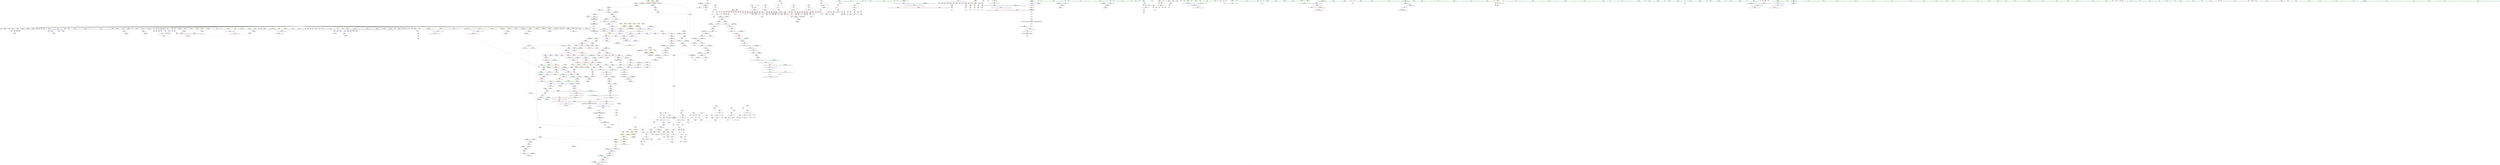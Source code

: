 digraph "SVFG" {
	label="SVFG";

	Node0x55d3c7bd2a70 [shape=record,color=grey,label="{NodeID: 0\nNullPtr}"];
	Node0x55d3c7bd2a70 -> Node0x55d3c800a0a0[style=solid];
	Node0x55d3c7bd2a70 -> Node0x55d3c800a1a0[style=solid];
	Node0x55d3c7bd2a70 -> Node0x55d3c800a270[style=solid];
	Node0x55d3c7bd2a70 -> Node0x55d3c800a340[style=solid];
	Node0x55d3c7bd2a70 -> Node0x55d3c800a410[style=solid];
	Node0x55d3c7bd2a70 -> Node0x55d3c800a4e0[style=solid];
	Node0x55d3c7bd2a70 -> Node0x55d3c800a5b0[style=solid];
	Node0x55d3c7bd2a70 -> Node0x55d3c800a680[style=solid];
	Node0x55d3c7bd2a70 -> Node0x55d3c800a750[style=solid];
	Node0x55d3c7bd2a70 -> Node0x55d3c800a820[style=solid];
	Node0x55d3c7bd2a70 -> Node0x55d3c800a8f0[style=solid];
	Node0x55d3c7bd2a70 -> Node0x55d3c800a9c0[style=solid];
	Node0x55d3c7bd2a70 -> Node0x55d3c800aa90[style=solid];
	Node0x55d3c7bd2a70 -> Node0x55d3c800ab60[style=solid];
	Node0x55d3c7bd2a70 -> Node0x55d3c800ac30[style=solid];
	Node0x55d3c7bd2a70 -> Node0x55d3c800ad00[style=solid];
	Node0x55d3c7bd2a70 -> Node0x55d3c800add0[style=solid];
	Node0x55d3c7bd2a70 -> Node0x55d3c800aea0[style=solid];
	Node0x55d3c7bd2a70 -> Node0x55d3c800af70[style=solid];
	Node0x55d3c7bd2a70 -> Node0x55d3c800b040[style=solid];
	Node0x55d3c7bd2a70 -> Node0x55d3c800b110[style=solid];
	Node0x55d3c7bd2a70 -> Node0x55d3c800b1e0[style=solid];
	Node0x55d3c7bd2a70 -> Node0x55d3c800b2b0[style=solid];
	Node0x55d3c7bd2a70 -> Node0x55d3c800b380[style=solid];
	Node0x55d3c7bd2a70 -> Node0x55d3c800b450[style=solid];
	Node0x55d3c7bd2a70 -> Node0x55d3c800b520[style=solid];
	Node0x55d3c7bd2a70 -> Node0x55d3c800b5f0[style=solid];
	Node0x55d3c7bd2a70 -> Node0x55d3c800b6c0[style=solid];
	Node0x55d3c7bd2a70 -> Node0x55d3c800b790[style=solid];
	Node0x55d3c7bd2a70 -> Node0x55d3c800b860[style=solid];
	Node0x55d3c7bd2a70 -> Node0x55d3c800b930[style=solid];
	Node0x55d3c7bd2a70 -> Node0x55d3c800ba00[style=solid];
	Node0x55d3c7bd2a70 -> Node0x55d3c800bad0[style=solid];
	Node0x55d3c7bd2a70 -> Node0x55d3c800bba0[style=solid];
	Node0x55d3c7bd2a70 -> Node0x55d3c800bc70[style=solid];
	Node0x55d3c7bd2a70 -> Node0x55d3c800bd40[style=solid];
	Node0x55d3c7bd2a70 -> Node0x55d3c800be10[style=solid];
	Node0x55d3c7bd2a70 -> Node0x55d3c800bee0[style=solid];
	Node0x55d3c7bd2a70 -> Node0x55d3c800bfb0[style=solid];
	Node0x55d3c7bd2a70 -> Node0x55d3c800c080[style=solid];
	Node0x55d3c7bd2a70 -> Node0x55d3c800c150[style=solid];
	Node0x55d3c7bd2a70 -> Node0x55d3c800c220[style=solid];
	Node0x55d3c7bd2a70 -> Node0x55d3c800c2f0[style=solid];
	Node0x55d3c7bd2a70 -> Node0x55d3c800c3c0[style=solid];
	Node0x55d3c7bd2a70 -> Node0x55d3c800c490[style=solid];
	Node0x55d3c7bd2a70 -> Node0x55d3c800c560[style=solid];
	Node0x55d3c7bd2a70 -> Node0x55d3c800c630[style=solid];
	Node0x55d3c7bd2a70 -> Node0x55d3c800c700[style=solid];
	Node0x55d3c7bd2a70 -> Node0x55d3c800c7d0[style=solid];
	Node0x55d3c7bd2a70 -> Node0x55d3c800c8a0[style=solid];
	Node0x55d3c7bd2a70 -> Node0x55d3c800c970[style=solid];
	Node0x55d3c7bd2a70 -> Node0x55d3c800ca40[style=solid];
	Node0x55d3c7bd2a70 -> Node0x55d3c800cb10[style=solid];
	Node0x55d3c7bd2a70 -> Node0x55d3c800cbe0[style=solid];
	Node0x55d3c7bd2a70 -> Node0x55d3c800ccb0[style=solid];
	Node0x55d3c7bd2a70 -> Node0x55d3c800cd80[style=solid];
	Node0x55d3c7bd2a70 -> Node0x55d3c800ce50[style=solid];
	Node0x55d3c7bd2a70 -> Node0x55d3c800cf20[style=solid];
	Node0x55d3c7bd2a70 -> Node0x55d3c800cff0[style=solid];
	Node0x55d3c7bd2a70 -> Node0x55d3c800d0c0[style=solid];
	Node0x55d3c7bd2a70 -> Node0x55d3c800d190[style=solid];
	Node0x55d3c7bd2a70 -> Node0x55d3c800d260[style=solid];
	Node0x55d3c7bd2a70 -> Node0x55d3c800d330[style=solid];
	Node0x55d3c7bd2a70 -> Node0x55d3c800d400[style=solid];
	Node0x55d3c7bd2a70 -> Node0x55d3c800d4d0[style=solid];
	Node0x55d3c7bd2a70 -> Node0x55d3c800d5a0[style=solid];
	Node0x55d3c7bd2a70 -> Node0x55d3c800d670[style=solid];
	Node0x55d3c7bd2a70 -> Node0x55d3c800d740[style=solid];
	Node0x55d3c7bd2a70 -> Node0x55d3c800d810[style=solid];
	Node0x55d3c7bd2a70 -> Node0x55d3c800d8e0[style=solid];
	Node0x55d3c7bd2a70 -> Node0x55d3c800d9b0[style=solid];
	Node0x55d3c7bd2a70 -> Node0x55d3c800da80[style=solid];
	Node0x55d3c7bd2a70 -> Node0x55d3c8012160[style=solid];
	Node0x55d3c7bd2a70 -> Node0x55d3c8012230[style=solid];
	Node0x55d3c7bd2a70 -> Node0x55d3c8012300[style=solid];
	Node0x55d3c7bd2a70 -> Node0x55d3c8017c90[style=solid];
	Node0x55d3c7bd2a70 -> Node0x55d3c804d5a0[style=solid];
	Node0x55d3c7bd2a70:s64 -> Node0x55d3c812e6c0[style=solid,color=red];
	Node0x55d3c812f6e0 [shape=record,color=black,label="{NodeID: 1882\n1584 = PHI(711, )\n2nd arg _ZNSt11char_traitsIcE7compareEPKcS2_m }"];
	Node0x55d3c812f6e0 -> Node0x55d3c8030b40[style=solid];
	Node0x55d3c80116d0 [shape=record,color=blue,label="{NodeID: 775\n1054\<--1051\nthis.addr\<--this\n_ZNSt12_Vector_baseIdSaIdEEC2EmRKS0_\n}"];
	Node0x55d3c80116d0 -> Node0x55d3c8020270[style=dashed];
	Node0x55d3c8008210 [shape=record,color=purple,label="{NodeID: 443\n1128\<--1126\n_M_start\<--this1\n_ZNSt12_Vector_baseIdSaIdEED2Ev\n}"];
	Node0x55d3c8008210 -> Node0x55d3c8020a90[style=solid];
	Node0x55d3c80499a0 [shape=record,color=grey,label="{NodeID: 1218\n417 = Binary(416, 113, )\n}"];
	Node0x55d3c80499a0 -> Node0x55d3c8026180[style=solid];
	Node0x55d3c7ffc0c0 [shape=record,color=green,label="{NodeID: 111\n659\<--660\n_ZNSt7__cxx1112basic_stringIcSt11char_traitsIcESaIcEED1Ev\<--_ZNSt7__cxx1112basic_stringIcSt11char_traitsIcESaIcEED1Ev_field_insensitive\n}"];
	Node0x55d3c801db70 [shape=record,color=red,label="{NodeID: 554\n429\<--428\n\<--call149\n_Z5solvev\n}"];
	Node0x55d3c801db70 -> Node0x55d3c8049520[style=solid];
	Node0x55d3c80006e0 [shape=record,color=green,label="{NodeID: 222\n1474\<--1475\n__n.addr\<--__n.addr_field_insensitive\n_ZNSt12_Vector_baseIdSaIdEE13_M_deallocateEPdm\n}"];
	Node0x55d3c80006e0 -> Node0x55d3c8022ff0[style=solid];
	Node0x55d3c80006e0 -> Node0x55d3c80145f0[style=solid];
	Node0x55d3c80235a0 [shape=record,color=red,label="{NodeID: 665\n1549\<--1541\n\<--__last.addr\n_ZSt8_DestroyIPddEvT_S1_RSaIT0_E\n|{<s0>134}}"];
	Node0x55d3c80235a0:s0 -> Node0x55d3c812d560[style=solid,color=red];
	Node0x55d3c800e7b0 [shape=record,color=black,label="{NodeID: 333\n266\<--265\nidxprom55\<--\n_Z5solvev\n}"];
	Node0x55d3c7fdb420 [shape=record,color=green,label="{NodeID: 1\n6\<--1\n.str\<--dummyObj\nGlob }"];
	Node0x55d3c8132940 [shape=record,color=black,label="{NodeID: 1883\n448 = PHI()\n}"];
	Node0x55d3c80117a0 [shape=record,color=blue,label="{NodeID: 776\n1056\<--1052\n__n.addr\<--__n\n_ZNSt12_Vector_baseIdSaIdEEC2EmRKS0_\n}"];
	Node0x55d3c80117a0 -> Node0x55d3c8020340[style=dashed];
	Node0x55d3c80082e0 [shape=record,color=purple,label="{NodeID: 444\n1130\<--1126\n_M_impl2\<--this1\n_ZNSt12_Vector_baseIdSaIdEED2Ev\n}"];
	Node0x55d3c8049b20 [shape=record,color=grey,label="{NodeID: 1219\n444 = Binary(438, 443, )\n}"];
	Node0x55d3c8049b20 -> Node0x55d3c8026320[style=solid];
	Node0x55d3c7ffc1c0 [shape=record,color=green,label="{NodeID: 112\n665\<--666\n_ZNSaIcED1Ev\<--_ZNSaIcED1Ev_field_insensitive\n}"];
	Node0x55d3c801dc40 [shape=record,color=red,label="{NodeID: 555\n435\<--434\n\<--call151\n_Z5solvev\n}"];
	Node0x55d3c801dc40 -> Node0x55d3c804a120[style=solid];
	Node0x55d3c80007b0 [shape=record,color=green,label="{NodeID: 223\n1488\<--1489\n_ZNSt16allocator_traitsISaIdEE10deallocateERS0_Pdm\<--_ZNSt16allocator_traitsISaIdEE10deallocateERS0_Pdm_field_insensitive\n}"];
	Node0x55d3c8023670 [shape=record,color=red,label="{NodeID: 666\n1563\<--1557\n\<--__first.addr\n_ZSt8_DestroyIPdEvT_S1_\n|{<s0>135}}"];
	Node0x55d3c8023670:s0 -> Node0x55d3c81393e0[style=solid,color=red];
	Node0x55d3c800e880 [shape=record,color=black,label="{NodeID: 334\n269\<--268\nidxprom57\<--\n_Z5solvev\n}"];
	Node0x55d3c7fdb0f0 [shape=record,color=green,label="{NodeID: 2\n8\<--1\n.str.1\<--dummyObj\nGlob }"];
	Node0x55d3c8132a40 [shape=record,color=black,label="{NodeID: 1884\n94 = PHI()\n}"];
	Node0x55d3c8011870 [shape=record,color=blue,label="{NodeID: 777\n1058\<--1053\n__a.addr\<--__a\n_ZNSt12_Vector_baseIdSaIdEEC2EmRKS0_\n}"];
	Node0x55d3c8011870 -> Node0x55d3c8020410[style=dashed];
	Node0x55d3c8029900 [shape=record,color=yellow,style=double,label="{NodeID: 1552\n143V_1 = ENCHI(MR_143V_0)\npts\{1386 \}\nFun[_ZSt10__fill_n_aIPdmdEN9__gnu_cxx11__enable_ifIXsr11__is_scalarIT1_EE7__valueET_E6__typeES4_T0_RKS3_]}"];
	Node0x55d3c8029900 -> Node0x55d3c8022be0[style=dashed];
	Node0x55d3c80083b0 [shape=record,color=purple,label="{NodeID: 445\n1131\<--1126\n_M_end_of_storage\<--this1\n_ZNSt12_Vector_baseIdSaIdEED2Ev\n}"];
	Node0x55d3c80083b0 -> Node0x55d3c8020b60[style=solid];
	Node0x55d3c8049ca0 [shape=record,color=grey,label="{NodeID: 1220\n443 = Binary(431, 442, )\n}"];
	Node0x55d3c8049ca0 -> Node0x55d3c8049b20[style=solid];
	Node0x55d3c8000d20 [shape=record,color=green,label="{NodeID: 113\n690\<--691\n__lhs.addr\<--__lhs.addr_field_insensitive\n_ZSteqIcEN9__gnu_cxx11__enable_ifIXsr9__is_charIT_EE7__valueEbE6__typeERKNSt7__cxx1112basic_stringIS2_St11char_traitsIS2_ESaIS2_EEESC_\n}"];
	Node0x55d3c8000d20 -> Node0x55d3c801eef0[style=solid];
	Node0x55d3c8000d20 -> Node0x55d3c801efc0[style=solid];
	Node0x55d3c8000d20 -> Node0x55d3c801f090[style=solid];
	Node0x55d3c8000d20 -> Node0x55d3c8027430[style=solid];
	Node0x55d3c801dd10 [shape=record,color=red,label="{NodeID: 556\n442\<--441\n\<--call155\n_Z5solvev\n}"];
	Node0x55d3c801dd10 -> Node0x55d3c8049ca0[style=solid];
	Node0x55d3c80008b0 [shape=record,color=green,label="{NodeID: 224\n1496\<--1497\n__a.addr\<--__a.addr_field_insensitive\n_ZNSt16allocator_traitsISaIdEE10deallocateERS0_Pdm\n}"];
	Node0x55d3c80008b0 -> Node0x55d3c80230c0[style=solid];
	Node0x55d3c80008b0 -> Node0x55d3c80146c0[style=solid];
	Node0x55d3c8023740 [shape=record,color=red,label="{NodeID: 667\n1564\<--1559\n\<--__last.addr\n_ZSt8_DestroyIPdEvT_S1_\n|{<s0>135}}"];
	Node0x55d3c8023740:s0 -> Node0x55d3c81394f0[style=solid,color=red];
	Node0x55d3c800e950 [shape=record,color=black,label="{NodeID: 335\n272\<--271\nconv59\<--\n_Z5solvev\n}"];
	Node0x55d3c800e950 -> Node0x55d3c804e4a0[style=solid];
	Node0x55d3c7fdb180 [shape=record,color=green,label="{NodeID: 3\n10\<--1\n_ZTIi\<--dummyObj\nGlob }"];
	Node0x55d3c8132b40 [shape=record,color=black,label="{NodeID: 1885\n109 = PHI()\n}"];
	Node0x55d3c8011940 [shape=record,color=blue,label="{NodeID: 778\n1060\<--1079\nexn.slot\<--\n_ZNSt12_Vector_baseIdSaIdEEC2EmRKS0_\n}"];
	Node0x55d3c8011940 -> Node0x55d3c80204e0[style=dashed];
	Node0x55d3c8008480 [shape=record,color=purple,label="{NodeID: 446\n1133\<--1126\n_M_impl3\<--this1\n_ZNSt12_Vector_baseIdSaIdEED2Ev\n}"];
	Node0x55d3c8049e20 [shape=record,color=grey,label="{NodeID: 1221\n453 = Binary(452, 113, )\n}"];
	Node0x55d3c8049e20 -> Node0x55d3c80263f0[style=solid];
	Node0x55d3c8000db0 [shape=record,color=green,label="{NodeID: 114\n692\<--693\n__rhs.addr\<--__rhs.addr_field_insensitive\n_ZSteqIcEN9__gnu_cxx11__enable_ifIXsr9__is_charIT_EE7__valueEbE6__typeERKNSt7__cxx1112basic_stringIS2_St11char_traitsIS2_ESaIS2_EEESC_\n}"];
	Node0x55d3c8000db0 -> Node0x55d3c801f160[style=solid];
	Node0x55d3c8000db0 -> Node0x55d3c801f230[style=solid];
	Node0x55d3c8000db0 -> Node0x55d3c8027500[style=solid];
	Node0x55d3c801dde0 [shape=record,color=red,label="{NodeID: 557\n478\<--475\nthis1\<--this.addr\n_ZNSaIdEC2Ev\n}"];
	Node0x55d3c801dde0 -> Node0x55d3c800fb30[style=solid];
	Node0x55d3c8000980 [shape=record,color=green,label="{NodeID: 225\n1498\<--1499\n__p.addr\<--__p.addr_field_insensitive\n_ZNSt16allocator_traitsISaIdEE10deallocateERS0_Pdm\n}"];
	Node0x55d3c8000980 -> Node0x55d3c8023190[style=solid];
	Node0x55d3c8000980 -> Node0x55d3c8014790[style=solid];
	Node0x55d3c8023810 [shape=record,color=red,label="{NodeID: 668\n1609\<--1585\n\<--retval\n_ZNSt11char_traitsIcE7compareEPKcS2_m\n}"];
	Node0x55d3c8023810 -> Node0x55d3c8005f20[style=solid];
	Node0x55d3c800ea20 [shape=record,color=black,label="{NodeID: 336\n289\<--288\nidxprom68\<--\n_Z5solvev\n}"];
	Node0x55d3c7fda6d0 [shape=record,color=green,label="{NodeID: 4\n11\<--1\n.str.2\<--dummyObj\nGlob }"];
	Node0x55d3c8132c40 [shape=record,color=black,label="{NodeID: 1886\n360 = PHI(549, )\n}"];
	Node0x55d3c8132c40 -> Node0x55d3c8025960[style=solid];
	Node0x55d3c8011a10 [shape=record,color=blue,label="{NodeID: 779\n1062\<--1081\nehselector.slot\<--\n_ZNSt12_Vector_baseIdSaIdEEC2EmRKS0_\n}"];
	Node0x55d3c8011a10 -> Node0x55d3c80205b0[style=dashed];
	Node0x55d3c8008550 [shape=record,color=purple,label="{NodeID: 447\n1134\<--1126\n_M_start4\<--this1\n_ZNSt12_Vector_baseIdSaIdEED2Ev\n}"];
	Node0x55d3c8008550 -> Node0x55d3c8020c30[style=solid];
	Node0x55d3c8049fa0 [shape=record,color=grey,label="{NodeID: 1222\n163 = Binary(162, 113, )\n}"];
	Node0x55d3c8049fa0 -> Node0x55d3c8024100[style=solid];
	Node0x55d3c8000e80 [shape=record,color=green,label="{NodeID: 115\n698\<--699\n_ZNKSt7__cxx1112basic_stringIcSt11char_traitsIcESaIcEE4sizeEv\<--_ZNKSt7__cxx1112basic_stringIcSt11char_traitsIcESaIcEE4sizeEv_field_insensitive\n}"];
	Node0x55d3c801deb0 [shape=record,color=red,label="{NodeID: 558\n501\<--488\nthis1\<--this.addr\n_ZNSt6vectorIdSaIdEEC2EmRKS0_\n|{|<s2>37}}"];
	Node0x55d3c801deb0 -> Node0x55d3c800fc00[style=solid];
	Node0x55d3c801deb0 -> Node0x55d3c800fcd0[style=solid];
	Node0x55d3c801deb0:s2 -> Node0x55d3c812eb80[style=solid,color=red];
	Node0x55d3c8000a50 [shape=record,color=green,label="{NodeID: 226\n1500\<--1501\n__n.addr\<--__n.addr_field_insensitive\n_ZNSt16allocator_traitsISaIdEE10deallocateERS0_Pdm\n}"];
	Node0x55d3c8000a50 -> Node0x55d3c8023260[style=solid];
	Node0x55d3c8000a50 -> Node0x55d3c8014860[style=solid];
	Node0x55d3c80238e0 [shape=record,color=red,label="{NodeID: 669\n1601\<--1587\n\<--__s1.addr\n_ZNSt11char_traitsIcE7compareEPKcS2_m\n}"];
	Node0x55d3c800eaf0 [shape=record,color=black,label="{NodeID: 337\n292\<--291\nidxprom70\<--\n_Z5solvev\n}"];
	Node0x55d3c7fda760 [shape=record,color=green,label="{NodeID: 5\n13\<--1\n.str.3\<--dummyObj\nGlob }"];
	Node0x55d3c8132e70 [shape=record,color=black,label="{NodeID: 1887\n1265 = PHI(1272, )\n}"];
	Node0x55d3c8132e70 -> Node0x55d3c8017c90[style=solid];
	Node0x55d3c8011ae0 [shape=record,color=blue,label="{NodeID: 780\n1095\<--1093\nthis.addr\<--this\n_ZNSt6vectorIdSaIdEE21_M_default_initializeEm\n}"];
	Node0x55d3c8011ae0 -> Node0x55d3c8020680[style=dashed];
	Node0x55d3c8008620 [shape=record,color=purple,label="{NodeID: 448\n1144\<--1126\n_M_impl5\<--this1\n_ZNSt12_Vector_baseIdSaIdEED2Ev\n|{<s0>114}}"];
	Node0x55d3c8008620:s0 -> Node0x55d3c8139820[style=solid,color=red];
	Node0x55d3c804a120 [shape=record,color=grey,label="{NodeID: 1223\n436 = Binary(437, 435, )\n}"];
	Node0x55d3c804a120 -> Node0x55d3c80496a0[style=solid];
	Node0x55d3c8000f50 [shape=record,color=green,label="{NodeID: 116\n706\<--707\n_ZNKSt7__cxx1112basic_stringIcSt11char_traitsIcESaIcEE4dataEv\<--_ZNKSt7__cxx1112basic_stringIcSt11char_traitsIcESaIcEE4dataEv_field_insensitive\n}"];
	Node0x55d3c801df80 [shape=record,color=red,label="{NodeID: 559\n503\<--490\n\<--__n.addr\n_ZNSt6vectorIdSaIdEEC2EmRKS0_\n|{<s0>36}}"];
	Node0x55d3c801df80:s0 -> Node0x55d3c8139c10[style=solid,color=red];
	Node0x55d3c8000b20 [shape=record,color=green,label="{NodeID: 227\n1510\<--1511\n_ZN9__gnu_cxx13new_allocatorIdE10deallocateEPdm\<--_ZN9__gnu_cxx13new_allocatorIdE10deallocateEPdm_field_insensitive\n}"];
	Node0x55d3c80239b0 [shape=record,color=red,label="{NodeID: 670\n1602\<--1589\n\<--__s2.addr\n_ZNSt11char_traitsIcE7compareEPKcS2_m\n}"];
	Node0x55d3c800ebc0 [shape=record,color=black,label="{NodeID: 338\n295\<--294\nconv72\<--\n_Z5solvev\n}"];
	Node0x55d3c800ebc0 -> Node0x55d3c804ec20[style=solid];
	Node0x55d3c7fda7f0 [shape=record,color=green,label="{NodeID: 6\n15\<--1\n.str.4\<--dummyObj\nGlob }"];
	Node0x55d3c8132fb0 [shape=record,color=black,label="{NodeID: 1888\n1284 = PHI(1288, )\n}"];
	Node0x55d3c8132fb0 -> Node0x55d3c80052f0[style=solid];
	Node0x55d3c8011bb0 [shape=record,color=blue,label="{NodeID: 781\n1097\<--1094\n__n.addr\<--__n\n_ZNSt6vectorIdSaIdEE21_M_default_initializeEm\n}"];
	Node0x55d3c8011bb0 -> Node0x55d3c8020750[style=dashed];
	Node0x55d3c80086f0 [shape=record,color=purple,label="{NodeID: 449\n1152\<--1126\n_M_impl6\<--this1\n_ZNSt12_Vector_baseIdSaIdEED2Ev\n|{<s0>115}}"];
	Node0x55d3c80086f0:s0 -> Node0x55d3c8139820[style=solid,color=red];
	Node0x55d3c804a2a0 [shape=record,color=grey,label="{NodeID: 1224\n238 = Binary(235, 237, )\n}"];
	Node0x55d3c804a2a0 -> Node0x55d3c8024b90[style=solid];
	Node0x55d3c8001050 [shape=record,color=green,label="{NodeID: 117\n713\<--714\n_ZNSt11char_traitsIcE7compareEPKcS2_m\<--_ZNSt11char_traitsIcE7compareEPKcS2_m_field_insensitive\n}"];
	Node0x55d3c801e050 [shape=record,color=red,label="{NodeID: 560\n508\<--490\n\<--__n.addr\n_ZNSt6vectorIdSaIdEEC2EmRKS0_\n|{<s0>37}}"];
	Node0x55d3c801e050:s0 -> Node0x55d3c812ec90[style=solid,color=red];
	Node0x55d3c8000c20 [shape=record,color=green,label="{NodeID: 228\n1517\<--1518\nthis.addr\<--this.addr_field_insensitive\n_ZN9__gnu_cxx13new_allocatorIdE10deallocateEPdm\n}"];
	Node0x55d3c8000c20 -> Node0x55d3c8023330[style=solid];
	Node0x55d3c8000c20 -> Node0x55d3c8014930[style=solid];
	Node0x55d3c8023a80 [shape=record,color=red,label="{NodeID: 671\n1596\<--1591\n\<--__n.addr\n_ZNSt11char_traitsIcE7compareEPKcS2_m\n}"];
	Node0x55d3c8023a80 -> Node0x55d3c804c6a0[style=solid];
	Node0x55d3c800ec90 [shape=record,color=black,label="{NodeID: 339\n302\<--301\nidxprom76\<--\n_Z5solvev\n}"];
	Node0x55d3c7fda880 [shape=record,color=green,label="{NodeID: 7\n17\<--1\n.str.5\<--dummyObj\nGlob }"];
	Node0x55d3c81330f0 [shape=record,color=black,label="{NodeID: 1889\n1303 = PHI(1320, )\n}"];
	Node0x55d3c81330f0 -> Node0x55d3c804c520[style=solid];
	Node0x55d3c8011c80 [shape=record,color=blue,label="{NodeID: 782\n1114\<--1109\n_M_finish\<--call2\n_ZNSt6vectorIdSaIdEE21_M_default_initializeEm\n|{<s0>37}}"];
	Node0x55d3c8011c80:s0 -> Node0x55d3c80d81d0[style=dashed,color=blue];
	Node0x55d3c80087c0 [shape=record,color=purple,label="{NodeID: 450\n1173\<--1167\n_M_start\<--this1\n_ZNSt12_Vector_baseIdSaIdEE12_Vector_implC2ERKS0_\n}"];
	Node0x55d3c80087c0 -> Node0x55d3c8012160[style=solid];
	Node0x55d3c804a420 [shape=record,color=grey,label="{NodeID: 1225\n1138 = Binary(1136, 1137, )\n}"];
	Node0x55d3c804a420 -> Node0x55d3c804a5a0[style=solid];
	Node0x55d3c8001150 [shape=record,color=green,label="{NodeID: 118\n735\<--736\nmain\<--main_field_insensitive\n}"];
	Node0x55d3c801e120 [shape=record,color=red,label="{NodeID: 561\n504\<--492\n\<--__a.addr\n_ZNSt6vectorIdSaIdEEC2EmRKS0_\n|{<s0>36}}"];
	Node0x55d3c801e120:s0 -> Node0x55d3c8139d20[style=solid,color=red];
	Node0x55d3c8009240 [shape=record,color=green,label="{NodeID: 229\n1519\<--1520\n__p.addr\<--__p.addr_field_insensitive\n_ZN9__gnu_cxx13new_allocatorIdE10deallocateEPdm\n}"];
	Node0x55d3c8009240 -> Node0x55d3c8023400[style=solid];
	Node0x55d3c8009240 -> Node0x55d3c8014a00[style=solid];
	Node0x55d3c8023b50 [shape=record,color=red,label="{NodeID: 672\n1603\<--1591\n\<--__n.addr\n_ZNSt11char_traitsIcE7compareEPKcS2_m\n}"];
	Node0x55d3c800ed60 [shape=record,color=black,label="{NodeID: 340\n305\<--304\nidxprom78\<--\n_Z5solvev\n}"];
	Node0x55d3c7fdacb0 [shape=record,color=green,label="{NodeID: 8\n19\<--1\nstdin\<--dummyObj\nGlob }"];
	Node0x55d3c8133230 [shape=record,color=black,label="{NodeID: 1890\n241 = PHI(549, )\n}"];
	Node0x55d3c8133230 -> Node0x55d3c8024b90[style=solid];
	Node0x55d3c8011d50 [shape=record,color=blue,label="{NodeID: 783\n1119\<--1118\nthis.addr\<--this\n_ZNSt12_Vector_baseIdSaIdEED2Ev\n}"];
	Node0x55d3c8011d50 -> Node0x55d3c80208f0[style=dashed];
	Node0x55d3c8029e40 [shape=record,color=yellow,style=double,label="{NodeID: 1558\n2V_1 = ENCHI(MR_2V_0)\npts\{40 \}\nFun[_Z5solvev]}"];
	Node0x55d3c8029e40 -> Node0x55d3c80198d0[style=dashed];
	Node0x55d3c8029e40 -> Node0x55d3c80199a0[style=dashed];
	Node0x55d3c8029e40 -> Node0x55d3c8019a70[style=dashed];
	Node0x55d3c8029e40 -> Node0x55d3c8019b40[style=dashed];
	Node0x55d3c8029e40 -> Node0x55d3c8019c10[style=dashed];
	Node0x55d3c8029e40 -> Node0x55d3c8019ce0[style=dashed];
	Node0x55d3c8029e40 -> Node0x55d3c8019db0[style=dashed];
	Node0x55d3c8029e40 -> Node0x55d3c8019e80[style=dashed];
	Node0x55d3c8029e40 -> Node0x55d3c8019f50[style=dashed];
	Node0x55d3c8029e40 -> Node0x55d3c801a020[style=dashed];
	Node0x55d3c8029e40 -> Node0x55d3c801a0f0[style=dashed];
	Node0x55d3c8029e40 -> Node0x55d3c801a1c0[style=dashed];
	Node0x55d3c8008890 [shape=record,color=purple,label="{NodeID: 451\n1175\<--1167\n_M_finish\<--this1\n_ZNSt12_Vector_baseIdSaIdEE12_Vector_implC2ERKS0_\n}"];
	Node0x55d3c8008890 -> Node0x55d3c8012230[style=solid];
	Node0x55d3c804a5a0 [shape=record,color=grey,label="{NodeID: 1226\n1139 = Binary(1138, 1140, )\n|{<s0>113}}"];
	Node0x55d3c804a5a0:s0 -> Node0x55d3c81363f0[style=solid,color=red];
	Node0x55d3c8001250 [shape=record,color=green,label="{NodeID: 119\n740\<--741\nretval\<--retval_field_insensitive\nmain\n}"];
	Node0x55d3c8001250 -> Node0x55d3c801f300[style=solid];
	Node0x55d3c8001250 -> Node0x55d3c80275d0[style=solid];
	Node0x55d3c8001250 -> Node0x55d3c8028470[style=solid];
	Node0x55d3c8001250 -> Node0x55d3c80287b0[style=solid];
	Node0x55d3c801e1f0 [shape=record,color=red,label="{NodeID: 562\n523\<--494\nexn\<--exn.slot\n_ZNSt6vectorIdSaIdEEC2EmRKS0_\n}"];
	Node0x55d3c8009310 [shape=record,color=green,label="{NodeID: 230\n1521\<--1522\n.addr\<--.addr_field_insensitive\n_ZN9__gnu_cxx13new_allocatorIdE10deallocateEPdm\n}"];
	Node0x55d3c8009310 -> Node0x55d3c8014ad0[style=solid];
	Node0x55d3c8023c20 [shape=record,color=blue,label="{NodeID: 673\n41\<--98\na\<--\n_Z5solvev\n}"];
	Node0x55d3c8023c20 -> Node0x55d3c80ab6c0[style=dashed];
	Node0x55d3c800ee30 [shape=record,color=black,label="{NodeID: 341\n308\<--307\nconv80\<--\n_Z5solvev\n}"];
	Node0x55d3c800ee30 -> Node0x55d3c804d2a0[style=solid];
	Node0x55d3c7fdad70 [shape=record,color=green,label="{NodeID: 9\n20\<--1\n.str.6\<--dummyObj\nGlob }"];
	Node0x55d3c8133370 [shape=record,color=black,label="{NodeID: 1891\n393 = PHI(549, )\n}"];
	Node0x55d3c8133370 -> Node0x55d3c801daa0[style=solid];
	Node0x55d3c8011e20 [shape=record,color=blue,label="{NodeID: 784\n1121\<--1148\nexn.slot\<--\n_ZNSt12_Vector_baseIdSaIdEED2Ev\n}"];
	Node0x55d3c8011e20 -> Node0x55d3c80209c0[style=dashed];
	Node0x55d3c8008960 [shape=record,color=purple,label="{NodeID: 452\n1177\<--1167\n_M_end_of_storage\<--this1\n_ZNSt12_Vector_baseIdSaIdEE12_Vector_implC2ERKS0_\n}"];
	Node0x55d3c8008960 -> Node0x55d3c8012300[style=solid];
	Node0x55d3c804a720 [shape=record,color=grey,label="{NodeID: 1227\n934 = Binary(933, 113, )\n}"];
	Node0x55d3c804a720 -> Node0x55d3c80286e0[style=solid];
	Node0x55d3c8001320 [shape=record,color=green,label="{NodeID: 120\n742\<--743\nargc.addr\<--argc.addr_field_insensitive\nmain\n}"];
	Node0x55d3c8001320 -> Node0x55d3c801f3d0[style=solid];
	Node0x55d3c8001320 -> Node0x55d3c80276a0[style=solid];
	Node0x55d3c801e2c0 [shape=record,color=red,label="{NodeID: 563\n524\<--496\nsel\<--ehselector.slot\n_ZNSt6vectorIdSaIdEEC2EmRKS0_\n}"];
	Node0x55d3c80093e0 [shape=record,color=green,label="{NodeID: 231\n1530\<--1531\n_ZdlPv\<--_ZdlPv_field_insensitive\n}"];
	Node0x55d3c8023cf0 [shape=record,color=blue,label="{NodeID: 674\n41\<--112\na\<--inc\n_Z5solvev\n}"];
	Node0x55d3c8023cf0 -> Node0x55d3c80ab6c0[style=dashed];
	Node0x55d3c800ef00 [shape=record,color=black,label="{NodeID: 342\n326\<--324\n\<--exception91\n_Z5solvev\n}"];
	Node0x55d3c800ef00 -> Node0x55d3c8025550[style=solid];
	Node0x55d3c7fdae70 [shape=record,color=green,label="{NodeID: 10\n22\<--1\n.str.7\<--dummyObj\nGlob }"];
	Node0x55d3c81334b0 [shape=record,color=black,label="{NodeID: 1892\n413 = PHI(549, )\n}"];
	Node0x55d3c81334b0 -> Node0x55d3c80260b0[style=solid];
	Node0x55d3c8011ef0 [shape=record,color=blue,label="{NodeID: 785\n1123\<--1150\nehselector.slot\<--\n_ZNSt12_Vector_baseIdSaIdEED2Ev\n}"];
	Node0x55d3c802a030 [shape=record,color=yellow,style=double,label="{NodeID: 1560\n6V_1 = ENCHI(MR_6V_0)\npts\{48 \}\nFun[_Z5solvev]}"];
	Node0x55d3c802a030 -> Node0x55d3c80241d0[style=dashed];
	Node0x55d3c802a030 -> Node0x55d3c8024370[style=dashed];
	Node0x55d3c802a030 -> Node0x55d3c8024510[style=dashed];
	Node0x55d3c802a030 -> Node0x55d3c80249f0[style=dashed];
	Node0x55d3c8008a30 [shape=record,color=purple,label="{NodeID: 453\n1194\<--1189\n_M_impl\<--this1\n_ZNSt12_Vector_baseIdSaIdEE17_M_create_storageEm\n}"];
	Node0x55d3c804a8a0 [shape=record,color=grey,label="{NodeID: 1228\n716 = Binary(715, 645, )\n}"];
	Node0x55d3c804a8a0 -> Node0x55d3c8018230[style=solid];
	Node0x55d3c80013f0 [shape=record,color=green,label="{NodeID: 121\n744\<--745\nargv.addr\<--argv.addr_field_insensitive\nmain\n}"];
	Node0x55d3c80013f0 -> Node0x55d3c801f4a0[style=solid];
	Node0x55d3c80013f0 -> Node0x55d3c8027770[style=solid];
	Node0x55d3c801e390 [shape=record,color=red,label="{NodeID: 564\n537\<--534\nthis1\<--this.addr\n_ZNSaIdED2Ev\n}"];
	Node0x55d3c801e390 -> Node0x55d3c800fda0[style=solid];
	Node0x55d3c80094b0 [shape=record,color=green,label="{NodeID: 232\n1539\<--1540\n__first.addr\<--__first.addr_field_insensitive\n_ZSt8_DestroyIPddEvT_S1_RSaIT0_E\n}"];
	Node0x55d3c80094b0 -> Node0x55d3c80234d0[style=solid];
	Node0x55d3c80094b0 -> Node0x55d3c8014ba0[style=solid];
	Node0x55d3c8023dc0 [shape=record,color=blue,label="{NodeID: 675\n59\<--98\na10\<--\n_Z5solvev\n}"];
	Node0x55d3c8023dc0 -> Node0x55d3c807da20[style=dashed];
	Node0x55d3c800efd0 [shape=record,color=black,label="{NodeID: 343\n330\<--329\nconv93\<--\n_Z5solvev\n}"];
	Node0x55d3c800efd0 -> Node0x55d3c804bc20[style=solid];
	Node0x55d3c7fdaf70 [shape=record,color=green,label="{NodeID: 11\n24\<--1\nstdout\<--dummyObj\nGlob }"];
	Node0x55d3c81335f0 [shape=record,color=black,label="{NodeID: 1893\n428 = PHI(549, )\n}"];
	Node0x55d3c81335f0 -> Node0x55d3c801db70[style=solid];
	Node0x55d3c8011fc0 [shape=record,color=blue,label="{NodeID: 786\n1161\<--1159\nthis.addr\<--this\n_ZNSt12_Vector_baseIdSaIdEE12_Vector_implC2ERKS0_\n}"];
	Node0x55d3c8011fc0 -> Node0x55d3c8020d00[style=dashed];
	Node0x55d3c802a110 [shape=record,color=yellow,style=double,label="{NodeID: 1561\n8V_1 = ENCHI(MR_8V_0)\npts\{50 \}\nFun[_Z5solvev]}"];
	Node0x55d3c802a110 -> Node0x55d3c80242a0[style=dashed];
	Node0x55d3c802a110 -> Node0x55d3c8024440[style=dashed];
	Node0x55d3c802a110 -> Node0x55d3c80245e0[style=dashed];
	Node0x55d3c802a110 -> Node0x55d3c8024ac0[style=dashed];
	Node0x55d3c8008b00 [shape=record,color=purple,label="{NodeID: 454\n1195\<--1189\n_M_start\<--this1\n_ZNSt12_Vector_baseIdSaIdEE17_M_create_storageEm\n}"];
	Node0x55d3c8008b00 -> Node0x55d3c8012570[style=solid];
	Node0x55d3c804aa20 [shape=record,color=grey,label="{NodeID: 1229\n1450 = Binary(1449, 1451, )\n}"];
	Node0x55d3c804aa20 -> Node0x55d3c80141e0[style=solid];
	Node0x55d3c80014c0 [shape=record,color=green,label="{NodeID: 122\n746\<--747\nfn\<--fn_field_insensitive\nmain\n|{<s0>81|<s1>85}}"];
	Node0x55d3c80014c0:s0 -> Node0x55d3c8138930[style=solid,color=red];
	Node0x55d3c80014c0:s1 -> Node0x55d3c8138930[style=solid,color=red];
	Node0x55d3c801e460 [shape=record,color=red,label="{NodeID: 565\n558\<--552\nthis1\<--this.addr\n_ZNSt6vectorIdSaIdEEixEm\n}"];
	Node0x55d3c801e460 -> Node0x55d3c800fe70[style=solid];
	Node0x55d3c8009580 [shape=record,color=green,label="{NodeID: 233\n1541\<--1542\n__last.addr\<--__last.addr_field_insensitive\n_ZSt8_DestroyIPddEvT_S1_RSaIT0_E\n}"];
	Node0x55d3c8009580 -> Node0x55d3c80235a0[style=solid];
	Node0x55d3c8009580 -> Node0x55d3c8014c70[style=solid];
	Node0x55d3c8023e90 [shape=record,color=blue,label="{NodeID: 676\n61\<--98\nc1\<--\n_Z5solvev\n}"];
	Node0x55d3c8023e90 -> Node0x55d3c80ad4c0[style=dashed];
	Node0x55d3c800f0a0 [shape=record,color=black,label="{NodeID: 344\n332\<--331\nconv94\<--\n_Z5solvev\n}"];
	Node0x55d3c800f0a0 -> Node0x55d3c804bc20[style=solid];
	Node0x55d3c7f85d40 [shape=record,color=green,label="{NodeID: 12\n25\<--1\n.str.8\<--dummyObj\nGlob }"];
	Node0x55d3c8133730 [shape=record,color=black,label="{NodeID: 1894\n434 = PHI(549, )\n}"];
	Node0x55d3c8133730 -> Node0x55d3c801dc40[style=solid];
	Node0x55d3c8012090 [shape=record,color=blue,label="{NodeID: 787\n1163\<--1160\n__a.addr\<--__a\n_ZNSt12_Vector_baseIdSaIdEE12_Vector_implC2ERKS0_\n}"];
	Node0x55d3c8012090 -> Node0x55d3c8020dd0[style=dashed];
	Node0x55d3c8008bd0 [shape=record,color=purple,label="{NodeID: 455\n1197\<--1189\n_M_impl2\<--this1\n_ZNSt12_Vector_baseIdSaIdEE17_M_create_storageEm\n}"];
	Node0x55d3c804aba0 [shape=record,color=grey,label="{NodeID: 1230\n112 = Binary(111, 113, )\n}"];
	Node0x55d3c804aba0 -> Node0x55d3c8023cf0[style=solid];
	Node0x55d3c8001590 [shape=record,color=green,label="{NodeID: 123\n748\<--749\nref.tmp\<--ref.tmp_field_insensitive\nmain\n}"];
	Node0x55d3c801e530 [shape=record,color=red,label="{NodeID: 566\n563\<--554\n\<--__n.addr\n_ZNSt6vectorIdSaIdEEixEm\n}"];
	Node0x55d3c8009650 [shape=record,color=green,label="{NodeID: 234\n1543\<--1544\n.addr\<--.addr_field_insensitive\n_ZSt8_DestroyIPddEvT_S1_RSaIT0_E\n}"];
	Node0x55d3c8009650 -> Node0x55d3c8014d40[style=solid];
	Node0x55d3c8023f60 [shape=record,color=blue,label="{NodeID: 677\n63\<--98\nc2\<--\n_Z5solvev\n}"];
	Node0x55d3c8023f60 -> Node0x55d3c80ad9c0[style=dashed];
	Node0x55d3c800f170 [shape=record,color=black,label="{NodeID: 345\n351\<--349\n\<--exception103\n_Z5solvev\n}"];
	Node0x55d3c800f170 -> Node0x55d3c8025890[style=solid];
	Node0x55d3c7f85e40 [shape=record,color=green,label="{NodeID: 13\n27\<--1\n.str.9\<--dummyObj\nGlob }"];
	Node0x55d3c8133870 [shape=record,color=black,label="{NodeID: 1895\n441 = PHI(549, )\n}"];
	Node0x55d3c8133870 -> Node0x55d3c801dd10[style=solid];
	Node0x55d3c8012160 [shape=record,color=blue, style = dotted,label="{NodeID: 788\n1173\<--3\n_M_start\<--dummyVal\n_ZNSt12_Vector_baseIdSaIdEE12_Vector_implC2ERKS0_\n|{<s0>108}}"];
	Node0x55d3c8012160:s0 -> Node0x55d3c80d84d0[style=dashed,color=blue];
	Node0x55d3c8008ca0 [shape=record,color=purple,label="{NodeID: 456\n1198\<--1189\n_M_start3\<--this1\n_ZNSt12_Vector_baseIdSaIdEE17_M_create_storageEm\n}"];
	Node0x55d3c8008ca0 -> Node0x55d3c8021110[style=solid];
	Node0x55d3c804ad20 [shape=record,color=grey,label="{NodeID: 1231\n247 = Binary(246, 113, )\n}"];
	Node0x55d3c804ad20 -> Node0x55d3c8024c60[style=solid];
	Node0x55d3c8001660 [shape=record,color=green,label="{NodeID: 124\n750\<--751\nexn.slot\<--exn.slot_field_insensitive\nmain\n}"];
	Node0x55d3c8001660 -> Node0x55d3c801f570[style=solid];
	Node0x55d3c8001660 -> Node0x55d3c801f640[style=solid];
	Node0x55d3c8001660 -> Node0x55d3c8027840[style=solid];
	Node0x55d3c8001660 -> Node0x55d3c80279e0[style=solid];
	Node0x55d3c8001660 -> Node0x55d3c8027b80[style=solid];
	Node0x55d3c8001660 -> Node0x55d3c8027d20[style=solid];
	Node0x55d3c8001660 -> Node0x55d3c8027ec0[style=solid];
	Node0x55d3c8001660 -> Node0x55d3c8028060[style=solid];
	Node0x55d3c8001660 -> Node0x55d3c80282d0[style=solid];
	Node0x55d3c8001660 -> Node0x55d3c8028540[style=solid];
	Node0x55d3c801e600 [shape=record,color=red,label="{NodeID: 567\n562\<--561\n\<--_M_start\n_ZNSt6vectorIdSaIdEEixEm\n}"];
	Node0x55d3c801e600 -> Node0x55d3c80194c0[style=solid];
	Node0x55d3c8009720 [shape=record,color=green,label="{NodeID: 235\n1551\<--1552\n_ZSt8_DestroyIPdEvT_S1_\<--_ZSt8_DestroyIPdEvT_S1__field_insensitive\n}"];
	Node0x55d3c8024030 [shape=record,color=blue,label="{NodeID: 678\n65\<--98\nb\<--\n_Z5solvev\n}"];
	Node0x55d3c8024030 -> Node0x55d3c801af90[style=dashed];
	Node0x55d3c8024030 -> Node0x55d3c801b060[style=dashed];
	Node0x55d3c8024030 -> Node0x55d3c801b130[style=dashed];
	Node0x55d3c8024030 -> Node0x55d3c801b200[style=dashed];
	Node0x55d3c8024030 -> Node0x55d3c8024850[style=dashed];
	Node0x55d3c8024030 -> Node0x55d3c807a420[style=dashed];
	Node0x55d3c800f240 [shape=record,color=black,label="{NodeID: 346\n356\<--355\nconv105\<--\n_Z5solvev\n}"];
	Node0x55d3c800f240 -> Node0x55d3c804b4a0[style=solid];
	Node0x55d3c7f85f40 [shape=record,color=green,label="{NodeID: 14\n29\<--1\n__PRETTY_FUNCTION__.main\<--dummyObj\nGlob }"];
	Node0x55d3c81339b0 [shape=record,color=black,label="{NodeID: 1896\n588 = PHI(1350, )\n|{<s0>41}}"];
	Node0x55d3c81339b0:s0 -> Node0x55d3c812f0d0[style=solid,color=red];
	Node0x55d3c8012230 [shape=record,color=blue, style = dotted,label="{NodeID: 789\n1175\<--3\n_M_finish\<--dummyVal\n_ZNSt12_Vector_baseIdSaIdEE12_Vector_implC2ERKS0_\n|{<s0>108}}"];
	Node0x55d3c8012230:s0 -> Node0x55d3c80d84d0[style=dashed,color=blue];
	Node0x55d3c8008d70 [shape=record,color=purple,label="{NodeID: 457\n1200\<--1189\n_M_impl4\<--this1\n_ZNSt12_Vector_baseIdSaIdEE17_M_create_storageEm\n}"];
	Node0x55d3c804aea0 [shape=record,color=grey,label="{NodeID: 1232\n202 = Binary(201, 113, )\n}"];
	Node0x55d3c804aea0 -> Node0x55d3c8024780[style=solid];
	Node0x55d3c8001730 [shape=record,color=green,label="{NodeID: 125\n752\<--753\nehselector.slot\<--ehselector.slot_field_insensitive\nmain\n}"];
	Node0x55d3c8001730 -> Node0x55d3c801f710[style=solid];
	Node0x55d3c8001730 -> Node0x55d3c8027910[style=solid];
	Node0x55d3c8001730 -> Node0x55d3c8027ab0[style=solid];
	Node0x55d3c8001730 -> Node0x55d3c8027c50[style=solid];
	Node0x55d3c8001730 -> Node0x55d3c8027df0[style=solid];
	Node0x55d3c8001730 -> Node0x55d3c8027f90[style=solid];
	Node0x55d3c8001730 -> Node0x55d3c8028130[style=solid];
	Node0x55d3c8001730 -> Node0x55d3c80283a0[style=solid];
	Node0x55d3c8001730 -> Node0x55d3c8028610[style=solid];
	Node0x55d3c801e6d0 [shape=record,color=red,label="{NodeID: 568\n578\<--571\nthis1\<--this.addr\n_ZNSt6vectorIdSaIdEED2Ev\n}"];
	Node0x55d3c801e6d0 -> Node0x55d3c8010010[style=solid];
	Node0x55d3c801e6d0 -> Node0x55d3c80100e0[style=solid];
	Node0x55d3c801e6d0 -> Node0x55d3c80101b0[style=solid];
	Node0x55d3c801e6d0 -> Node0x55d3c8010280[style=solid];
	Node0x55d3c801e6d0 -> Node0x55d3c8010350[style=solid];
	Node0x55d3c8009820 [shape=record,color=green,label="{NodeID: 236\n1557\<--1558\n__first.addr\<--__first.addr_field_insensitive\n_ZSt8_DestroyIPdEvT_S1_\n}"];
	Node0x55d3c8009820 -> Node0x55d3c8023670[style=solid];
	Node0x55d3c8009820 -> Node0x55d3c8014e10[style=solid];
	Node0x55d3c8024100 [shape=record,color=blue,label="{NodeID: 679\n63\<--163\nc2\<--inc23\n_Z5solvev\n}"];
	Node0x55d3c8024100 -> Node0x55d3c80ad9c0[style=dashed];
	Node0x55d3c800f310 [shape=record,color=black,label="{NodeID: 347\n359\<--358\nconv107\<--\n_Z5solvev\n|{<s0>23}}"];
	Node0x55d3c800f310:s0 -> Node0x55d3c8136fd0[style=solid,color=red];
	Node0x55d3c7f86040 [shape=record,color=green,label="{NodeID: 15\n31\<--1\n.str.10\<--dummyObj\nGlob }"];
	Node0x55d3c8133b80 [shape=record,color=black,label="{NodeID: 1897\n629 = PHI()\n}"];
	Node0x55d3c8133b80 -> Node0x55d3c804ef20[style=solid];
	Node0x55d3c8012300 [shape=record,color=blue, style = dotted,label="{NodeID: 790\n1177\<--3\n_M_end_of_storage\<--dummyVal\n_ZNSt12_Vector_baseIdSaIdEE12_Vector_implC2ERKS0_\n|{<s0>108}}"];
	Node0x55d3c8012300:s0 -> Node0x55d3c80d84d0[style=dashed,color=blue];
	Node0x55d3c8008e40 [shape=record,color=purple,label="{NodeID: 458\n1201\<--1189\n_M_finish\<--this1\n_ZNSt12_Vector_baseIdSaIdEE17_M_create_storageEm\n}"];
	Node0x55d3c8008e40 -> Node0x55d3c8012640[style=solid];
	Node0x55d3c804b020 [shape=record,color=grey,label="{NodeID: 1233\n199 = Binary(198, 113, )\n}"];
	Node0x55d3c804b020 -> Node0x55d3c80246b0[style=solid];
	Node0x55d3c8001800 [shape=record,color=green,label="{NodeID: 126\n754\<--755\nagg.tmp\<--agg.tmp_field_insensitive\nmain\n|{<s0>70}}"];
	Node0x55d3c8001800:s0 -> Node0x55d3c812f1e0[style=solid,color=red];
	Node0x55d3c801e7a0 [shape=record,color=red,label="{NodeID: 569\n605\<--573\nexn\<--exn.slot\n_ZNSt6vectorIdSaIdEED2Ev\n|{<s0>44}}"];
	Node0x55d3c801e7a0:s0 -> Node0x55d3c812d6a0[style=solid,color=red];
	Node0x55d3c80098f0 [shape=record,color=green,label="{NodeID: 237\n1559\<--1560\n__last.addr\<--__last.addr_field_insensitive\n_ZSt8_DestroyIPdEvT_S1_\n}"];
	Node0x55d3c80098f0 -> Node0x55d3c8023740[style=solid];
	Node0x55d3c80098f0 -> Node0x55d3c8014ee0[style=solid];
	Node0x55d3c80241d0 [shape=record,color=blue,label="{NodeID: 680\n47\<--167\nexn.slot\<--\n_Z5solvev\n}"];
	Node0x55d3c80241d0 -> Node0x55d3c801a500[style=dashed];
	Node0x55d3c800f3e0 [shape=record,color=black,label="{NodeID: 348\n382\<--381\nidxprom122\<--\n_Z5solvev\n}"];
	Node0x55d3c7ff94c0 [shape=record,color=green,label="{NodeID: 16\n33\<--1\nstderr\<--dummyObj\nGlob }"];
	Node0x55d3c8133c50 [shape=record,color=black,label="{NodeID: 1898\n632 = PHI()\n}"];
	Node0x55d3c8133c50 -> Node0x55d3c804ef20[style=solid];
	Node0x55d3c80123d0 [shape=record,color=blue,label="{NodeID: 791\n1183\<--1181\nthis.addr\<--this\n_ZNSt12_Vector_baseIdSaIdEE17_M_create_storageEm\n}"];
	Node0x55d3c80123d0 -> Node0x55d3c8020ea0[style=dashed];
	Node0x55d3c8008f10 [shape=record,color=purple,label="{NodeID: 459\n1203\<--1189\n_M_impl5\<--this1\n_ZNSt12_Vector_baseIdSaIdEE17_M_create_storageEm\n}"];
	Node0x55d3c804b1a0 [shape=record,color=grey,label="{NodeID: 1234\n208 = Binary(207, 113, )\n}"];
	Node0x55d3c804b1a0 -> Node0x55d3c8024850[style=solid];
	Node0x55d3c80018d0 [shape=record,color=green,label="{NodeID: 127\n756\<--757\nagg.tmp4\<--agg.tmp4_field_insensitive\nmain\n|{<s0>70}}"];
	Node0x55d3c80018d0:s0 -> Node0x55d3c812f380[style=solid,color=red];
	Node0x55d3c801e870 [shape=record,color=red,label="{NodeID: 570\n582\<--581\n\<--_M_start\n_ZNSt6vectorIdSaIdEED2Ev\n|{<s0>41}}"];
	Node0x55d3c801e870:s0 -> Node0x55d3c812eeb0[style=solid,color=red];
	Node0x55d3c80099c0 [shape=record,color=green,label="{NodeID: 238\n1566\<--1567\n_ZNSt12_Destroy_auxILb1EE9__destroyIPdEEvT_S3_\<--_ZNSt12_Destroy_auxILb1EE9__destroyIPdEEvT_S3__field_insensitive\n}"];
	Node0x55d3c80242a0 [shape=record,color=blue,label="{NodeID: 681\n49\<--169\nehselector.slot\<--\n_Z5solvev\n}"];
	Node0x55d3c80242a0 -> Node0x55d3c801a5d0[style=dashed];
	Node0x55d3c800f4b0 [shape=record,color=black,label="{NodeID: 349\n385\<--384\nidxprom124\<--\n_Z5solvev\n}"];
	Node0x55d3c7ff95c0 [shape=record,color=green,label="{NodeID: 17\n34\<--1\n.str.11\<--dummyObj\nGlob }"];
	Node0x55d3c8133d20 [shape=record,color=black,label="{NodeID: 1899\n638 = PHI()\n}"];
	Node0x55d3c8133d20 -> Node0x55d3c804b620[style=solid];
	Node0x55d3c80124a0 [shape=record,color=blue,label="{NodeID: 792\n1185\<--1182\n__n.addr\<--__n\n_ZNSt12_Vector_baseIdSaIdEE17_M_create_storageEm\n}"];
	Node0x55d3c80124a0 -> Node0x55d3c8020f70[style=dashed];
	Node0x55d3c80124a0 -> Node0x55d3c8021040[style=dashed];
	Node0x55d3c8008fe0 [shape=record,color=purple,label="{NodeID: 460\n1204\<--1189\n_M_start6\<--this1\n_ZNSt12_Vector_baseIdSaIdEE17_M_create_storageEm\n}"];
	Node0x55d3c8008fe0 -> Node0x55d3c80211e0[style=solid];
	Node0x55d3c804b320 [shape=record,color=grey,label="{NodeID: 1235\n364 = Binary(363, 113, )\n}"];
	Node0x55d3c804b320 -> Node0x55d3c8025a30[style=solid];
	Node0x55d3c80019a0 [shape=record,color=green,label="{NodeID: 128\n758\<--759\nref.tmp5\<--ref.tmp5_field_insensitive\nmain\n}"];
	Node0x55d3c801e940 [shape=record,color=red,label="{NodeID: 571\n586\<--585\n\<--_M_finish\n_ZNSt6vectorIdSaIdEED2Ev\n|{<s0>41}}"];
	Node0x55d3c801e940:s0 -> Node0x55d3c812efc0[style=solid,color=red];
	Node0x55d3c8009ac0 [shape=record,color=green,label="{NodeID: 239\n1572\<--1573\n.addr\<--.addr_field_insensitive\n_ZNSt12_Destroy_auxILb1EE9__destroyIPdEEvT_S3_\n}"];
	Node0x55d3c8009ac0 -> Node0x55d3c8014fb0[style=solid];
	Node0x55d3c8024370 [shape=record,color=blue,label="{NodeID: 682\n47\<--174\nexn.slot\<--\n_Z5solvev\n}"];
	Node0x55d3c8024370 -> Node0x55d3c801a500[style=dashed];
	Node0x55d3c800f580 [shape=record,color=black,label="{NodeID: 350\n388\<--387\nconv126\<--\n_Z5solvev\n}"];
	Node0x55d3c800f580 -> Node0x55d3c804d120[style=solid];
	Node0x55d3c7ff96c0 [shape=record,color=green,label="{NodeID: 18\n98\<--1\n\<--dummyObj\nCan only get source location for instruction, argument, global var or function.}"];
	Node0x55d3c8133df0 [shape=record,color=black,label="{NodeID: 1900\n639 = PHI()\n}"];
	Node0x55d3c8133df0 -> Node0x55d3c804b620[style=solid];
	Node0x55d3c8012570 [shape=record,color=blue,label="{NodeID: 793\n1195\<--1191\n_M_start\<--call\n_ZNSt12_Vector_baseIdSaIdEE17_M_create_storageEm\n|{|<s2>109}}"];
	Node0x55d3c8012570 -> Node0x55d3c8021110[style=dashed];
	Node0x55d3c8012570 -> Node0x55d3c80211e0[style=dashed];
	Node0x55d3c8012570:s2 -> Node0x55d3c80d8690[style=dashed,color=blue];
	Node0x55d3c80090b0 [shape=record,color=purple,label="{NodeID: 461\n1208\<--1189\n_M_impl7\<--this1\n_ZNSt12_Vector_baseIdSaIdEE17_M_create_storageEm\n}"];
	Node0x55d3c804b4a0 [shape=record,color=grey,label="{NodeID: 1236\n357 = Binary(354, 356, )\n}"];
	Node0x55d3c804b4a0 -> Node0x55d3c8025960[style=solid];
	Node0x55d3c8001a70 [shape=record,color=green,label="{NodeID: 129\n760\<--761\nref.tmp13\<--ref.tmp13_field_insensitive\nmain\n}"];
	Node0x55d3c801ea10 [shape=record,color=red,label="{NodeID: 572\n668\<--615\n\<--retval\n_Z8endsWithNSt7__cxx1112basic_stringIcSt11char_traitsIcESaIcEEES4_\n}"];
	Node0x55d3c801ea10 -> Node0x55d3c8010420[style=solid];
	Node0x55d3c8009b90 [shape=record,color=green,label="{NodeID: 240\n1574\<--1575\n.addr1\<--.addr1_field_insensitive\n_ZNSt12_Destroy_auxILb1EE9__destroyIPdEEvT_S3_\n}"];
	Node0x55d3c8009b90 -> Node0x55d3c8015080[style=solid];
	Node0x55d3c8024440 [shape=record,color=blue,label="{NodeID: 683\n49\<--176\nehselector.slot\<--\n_Z5solvev\n}"];
	Node0x55d3c8024440 -> Node0x55d3c801a5d0[style=dashed];
	Node0x55d3c800f650 [shape=record,color=black,label="{NodeID: 351\n392\<--391\nconv129\<--\n_Z5solvev\n|{<s0>24}}"];
	Node0x55d3c800f650:s0 -> Node0x55d3c8136fd0[style=solid,color=red];
	Node0x55d3c7ff97c0 [shape=record,color=green,label="{NodeID: 19\n113\<--1\n\<--dummyObj\nCan only get source location for instruction, argument, global var or function.}"];
	Node0x55d3c8133ec0 [shape=record,color=black,label="{NodeID: 1901\n650 = PHI(687, )\n}"];
	Node0x55d3c8133ec0 -> Node0x55d3c80187d0[style=solid];
	Node0x55d3c8012640 [shape=record,color=blue,label="{NodeID: 794\n1201\<--1199\n_M_finish\<--\n_ZNSt12_Vector_baseIdSaIdEE17_M_create_storageEm\n|{<s0>109}}"];
	Node0x55d3c8012640:s0 -> Node0x55d3c80d8690[style=dashed,color=blue];
	Node0x55d3c8009180 [shape=record,color=purple,label="{NodeID: 462\n1209\<--1189\n_M_end_of_storage\<--this1\n_ZNSt12_Vector_baseIdSaIdEE17_M_create_storageEm\n}"];
	Node0x55d3c8009180 -> Node0x55d3c8012710[style=solid];
	Node0x55d3c804b620 [shape=record,color=grey,label="{NodeID: 1237\n640 = Binary(638, 639, )\n}"];
	Node0x55d3c8001b40 [shape=record,color=green,label="{NodeID: 130\n762\<--763\nref.tmp18\<--ref.tmp18_field_insensitive\nmain\n|{<s0>81}}"];
	Node0x55d3c8001b40:s0 -> Node0x55d3c8138570[style=solid,color=red];
	Node0x55d3c801eae0 [shape=record,color=red,label="{NodeID: 573\n662\<--621\ncleanup.is_active7\<--cleanup.cond\n_Z8endsWithNSt7__cxx1112basic_stringIcSt11char_traitsIcESaIcEEES4_\n}"];
	Node0x55d3c8009c60 [shape=record,color=green,label="{NodeID: 241\n1585\<--1586\nretval\<--retval_field_insensitive\n_ZNSt11char_traitsIcE7compareEPKcS2_m\n}"];
	Node0x55d3c8009c60 -> Node0x55d3c8023810[style=solid];
	Node0x55d3c8009c60 -> Node0x55d3c8030c10[style=solid];
	Node0x55d3c8009c60 -> Node0x55d3c8030ce0[style=solid];
	Node0x55d3c8024510 [shape=record,color=blue,label="{NodeID: 684\n47\<--181\nexn.slot\<--\n_Z5solvev\n}"];
	Node0x55d3c8024510 -> Node0x55d3c801a500[style=dashed];
	Node0x55d3c800f720 [shape=record,color=black,label="{NodeID: 352\n409\<--408\nconv137\<--\n_Z5solvev\n}"];
	Node0x55d3c800f720 -> Node0x55d3c8018ef0[style=solid];
	Node0x55d3c7ff98c0 [shape=record,color=green,label="{NodeID: 20\n160\<--1\n\<--dummyObj\nCan only get source location for instruction, argument, global var or function.}"];
	Node0x55d3c8134030 [shape=record,color=black,label="{NodeID: 1902\n712 = PHI(1581, )\n}"];
	Node0x55d3c8134030 -> Node0x55d3c804ce20[style=solid];
	Node0x55d3c8012710 [shape=record,color=blue,label="{NodeID: 795\n1209\<--1207\n_M_end_of_storage\<--add.ptr\n_ZNSt12_Vector_baseIdSaIdEE17_M_create_storageEm\n|{<s0>109}}"];
	Node0x55d3c8012710:s0 -> Node0x55d3c80d8690[style=dashed,color=blue];
	Node0x55d3c8019180 [shape=record,color=purple,label="{NodeID: 463\n1262\<--1258\n_M_impl\<--this1\n_ZNSt12_Vector_baseIdSaIdEE11_M_allocateEm\n}"];
	Node0x55d3c8019180 -> Node0x55d3c8010f80[style=solid];
	Node0x55d3c804b7a0 [shape=record,color=grey,label="{NodeID: 1238\n343 = Binary(342, 113, )\n}"];
	Node0x55d3c804b7a0 -> Node0x55d3c80257c0[style=solid];
	Node0x55d3c8001c10 [shape=record,color=green,label="{NodeID: 131\n764\<--765\nref.tmp25\<--ref.tmp25_field_insensitive\nmain\n|{<s0>85}}"];
	Node0x55d3c8001c10:s0 -> Node0x55d3c8138570[style=solid,color=red];
	Node0x55d3c801ebb0 [shape=record,color=red,label="{NodeID: 574\n675\<--621\ncleanup.is_active10\<--cleanup.cond\n_Z8endsWithNSt7__cxx1112basic_stringIcSt11char_traitsIcESaIcEEES4_\n}"];
	Node0x55d3c8009d30 [shape=record,color=green,label="{NodeID: 242\n1587\<--1588\n__s1.addr\<--__s1.addr_field_insensitive\n_ZNSt11char_traitsIcE7compareEPKcS2_m\n}"];
	Node0x55d3c8009d30 -> Node0x55d3c80238e0[style=solid];
	Node0x55d3c8009d30 -> Node0x55d3c80309a0[style=solid];
	Node0x55d3c80245e0 [shape=record,color=blue,label="{NodeID: 685\n49\<--183\nehselector.slot\<--\n_Z5solvev\n}"];
	Node0x55d3c80245e0 -> Node0x55d3c801a5d0[style=dashed];
	Node0x55d3c800f7f0 [shape=record,color=black,label="{NodeID: 353\n412\<--411\nconv139\<--\n_Z5solvev\n|{<s0>25}}"];
	Node0x55d3c800f7f0:s0 -> Node0x55d3c8136fd0[style=solid,color=red];
	Node0x55d3c7ff99c0 [shape=record,color=green,label="{NodeID: 21\n196\<--1\n\<--dummyObj\nCan only get source location for instruction, argument, global var or function.}"];
	Node0x55d3c8134170 [shape=record,color=black,label="{NodeID: 1903\n697 = PHI()\n}"];
	Node0x55d3c8134170 -> Node0x55d3c804dea0[style=solid];
	Node0x55d3c80127e0 [shape=record,color=blue,label="{NodeID: 796\n1214\<--1213\nthis.addr\<--this\n_ZNSt12_Vector_baseIdSaIdEE12_Vector_implD2Ev\n}"];
	Node0x55d3c80127e0 -> Node0x55d3c80212b0[style=dashed];
	Node0x55d3c8019250 [shape=record,color=purple,label="{NodeID: 464\n1356\<--1355\n_M_impl\<--this1\n_ZNSt12_Vector_baseIdSaIdEE19_M_get_Tp_allocatorEv\n}"];
	Node0x55d3c8019250 -> Node0x55d3c8005700[style=solid];
	Node0x55d3c804b920 [shape=record,color=grey,label="{NodeID: 1239\n338 = Binary(337, 113, )\n}"];
	Node0x55d3c804b920 -> Node0x55d3c80256f0[style=solid];
	Node0x55d3c8001ce0 [shape=record,color=green,label="{NodeID: 132\n766\<--767\nTC\<--TC_field_insensitive\nmain\n}"];
	Node0x55d3c8001ce0 -> Node0x55d3c801f7e0[style=solid];
	Node0x55d3c801ec80 [shape=record,color=red,label="{NodeID: 575\n680\<--623\nexn\<--exn.slot\n_Z8endsWithNSt7__cxx1112basic_stringIcSt11char_traitsIcESaIcEEES4_\n}"];
	Node0x55d3c8009e00 [shape=record,color=green,label="{NodeID: 243\n1589\<--1590\n__s2.addr\<--__s2.addr_field_insensitive\n_ZNSt11char_traitsIcE7compareEPKcS2_m\n}"];
	Node0x55d3c8009e00 -> Node0x55d3c80239b0[style=solid];
	Node0x55d3c8009e00 -> Node0x55d3c8030a70[style=solid];
	Node0x55d3c80246b0 [shape=record,color=blue,label="{NodeID: 686\n61\<--199\nc1\<--inc31\n_Z5solvev\n}"];
	Node0x55d3c80246b0 -> Node0x55d3c80ad4c0[style=dashed];
	Node0x55d3c800f8c0 [shape=record,color=black,label="{NodeID: 354\n427\<--426\nconv148\<--\n_Z5solvev\n|{<s0>26}}"];
	Node0x55d3c800f8c0:s0 -> Node0x55d3c8136fd0[style=solid,color=red];
	Node0x55d3c7ff9ac0 [shape=record,color=green,label="{NodeID: 22\n216\<--1\n\<--dummyObj\nCan only get source location for instruction, argument, global var or function.}"];
	Node0x55d3c8134240 [shape=record,color=black,label="{NodeID: 1904\n701 = PHI()\n}"];
	Node0x55d3c8134240 -> Node0x55d3c804dea0[style=solid];
	Node0x55d3c80128b0 [shape=record,color=blue,label="{NodeID: 797\n1224\<--1222\nthis.addr\<--this\n_ZNSaIdEC2ERKS_\n}"];
	Node0x55d3c80128b0 -> Node0x55d3c8021380[style=dashed];
	Node0x55d3c8019320 [shape=record,color=purple,label="{NodeID: 465\n1454\<--1453\nincdec.ptr\<--\n_ZSt10__fill_n_aIPdmdEN9__gnu_cxx11__enable_ifIXsr11__is_scalarIT1_EE7__valueET_E6__typeES4_T0_RKS3_\n}"];
	Node0x55d3c8019320 -> Node0x55d3c80142b0[style=solid];
	Node0x55d3c804baa0 [shape=record,color=grey,label="{NodeID: 1240\n335 = Binary(334, 333, )\n}"];
	Node0x55d3c804baa0 -> Node0x55d3c8025620[style=solid];
	Node0x55d3c8001db0 [shape=record,color=green,label="{NodeID: 133\n768\<--769\nTN\<--TN_field_insensitive\nmain\n}"];
	Node0x55d3c8001db0 -> Node0x55d3c801f8b0[style=solid];
	Node0x55d3c8001db0 -> Node0x55d3c801f980[style=solid];
	Node0x55d3c8001db0 -> Node0x55d3c801fa50[style=solid];
	Node0x55d3c8001db0 -> Node0x55d3c801fb20[style=solid];
	Node0x55d3c8001db0 -> Node0x55d3c8028200[style=solid];
	Node0x55d3c8001db0 -> Node0x55d3c80286e0[style=solid];
	Node0x55d3c801ed50 [shape=record,color=red,label="{NodeID: 576\n681\<--625\nsel\<--ehselector.slot\n_Z8endsWithNSt7__cxx1112basic_stringIcSt11char_traitsIcESaIcEEES4_\n}"];
	Node0x55d3c8009ed0 [shape=record,color=green,label="{NodeID: 244\n1591\<--1592\n__n.addr\<--__n.addr_field_insensitive\n_ZNSt11char_traitsIcE7compareEPKcS2_m\n}"];
	Node0x55d3c8009ed0 -> Node0x55d3c8023a80[style=solid];
	Node0x55d3c8009ed0 -> Node0x55d3c8023b50[style=solid];
	Node0x55d3c8009ed0 -> Node0x55d3c8030b40[style=solid];
	Node0x55d3c8024780 [shape=record,color=blue,label="{NodeID: 687\n63\<--202\nc2\<--inc32\n_Z5solvev\n}"];
	Node0x55d3c8024780 -> Node0x55d3c80ad9c0[style=dashed];
	Node0x55d3c80b54d0 [shape=record,color=yellow,style=double,label="{NodeID: 1462\n208V_1 = ENCHI(MR_208V_0)\npts\{1124 \}\nFun[_ZNSt12_Vector_baseIdSaIdEED2Ev]}"];
	Node0x55d3c80b54d0 -> Node0x55d3c8011ef0[style=dashed];
	Node0x55d3c800f990 [shape=record,color=black,label="{NodeID: 355\n433\<--432\nconv150\<--\n_Z5solvev\n|{<s0>27}}"];
	Node0x55d3c800f990:s0 -> Node0x55d3c8136fd0[style=solid,color=red];
	Node0x55d3c7ff9bc0 [shape=record,color=green,label="{NodeID: 23\n257\<--1\n\<--dummyObj\nCan only get source location for instruction, argument, global var or function.}"];
	Node0x55d3c8134310 [shape=record,color=black,label="{NodeID: 1905\n705 = PHI()\n|{<s0>60}}"];
	Node0x55d3c8134310:s0 -> Node0x55d3c812f4c0[style=solid,color=red];
	Node0x55d3c8012980 [shape=record,color=blue,label="{NodeID: 798\n1226\<--1223\n__a.addr\<--__a\n_ZNSaIdEC2ERKS_\n}"];
	Node0x55d3c8012980 -> Node0x55d3c8021450[style=dashed];
	Node0x55d3c80193f0 [shape=record,color=purple,label="{NodeID: 466\n1483\<--1479\n_M_impl\<--this1\n_ZNSt12_Vector_baseIdSaIdEE13_M_deallocateEPdm\n}"];
	Node0x55d3c80193f0 -> Node0x55d3c8005cb0[style=solid];
	Node0x55d3c804bc20 [shape=record,color=grey,label="{NodeID: 1241\n333 = Binary(330, 332, )\n}"];
	Node0x55d3c804bc20 -> Node0x55d3c804baa0[style=solid];
	Node0x55d3c8001e80 [shape=record,color=green,label="{NodeID: 134\n776\<--777\n_ZNSt7__cxx1112basic_stringIcSt11char_traitsIcESaIcEEC1EPKcRKS3_\<--_ZNSt7__cxx1112basic_stringIcSt11char_traitsIcESaIcEEC1EPKcRKS3__field_insensitive\n}"];
	Node0x55d3c801ee20 [shape=record,color=red,label="{NodeID: 577\n656\<--627\ncleanup.is_active\<--cleanup.cond5\n_Z8endsWithNSt7__cxx1112basic_stringIcSt11char_traitsIcESaIcEEES4_\n}"];
	Node0x55d3c8009fa0 [shape=record,color=green,label="{NodeID: 245\n1605\<--1606\nmemcmp\<--memcmp_field_insensitive\n}"];
	Node0x55d3c8024850 [shape=record,color=blue,label="{NodeID: 688\n65\<--208\nb\<--inc35\n_Z5solvev\n}"];
	Node0x55d3c8024850 -> Node0x55d3c801af90[style=dashed];
	Node0x55d3c8024850 -> Node0x55d3c801b060[style=dashed];
	Node0x55d3c8024850 -> Node0x55d3c801b130[style=dashed];
	Node0x55d3c8024850 -> Node0x55d3c801b200[style=dashed];
	Node0x55d3c8024850 -> Node0x55d3c8024850[style=dashed];
	Node0x55d3c8024850 -> Node0x55d3c807a420[style=dashed];
	Node0x55d3c80b55e0 [shape=record,color=yellow,style=double,label="{NodeID: 1463\n79V_1 = ENCHI(MR_79V_0)\npts\{440000 520000 560000 \}\nFun[_ZNSt12_Vector_baseIdSaIdEED2Ev]}"];
	Node0x55d3c80b55e0 -> Node0x55d3c8020a90[style=dashed];
	Node0x55d3c80b55e0 -> Node0x55d3c8020c30[style=dashed];
	Node0x55d3c800fa60 [shape=record,color=black,label="{NodeID: 356\n440\<--439\nconv154\<--\n_Z5solvev\n|{<s0>28}}"];
	Node0x55d3c800fa60:s0 -> Node0x55d3c8136fd0[style=solid,color=red];
	Node0x55d3c7ff9cc0 [shape=record,color=green,label="{NodeID: 24\n274\<--1\n\<--dummyObj\nCan only get source location for instruction, argument, global var or function.}"];
	Node0x55d3c8134470 [shape=record,color=black,label="{NodeID: 1906\n709 = PHI()\n|{<s0>60}}"];
	Node0x55d3c8134470:s0 -> Node0x55d3c812f5d0[style=solid,color=red];
	Node0x55d3c8012a50 [shape=record,color=blue,label="{NodeID: 799\n1241\<--1239\nthis.addr\<--this\n_ZN9__gnu_cxx13new_allocatorIdEC2ERKS1_\n}"];
	Node0x55d3c8012a50 -> Node0x55d3c8021520[style=dashed];
	Node0x55d3c80194c0 [shape=record,color=purple,label="{NodeID: 467\n564\<--562\nadd.ptr\<--\n_ZNSt6vectorIdSaIdEEixEm\n}"];
	Node0x55d3c80194c0 -> Node0x55d3c800ff40[style=solid];
	Node0x55d3c804bda0 [shape=record,color=grey,label="{NodeID: 1242\n299 = Binary(298, 113, )\n}"];
	Node0x55d3c804bda0 -> Node0x55d3c80252e0[style=solid];
	Node0x55d3c8001f80 [shape=record,color=green,label="{NodeID: 135\n787\<--788\n_ZNSt7__cxx1112basic_stringIcSt11char_traitsIcESaIcEEaSEPKc\<--_ZNSt7__cxx1112basic_stringIcSt11char_traitsIcESaIcEEaSEPKc_field_insensitive\n}"];
	Node0x55d3c801eef0 [shape=record,color=red,label="{NodeID: 578\n696\<--690\n\<--__lhs.addr\n_ZSteqIcEN9__gnu_cxx11__enable_ifIXsr9__is_charIT_EE7__valueEbE6__typeERKNSt7__cxx1112basic_stringIS2_St11char_traitsIS2_ESaIS2_EEESC_\n}"];
	Node0x55d3c800a0a0 [shape=record,color=black,label="{NodeID: 246\n2\<--3\ndummyVal\<--dummyVal\n}"];
	Node0x55d3c8024920 [shape=record,color=blue,label="{NodeID: 689\n219\<--98\n\<--\n_Z5solvev\n}"];
	Node0x55d3c80b5720 [shape=record,color=yellow,style=double,label="{NodeID: 1464\n83V_1 = ENCHI(MR_83V_0)\npts\{440002 520002 560002 \}\nFun[_ZNSt12_Vector_baseIdSaIdEED2Ev]}"];
	Node0x55d3c80b5720 -> Node0x55d3c8020b60[style=dashed];
	Node0x55d3c800fb30 [shape=record,color=black,label="{NodeID: 357\n479\<--478\n\<--this1\n_ZNSaIdEC2Ev\n|{<s0>35}}"];
	Node0x55d3c800fb30:s0 -> Node0x55d3c8137290[style=solid,color=red];
	Node0x55d3c7ff9dc0 [shape=record,color=green,label="{NodeID: 25\n431\<--1\n\<--dummyObj\nCan only get source location for instruction, argument, global var or function.}"];
	Node0x55d3c8134570 [shape=record,color=black,label="{NodeID: 1907\n711 = PHI()\n|{<s0>60}}"];
	Node0x55d3c8134570:s0 -> Node0x55d3c812f6e0[style=solid,color=red];
	Node0x55d3c8012b20 [shape=record,color=blue,label="{NodeID: 800\n1243\<--1240\n.addr\<--\n_ZN9__gnu_cxx13new_allocatorIdEC2ERKS1_\n}"];
	Node0x55d3c8019590 [shape=record,color=purple,label="{NodeID: 468\n1207\<--1205\nadd.ptr\<--\n_ZNSt12_Vector_baseIdSaIdEE17_M_create_storageEm\n}"];
	Node0x55d3c8019590 -> Node0x55d3c8012710[style=solid];
	Node0x55d3c804bf20 [shape=record,color=grey,label="{NodeID: 1243\n318 = Binary(317, 113, )\n}"];
	Node0x55d3c804bf20 -> Node0x55d3c8025480[style=solid];
	Node0x55d3c8002080 [shape=record,color=green,label="{NodeID: 136\n804\<--805\n_ZNSt7__cxx1112basic_stringIcSt11char_traitsIcESaIcEEC1ERKS4_\<--_ZNSt7__cxx1112basic_stringIcSt11char_traitsIcESaIcEEC1ERKS4__field_insensitive\n}"];
	Node0x55d3c801efc0 [shape=record,color=red,label="{NodeID: 579\n704\<--690\n\<--__lhs.addr\n_ZSteqIcEN9__gnu_cxx11__enable_ifIXsr9__is_charIT_EE7__valueEbE6__typeERKNSt7__cxx1112basic_stringIS2_St11char_traitsIS2_ESaIS2_EEESC_\n}"];
	Node0x55d3c800a1a0 [shape=record,color=black,label="{NodeID: 247\n166\<--3\n\<--dummyVal\n_Z5solvev\n}"];
	Node0x55d3c80249f0 [shape=record,color=blue,label="{NodeID: 690\n47\<--226\nexn.slot\<--\n_Z5solvev\n}"];
	Node0x55d3c80249f0 -> Node0x55d3c801a500[style=dashed];
	Node0x55d3c800fc00 [shape=record,color=black,label="{NodeID: 358\n502\<--501\n\<--this1\n_ZNSt6vectorIdSaIdEEC2EmRKS0_\n|{<s0>36}}"];
	Node0x55d3c800fc00:s0 -> Node0x55d3c8139b00[style=solid,color=red];
	Node0x55d3c7ff9ec0 [shape=record,color=green,label="{NodeID: 26\n437\<--1\n\<--dummyObj\nCan only get source location for instruction, argument, global var or function.}"];
	Node0x55d3c8134670 [shape=record,color=black,label="{NodeID: 1908\n786 = PHI()\n}"];
	Node0x55d3c8012bf0 [shape=record,color=blue,label="{NodeID: 801\n1252\<--1250\nthis.addr\<--this\n_ZNSt12_Vector_baseIdSaIdEE11_M_allocateEm\n}"];
	Node0x55d3c8012bf0 -> Node0x55d3c80215f0[style=dashed];
	Node0x55d3c8019660 [shape=record,color=red,label="{NodeID: 469\n849\<--19\n\<--stdin\nmain\n}"];
	Node0x55d3c8019660 -> Node0x55d3c80105c0[style=solid];
	Node0x55d3c804c0a0 [shape=record,color=grey,label="{NodeID: 1244\n815 = Binary(814, 816, )\n}"];
	Node0x55d3c8002180 [shape=record,color=green,label="{NodeID: 137\n819\<--820\n_ZNSt7__cxx1112basic_stringIcSt11char_traitsIcESaIcEEC1ERKS4_mm\<--_ZNSt7__cxx1112basic_stringIcSt11char_traitsIcESaIcEEC1ERKS4_mm_field_insensitive\n}"];
	Node0x55d3c801f090 [shape=record,color=red,label="{NodeID: 580\n710\<--690\n\<--__lhs.addr\n_ZSteqIcEN9__gnu_cxx11__enable_ifIXsr9__is_charIT_EE7__valueEbE6__typeERKNSt7__cxx1112basic_stringIS2_St11char_traitsIS2_ESaIS2_EEESC_\n}"];
	Node0x55d3c800a270 [shape=record,color=black,label="{NodeID: 248\n167\<--3\n\<--dummyVal\n_Z5solvev\n}"];
	Node0x55d3c800a270 -> Node0x55d3c80241d0[style=solid];
	Node0x55d3c8024ac0 [shape=record,color=blue,label="{NodeID: 691\n49\<--228\nehselector.slot\<--\n_Z5solvev\n}"];
	Node0x55d3c8024ac0 -> Node0x55d3c801a5d0[style=dashed];
	Node0x55d3c80b5940 [shape=record,color=yellow,style=double,label="{NodeID: 1466\n206V_1 = ENCHI(MR_206V_0)\npts\{1122 \}\nFun[_ZNSt12_Vector_baseIdSaIdEED2Ev]}"];
	Node0x55d3c80b5940 -> Node0x55d3c8011e20[style=dashed];
	Node0x55d3c800fcd0 [shape=record,color=black,label="{NodeID: 359\n518\<--501\n\<--this1\n_ZNSt6vectorIdSaIdEEC2EmRKS0_\n|{<s0>38}}"];
	Node0x55d3c800fcd0:s0 -> Node0x55d3c8135ef0[style=solid,color=red];
	Node0x55d3c7ff9fc0 [shape=record,color=green,label="{NodeID: 27\n635\<--1\n\<--dummyObj\nCan only get source location for instruction, argument, global var or function.}"];
	Node0x55d3c8134740 [shape=record,color=black,label="{NodeID: 1909\n809 = PHI(612, )\n}"];
	Node0x55d3c8012cc0 [shape=record,color=blue,label="{NodeID: 802\n1254\<--1251\n__n.addr\<--__n\n_ZNSt12_Vector_baseIdSaIdEE11_M_allocateEm\n}"];
	Node0x55d3c8012cc0 -> Node0x55d3c80216c0[style=dashed];
	Node0x55d3c8012cc0 -> Node0x55d3c8021790[style=dashed];
	Node0x55d3c8019730 [shape=record,color=red,label="{NodeID: 470\n858\<--24\n\<--stdout\nmain\n}"];
	Node0x55d3c8019730 -> Node0x55d3c8010690[style=solid];
	Node0x55d3c804c220 [shape=record,color=grey,label="{NodeID: 1245\n312 = Binary(311, 113, )\n}"];
	Node0x55d3c804c220 -> Node0x55d3c80253b0[style=solid];
	Node0x55d3c8002280 [shape=record,color=green,label="{NodeID: 138\n822\<--823\n_ZNSt7__cxx1112basic_stringIcSt11char_traitsIcESaIcEEaSEOS4_\<--_ZNSt7__cxx1112basic_stringIcSt11char_traitsIcESaIcEEaSEOS4__field_insensitive\n}"];
	Node0x55d3c801f160 [shape=record,color=red,label="{NodeID: 581\n700\<--692\n\<--__rhs.addr\n_ZSteqIcEN9__gnu_cxx11__enable_ifIXsr9__is_charIT_EE7__valueEbE6__typeERKNSt7__cxx1112basic_stringIS2_St11char_traitsIS2_ESaIS2_EEESC_\n}"];
	Node0x55d3c800a340 [shape=record,color=black,label="{NodeID: 249\n169\<--3\n\<--dummyVal\n_Z5solvev\n}"];
	Node0x55d3c800a340 -> Node0x55d3c80242a0[style=solid];
	Node0x55d3c8024b90 [shape=record,color=blue,label="{NodeID: 692\n241\<--238\ncall43\<--div\n_Z5solvev\n}"];
	Node0x55d3c8024b90 -> Node0x55d3c8024b90[style=dashed];
	Node0x55d3c8024b90 -> Node0x55d3c8025960[style=dashed];
	Node0x55d3c8024b90 -> Node0x55d3c807d020[style=dashed];
	Node0x55d3c800fda0 [shape=record,color=black,label="{NodeID: 360\n538\<--537\n\<--this1\n_ZNSaIdED2Ev\n|{<s0>39}}"];
	Node0x55d3c800fda0:s0 -> Node0x55d3c8138130[style=solid,color=red];
	Node0x55d3c7ffa0c0 [shape=record,color=green,label="{NodeID: 28\n645\<--1\n\<--dummyObj\nCan only get source location for instruction, argument, global var or function.}"];
	Node0x55d3c8134850 [shape=record,color=black,label="{NodeID: 1910\n814 = PHI()\n}"];
	Node0x55d3c8134850 -> Node0x55d3c804c0a0[style=solid];
	Node0x55d3c8012d90 [shape=record,color=blue,label="{NodeID: 803\n1275\<--1273\n__a.addr\<--__a\n_ZNSt16allocator_traitsISaIdEE8allocateERS0_m\n}"];
	Node0x55d3c8012d90 -> Node0x55d3c8021860[style=dashed];
	Node0x55d3c8019800 [shape=record,color=red,label="{NodeID: 471\n914\<--33\n\<--stderr\nmain\n}"];
	Node0x55d3c804c3a0 [shape=record,color=grey,label="{NodeID: 1246\n424 = cmp(422, 423, )\n}"];
	Node0x55d3c8002380 [shape=record,color=green,label="{NodeID: 139\n844\<--845\n_ZStplIcSt11char_traitsIcESaIcEENSt7__cxx1112basic_stringIT_T0_T1_EERKS8_PKS5_\<--_ZStplIcSt11char_traitsIcESaIcEENSt7__cxx1112basic_stringIT_T0_T1_EERKS8_PKS5__field_insensitive\n}"];
	Node0x55d3c801f230 [shape=record,color=red,label="{NodeID: 582\n708\<--692\n\<--__rhs.addr\n_ZSteqIcEN9__gnu_cxx11__enable_ifIXsr9__is_charIT_EE7__valueEbE6__typeERKNSt7__cxx1112basic_stringIS2_St11char_traitsIS2_ESaIS2_EEESC_\n}"];
	Node0x55d3c800a410 [shape=record,color=black,label="{NodeID: 250\n173\<--3\n\<--dummyVal\n_Z5solvev\n}"];
	Node0x55d3c8024c60 [shape=record,color=blue,label="{NodeID: 693\n59\<--247\na10\<--inc45\n_Z5solvev\n}"];
	Node0x55d3c8024c60 -> Node0x55d3c807da20[style=dashed];
	Node0x55d3c800fe70 [shape=record,color=black,label="{NodeID: 361\n559\<--558\n\<--this1\n_ZNSt6vectorIdSaIdEEixEm\n}"];
	Node0x55d3c800fe70 -> Node0x55d3c8007780[style=solid];
	Node0x55d3c800fe70 -> Node0x55d3c8007850[style=solid];
	Node0x55d3c7ffa1c0 [shape=record,color=green,label="{NodeID: 29\n781\<--1\n\<--dummyObj\nCan only get source location for instruction, argument, global var or function.}"];
	Node0x55d3c8134920 [shape=record,color=black,label="{NodeID: 1911\n821 = PHI()\n}"];
	Node0x55d3c8012e60 [shape=record,color=blue,label="{NodeID: 804\n1277\<--1274\n__n.addr\<--__n\n_ZNSt16allocator_traitsISaIdEE8allocateERS0_m\n}"];
	Node0x55d3c8012e60 -> Node0x55d3c8021930[style=dashed];
	Node0x55d3c802b0d0 [shape=record,color=yellow,style=double,label="{NodeID: 1579\n44V_1 = ENCHI(MR_44V_0)\npts\{215 \}\nFun[_Z5solvev]|{|<s1>96|<s2>96}}"];
	Node0x55d3c802b0d0 -> Node0x55d3c8024920[style=dashed];
	Node0x55d3c802b0d0:s1 -> Node0x55d3c8083a40[style=dashed,color=blue];
	Node0x55d3c802b0d0:s2 -> Node0x55d3c8095d00[style=dashed,color=blue];
	Node0x55d3c80198d0 [shape=record,color=red,label="{NodeID: 472\n101\<--39\n\<--n\n_Z5solvev\n}"];
	Node0x55d3c80198d0 -> Node0x55d3c804d720[style=solid];
	Node0x55d3c804c520 [shape=record,color=grey,label="{NodeID: 1247\n1306 = cmp(1302, 1303, )\n}"];
	Node0x55d3c8002480 [shape=record,color=green,label="{NodeID: 140\n847\<--848\n_ZNKSt7__cxx1112basic_stringIcSt11char_traitsIcESaIcEE5c_strEv\<--_ZNKSt7__cxx1112basic_stringIcSt11char_traitsIcESaIcEE5c_strEv_field_insensitive\n}"];
	Node0x55d3c801f300 [shape=record,color=red,label="{NodeID: 583\n939\<--740\n\<--retval\nmain\n}"];
	Node0x55d3c801f300 -> Node0x55d3c8010760[style=solid];
	Node0x55d3c8094e00 [shape=record,color=black,label="{NodeID: 1358\nMR_147V_4 = PHI(MR_147V_5, MR_147V_3, )\npts\{741 \}\n}"];
	Node0x55d3c8094e00 -> Node0x55d3c801f300[style=dashed];
	Node0x55d3c800a4e0 [shape=record,color=black,label="{NodeID: 251\n174\<--3\n\<--dummyVal\n_Z5solvev\n}"];
	Node0x55d3c800a4e0 -> Node0x55d3c8024370[style=solid];
	Node0x55d3c8024d30 [shape=record,color=blue,label="{NodeID: 694\n67\<--98\na47\<--\n_Z5solvev\n}"];
	Node0x55d3c8024d30 -> Node0x55d3c80a8ec0[style=dashed];
	Node0x55d3c800ff40 [shape=record,color=black,label="{NodeID: 362\n549\<--564\n_ZNSt6vectorIdSaIdEEixEm_ret\<--add.ptr\n_ZNSt6vectorIdSaIdEEixEm\n|{<s0>18|<s1>23|<s2>24|<s3>25|<s4>26|<s5>27|<s6>28}}"];
	Node0x55d3c800ff40:s0 -> Node0x55d3c8133230[style=solid,color=blue];
	Node0x55d3c800ff40:s1 -> Node0x55d3c8132c40[style=solid,color=blue];
	Node0x55d3c800ff40:s2 -> Node0x55d3c8133370[style=solid,color=blue];
	Node0x55d3c800ff40:s3 -> Node0x55d3c81334b0[style=solid,color=blue];
	Node0x55d3c800ff40:s4 -> Node0x55d3c81335f0[style=solid,color=blue];
	Node0x55d3c800ff40:s5 -> Node0x55d3c8133730[style=solid,color=blue];
	Node0x55d3c800ff40:s6 -> Node0x55d3c8133870[style=solid,color=blue];
	Node0x55d3c7ffa2c0 [shape=record,color=green,label="{NodeID: 30\n816\<--1\n\<--dummyObj\nCan only get source location for instruction, argument, global var or function.}"];
	Node0x55d3c81349f0 [shape=record,color=black,label="{NodeID: 1912\n846 = PHI()\n}"];
	Node0x55d3c8012f30 [shape=record,color=blue,label="{NodeID: 805\n1292\<--1289\nthis.addr\<--this\n_ZN9__gnu_cxx13new_allocatorIdE8allocateEmPKv\n}"];
	Node0x55d3c8012f30 -> Node0x55d3c8021a00[style=dashed];
	Node0x55d3c802b1b0 [shape=record,color=yellow,style=double,label="{NodeID: 1580\n46V_1 = ENCHI(MR_46V_0)\npts\{325 \}\nFun[_Z5solvev]|{|<s1>96|<s2>96}}"];
	Node0x55d3c802b1b0 -> Node0x55d3c8025550[style=dashed];
	Node0x55d3c802b1b0:s1 -> Node0x55d3c8083a40[style=dashed,color=blue];
	Node0x55d3c802b1b0:s2 -> Node0x55d3c8095d00[style=dashed,color=blue];
	Node0x55d3c80199a0 [shape=record,color=red,label="{NodeID: 473\n116\<--39\n\<--n\n_Z5solvev\n}"];
	Node0x55d3c80199a0 -> Node0x55d3c800dd20[style=solid];
	Node0x55d3c804c6a0 [shape=record,color=grey,label="{NodeID: 1248\n1597 = cmp(1596, 818, )\n}"];
	Node0x55d3c8002580 [shape=record,color=green,label="{NodeID: 141\n852\<--853\nfreopen\<--freopen_field_insensitive\n}"];
	Node0x55d3c801f3d0 [shape=record,color=red,label="{NodeID: 584\n779\<--742\n\<--argc.addr\nmain\n}"];
	Node0x55d3c801f3d0 -> Node0x55d3c804e1a0[style=solid];
	Node0x55d3c8095300 [shape=record,color=black,label="{NodeID: 1359\nMR_153V_4 = PHI(MR_153V_1, MR_153V_2, )\npts\{751 \}\n}"];
	Node0x55d3c800a5b0 [shape=record,color=black,label="{NodeID: 252\n176\<--3\n\<--dummyVal\n_Z5solvev\n}"];
	Node0x55d3c800a5b0 -> Node0x55d3c8024440[style=solid];
	Node0x55d3c8024e00 [shape=record,color=blue,label="{NodeID: 695\n69\<--257\nsum\<--\n_Z5solvev\n}"];
	Node0x55d3c8024e00 -> Node0x55d3c801b6e0[style=dashed];
	Node0x55d3c8024e00 -> Node0x55d3c801b7b0[style=dashed];
	Node0x55d3c8024e00 -> Node0x55d3c8025620[style=dashed];
	Node0x55d3c8024e00 -> Node0x55d3c80a2fc0[style=dashed];
	Node0x55d3c8024e00 -> Node0x55d3c80a93c0[style=dashed];
	Node0x55d3c80b5cf0 [shape=record,color=yellow,style=double,label="{NodeID: 1470\n79V_1 = ENCHI(MR_79V_0)\npts\{440000 520000 560000 \}\nFun[_ZNSt6vectorIdSaIdEEC2EmRKS0_]|{<s0>36}}"];
	Node0x55d3c80b5cf0:s0 -> Node0x55d3c80291f0[style=dashed,color=red];
	Node0x55d3c8010010 [shape=record,color=black,label="{NodeID: 363\n579\<--578\n\<--this1\n_ZNSt6vectorIdSaIdEED2Ev\n}"];
	Node0x55d3c8010010 -> Node0x55d3c8007920[style=solid];
	Node0x55d3c8010010 -> Node0x55d3c80079f0[style=solid];
	Node0x55d3c7ffa3c0 [shape=record,color=green,label="{NodeID: 31\n818\<--1\n\<--dummyObj\nCan only get source location for instruction, argument, global var or function.}"];
	Node0x55d3c8134b20 [shape=record,color=black,label="{NodeID: 1913\n857 = PHI()\n}"];
	Node0x55d3c8013000 [shape=record,color=blue,label="{NodeID: 806\n1294\<--1290\n__n.addr\<--__n\n_ZN9__gnu_cxx13new_allocatorIdE8allocateEmPKv\n}"];
	Node0x55d3c8013000 -> Node0x55d3c8021ad0[style=dashed];
	Node0x55d3c8013000 -> Node0x55d3c8021ba0[style=dashed];
	Node0x55d3c802b290 [shape=record,color=yellow,style=double,label="{NodeID: 1581\n48V_1 = ENCHI(MR_48V_0)\npts\{350 \}\nFun[_Z5solvev]|{|<s1>96|<s2>96}}"];
	Node0x55d3c802b290 -> Node0x55d3c8025890[style=dashed];
	Node0x55d3c802b290:s1 -> Node0x55d3c8083a40[style=dashed,color=blue];
	Node0x55d3c802b290:s2 -> Node0x55d3c8095d00[style=dashed,color=blue];
	Node0x55d3c8019a70 [shape=record,color=red,label="{NodeID: 474\n127\<--39\n\<--n\n_Z5solvev\n}"];
	Node0x55d3c8019a70 -> Node0x55d3c800ddf0[style=solid];
	Node0x55d3c804c820 [shape=record,color=grey,label="{NodeID: 1249\n159 = cmp(158, 160, )\n}"];
	Node0x55d3c8002680 [shape=record,color=green,label="{NodeID: 142\n873\<--874\n__assert_fail\<--__assert_fail_field_insensitive\n}"];
	Node0x55d3c801f4a0 [shape=record,color=red,label="{NodeID: 585\n783\<--744\n\<--argv.addr\nmain\n}"];
	Node0x55d3c801f4a0 -> Node0x55d3c8007c60[style=solid];
	Node0x55d3c8095800 [shape=record,color=black,label="{NodeID: 1360\nMR_155V_4 = PHI(MR_155V_1, MR_155V_2, )\npts\{753 \}\n}"];
	Node0x55d3c800a680 [shape=record,color=black,label="{NodeID: 253\n180\<--3\n\<--dummyVal\n_Z5solvev\n}"];
	Node0x55d3c8024ed0 [shape=record,color=blue,label="{NodeID: 696\n71\<--98\ncnt\<--\n_Z5solvev\n}"];
	Node0x55d3c8024ed0 -> Node0x55d3c801b880[style=dashed];
	Node0x55d3c8024ed0 -> Node0x55d3c801b950[style=dashed];
	Node0x55d3c8024ed0 -> Node0x55d3c801ba20[style=dashed];
	Node0x55d3c8024ed0 -> Node0x55d3c80256f0[style=dashed];
	Node0x55d3c8024ed0 -> Node0x55d3c80a34c0[style=dashed];
	Node0x55d3c8024ed0 -> Node0x55d3c80a98c0[style=dashed];
	Node0x55d3c80b5e60 [shape=record,color=yellow,style=double,label="{NodeID: 1471\n81V_1 = ENCHI(MR_81V_0)\npts\{440001 520001 560001 \}\nFun[_ZNSt6vectorIdSaIdEEC2EmRKS0_]|{<s0>36}}"];
	Node0x55d3c80b5e60:s0 -> Node0x55d3c80291f0[style=dashed,color=red];
	Node0x55d3c80100e0 [shape=record,color=black,label="{NodeID: 364\n583\<--578\n\<--this1\n_ZNSt6vectorIdSaIdEED2Ev\n}"];
	Node0x55d3c80100e0 -> Node0x55d3c8007ac0[style=solid];
	Node0x55d3c80100e0 -> Node0x55d3c8007b90[style=solid];
	Node0x55d3c7ffa4c0 [shape=record,color=green,label="{NodeID: 32\n872\<--1\n\<--dummyObj\nCan only get source location for instruction, argument, global var or function.}"];
	Node0x55d3c8134c20 [shape=record,color=black,label="{NodeID: 1914\n864 = PHI()\n}"];
	Node0x55d3c8134c20 -> Node0x55d3c804d8a0[style=solid];
	Node0x55d3c80130d0 [shape=record,color=blue,label="{NodeID: 807\n1296\<--1291\n.addr\<--\n_ZN9__gnu_cxx13new_allocatorIdE8allocateEmPKv\n}"];
	Node0x55d3c802b370 [shape=record,color=yellow,style=double,label="{NodeID: 1582\n50V_1 = ENCHI(MR_50V_0)\npts\{1315 \}\nFun[_Z5solvev]|{<s0>4}}"];
	Node0x55d3c802b370:s0 -> Node0x55d3c80b6540[style=dashed,color=red];
	Node0x55d3c8019b40 [shape=record,color=red,label="{NodeID: 475\n132\<--39\n\<--n\n_Z5solvev\n}"];
	Node0x55d3c8019b40 -> Node0x55d3c800dec0[style=solid];
	Node0x55d3c804c9a0 [shape=record,color=grey,label="{NodeID: 1250\n371 = cmp(369, 370, )\n}"];
	Node0x55d3c8002780 [shape=record,color=green,label="{NodeID: 143\n912\<--913\n__cxa_begin_catch\<--__cxa_begin_catch_field_insensitive\n}"];
	Node0x55d3c801f570 [shape=record,color=red,label="{NodeID: 586\n910\<--750\nexn\<--exn.slot\nmain\n}"];
	Node0x55d3c8095d00 [shape=record,color=black,label="{NodeID: 1361\nMR_162V_4 = PHI(MR_162V_2, MR_162V_3, )\npts\{215 325 350 1315 \}\n}"];
	Node0x55d3c800a750 [shape=record,color=black,label="{NodeID: 254\n181\<--3\n\<--dummyVal\n_Z5solvev\n}"];
	Node0x55d3c800a750 -> Node0x55d3c8024510[style=solid];
	Node0x55d3c8024fa0 [shape=record,color=blue,label="{NodeID: 697\n73\<--98\nb51\<--\n_Z5solvev\n}"];
	Node0x55d3c8024fa0 -> Node0x55d3c801baf0[style=dashed];
	Node0x55d3c8024fa0 -> Node0x55d3c801bbc0[style=dashed];
	Node0x55d3c8024fa0 -> Node0x55d3c801bc90[style=dashed];
	Node0x55d3c8024fa0 -> Node0x55d3c801bd60[style=dashed];
	Node0x55d3c8024fa0 -> Node0x55d3c801be30[style=dashed];
	Node0x55d3c8024fa0 -> Node0x55d3c80257c0[style=dashed];
	Node0x55d3c8024fa0 -> Node0x55d3c80a9dc0[style=dashed];
	Node0x55d3c80b5fa0 [shape=record,color=yellow,style=double,label="{NodeID: 1472\n83V_1 = ENCHI(MR_83V_0)\npts\{440002 520002 560002 \}\nFun[_ZNSt6vectorIdSaIdEEC2EmRKS0_]|{<s0>36}}"];
	Node0x55d3c80b5fa0:s0 -> Node0x55d3c80291f0[style=dashed,color=red];
	Node0x55d3c80101b0 [shape=record,color=black,label="{NodeID: 365\n587\<--578\n\<--this1\n_ZNSt6vectorIdSaIdEED2Ev\n|{<s0>40}}"];
	Node0x55d3c80101b0:s0 -> Node0x55d3c81399b0[style=solid,color=red];
	Node0x55d3c7ffa5c0 [shape=record,color=green,label="{NodeID: 33\n1140\<--1\n\<--dummyObj\nCan only get source location for instruction, argument, global var or function.}"];
	Node0x55d3c8134d20 [shape=record,color=black,label="{NodeID: 1915\n901 = PHI()\n}"];
	Node0x55d3c80131a0 [shape=record,color=blue,label="{NodeID: 808\n1322\<--1321\nthis.addr\<--this\n_ZNK9__gnu_cxx13new_allocatorIdE8max_sizeEv\n}"];
	Node0x55d3c80131a0 -> Node0x55d3c8021c70[style=dashed];
	Node0x55d3c802b450 [shape=record,color=yellow,style=double,label="{NodeID: 1583\n52V_1 = ENCHI(MR_52V_0)\npts\{50000 \}\nFun[_Z5solvev]}"];
	Node0x55d3c802b450 -> Node0x55d3c801d5c0[style=dashed];
	Node0x55d3c802b450 -> Node0x55d3c801d690[style=dashed];
	Node0x55d3c802b450 -> Node0x55d3c801d760[style=dashed];
	Node0x55d3c802b450 -> Node0x55d3c801d830[style=dashed];
	Node0x55d3c802b450 -> Node0x55d3c801d900[style=dashed];
	Node0x55d3c802b450 -> Node0x55d3c801d9d0[style=dashed];
	Node0x55d3c8019c10 [shape=record,color=red,label="{NodeID: 476\n140\<--39\n\<--n\n_Z5solvev\n}"];
	Node0x55d3c8019c10 -> Node0x55d3c804e620[style=solid];
	Node0x55d3c804cb20 [shape=record,color=grey,label="{NodeID: 1251\n379 = cmp(377, 378, )\n}"];
	Node0x55d3c8002880 [shape=record,color=green,label="{NodeID: 144\n918\<--919\nfprintf\<--fprintf_field_insensitive\n}"];
	Node0x55d3c801f640 [shape=record,color=red,label="{NodeID: 587\n941\<--750\nexn44\<--exn.slot\nmain\n}"];
	Node0x55d3c800a820 [shape=record,color=black,label="{NodeID: 255\n183\<--3\n\<--dummyVal\n_Z5solvev\n}"];
	Node0x55d3c800a820 -> Node0x55d3c80245e0[style=solid];
	Node0x55d3c8025070 [shape=record,color=blue,label="{NodeID: 698\n75\<--98\nc162\<--\n_Z5solvev\n}"];
	Node0x55d3c8025070 -> Node0x55d3c801bf00[style=dashed];
	Node0x55d3c8025070 -> Node0x55d3c801bfd0[style=dashed];
	Node0x55d3c8025070 -> Node0x55d3c80253b0[style=dashed];
	Node0x55d3c8025070 -> Node0x55d3c80a39c0[style=dashed];
	Node0x55d3c8025070 -> Node0x55d3c80abbc0[style=dashed];
	Node0x55d3c8010280 [shape=record,color=black,label="{NodeID: 366\n594\<--578\n\<--this1\n_ZNSt6vectorIdSaIdEED2Ev\n|{<s0>42}}"];
	Node0x55d3c8010280:s0 -> Node0x55d3c8135ef0[style=solid,color=red];
	Node0x55d3c7ffa6c0 [shape=record,color=green,label="{NodeID: 34\n1327\<--1\n\<--dummyObj\nCan only get source location for instruction, argument, global var or function.}"];
	Node0x55d3c8134df0 [shape=record,color=black,label="{NodeID: 1916\n911 = PHI()\n}"];
	Node0x55d3c8013270 [shape=record,color=blue,label="{NodeID: 809\n1335\<--1332\n__first.addr\<--__first\n_ZSt27__uninitialized_default_n_aIPdmdET_S1_T0_RSaIT1_E\n}"];
	Node0x55d3c8013270 -> Node0x55d3c8021d40[style=dashed];
	Node0x55d3c802b530 [shape=record,color=yellow,style=double,label="{NodeID: 1584\n54V_1 = ENCHI(MR_54V_0)\npts\{440000 \}\nFun[_Z5solvev]|{<s0>4}}"];
	Node0x55d3c802b530:s0 -> Node0x55d3c80b5cf0[style=dashed,color=red];
	Node0x55d3c8019ce0 [shape=record,color=red,label="{NodeID: 477\n148\<--39\n\<--n\n_Z5solvev\n}"];
	Node0x55d3c8019ce0 -> Node0x55d3c804cca0[style=solid];
	Node0x55d3c804cca0 [shape=record,color=grey,label="{NodeID: 1252\n149 = cmp(147, 148, )\n}"];
	Node0x55d3c8002980 [shape=record,color=green,label="{NodeID: 145\n922\<--923\n__cxa_end_catch\<--__cxa_end_catch_field_insensitive\n}"];
	Node0x55d3c801f710 [shape=record,color=red,label="{NodeID: 588\n942\<--752\nsel\<--ehselector.slot\nmain\n}"];
	Node0x55d3c800a8f0 [shape=record,color=black,label="{NodeID: 256\n225\<--3\n\<--dummyVal\n_Z5solvev\n}"];
	Node0x55d3c8025140 [shape=record,color=blue,label="{NodeID: 699\n77\<--98\nc263\<--\n_Z5solvev\n}"];
	Node0x55d3c8025140 -> Node0x55d3c801c0a0[style=dashed];
	Node0x55d3c8025140 -> Node0x55d3c801c170[style=dashed];
	Node0x55d3c8025140 -> Node0x55d3c801c240[style=dashed];
	Node0x55d3c8025140 -> Node0x55d3c80252e0[style=dashed];
	Node0x55d3c8025140 -> Node0x55d3c80a3ec0[style=dashed];
	Node0x55d3c8025140 -> Node0x55d3c80ac0c0[style=dashed];
	Node0x55d3c8010350 [shape=record,color=black,label="{NodeID: 367\n602\<--578\n\<--this1\n_ZNSt6vectorIdSaIdEED2Ev\n|{<s0>43}}"];
	Node0x55d3c8010350:s0 -> Node0x55d3c8135ef0[style=solid,color=red];
	Node0x55d3c7ffa7c0 [shape=record,color=green,label="{NodeID: 35\n1371\<--1\n\<--dummyObj\nCan only get source location for instruction, argument, global var or function.}"];
	Node0x55d3c8134ec0 [shape=record,color=black,label="{NodeID: 1917\n917 = PHI()\n}"];
	Node0x55d3c8013340 [shape=record,color=blue,label="{NodeID: 810\n1337\<--1333\n__n.addr\<--__n\n_ZSt27__uninitialized_default_n_aIPdmdET_S1_T0_RSaIT1_E\n}"];
	Node0x55d3c8013340 -> Node0x55d3c8021e10[style=dashed];
	Node0x55d3c802b610 [shape=record,color=yellow,style=double,label="{NodeID: 1585\n56V_1 = ENCHI(MR_56V_0)\npts\{520000 \}\nFun[_Z5solvev]|{<s0>7}}"];
	Node0x55d3c802b610:s0 -> Node0x55d3c80b5cf0[style=dashed,color=red];
	Node0x55d3c8019db0 [shape=record,color=red,label="{NodeID: 478\n253\<--39\n\<--n\n_Z5solvev\n}"];
	Node0x55d3c8019db0 -> Node0x55d3c804dd20[style=solid];
	Node0x55d3c804ce20 [shape=record,color=grey,label="{NodeID: 1253\n715 = cmp(712, 98, )\n}"];
	Node0x55d3c804ce20 -> Node0x55d3c804a8a0[style=solid];
	Node0x55d3c8002a80 [shape=record,color=green,label="{NodeID: 146\n977\<--978\n__lhs.addr\<--__lhs.addr_field_insensitive\n_ZStplIcSt11char_traitsIcESaIcEENSt7__cxx1112basic_stringIT_T0_T1_EERKS8_PKS5_\n}"];
	Node0x55d3c8002a80 -> Node0x55d3c801fcc0[style=solid];
	Node0x55d3c8002a80 -> Node0x55d3c8028880[style=solid];
	Node0x55d3c801f7e0 [shape=record,color=red,label="{NodeID: 589\n896\<--766\n\<--TC\nmain\n}"];
	Node0x55d3c801f7e0 -> Node0x55d3c804d420[style=solid];
	Node0x55d3c800a9c0 [shape=record,color=black,label="{NodeID: 257\n226\<--3\n\<--dummyVal\n_Z5solvev\n}"];
	Node0x55d3c800a9c0 -> Node0x55d3c80249f0[style=solid];
	Node0x55d3c8025210 [shape=record,color=blue,label="{NodeID: 700\n79\<--98\nc\<--\n_Z5solvev\n}"];
	Node0x55d3c8025210 -> Node0x55d3c801c310[style=dashed];
	Node0x55d3c8025210 -> Node0x55d3c801c3e0[style=dashed];
	Node0x55d3c8025210 -> Node0x55d3c801c4b0[style=dashed];
	Node0x55d3c8025210 -> Node0x55d3c801c580[style=dashed];
	Node0x55d3c8025210 -> Node0x55d3c801c650[style=dashed];
	Node0x55d3c8025210 -> Node0x55d3c8025480[style=dashed];
	Node0x55d3c8025210 -> Node0x55d3c80a43c0[style=dashed];
	Node0x55d3c8010420 [shape=record,color=black,label="{NodeID: 368\n612\<--668\n_Z8endsWithNSt7__cxx1112basic_stringIcSt11char_traitsIcESaIcEEES4__ret\<--\n_Z8endsWithNSt7__cxx1112basic_stringIcSt11char_traitsIcESaIcEEES4_\n|{<s0>70}}"];
	Node0x55d3c8010420:s0 -> Node0x55d3c8134740[style=solid,color=blue];
	Node0x55d3c7ffa8c0 [shape=record,color=green,label="{NodeID: 36\n1451\<--1\n\<--dummyObj\nCan only get source location for instruction, argument, global var or function.}"];
	Node0x55d3c8134fc0 [shape=record,color=black,label="{NodeID: 1918\n993 = PHI()\n}"];
	Node0x55d3c8013410 [shape=record,color=blue,label="{NodeID: 811\n1339\<--1334\n.addr\<--\n_ZSt27__uninitialized_default_n_aIPdmdET_S1_T0_RSaIT1_E\n}"];
	Node0x55d3c802b6f0 [shape=record,color=yellow,style=double,label="{NodeID: 1586\n58V_1 = ENCHI(MR_58V_0)\npts\{560000 \}\nFun[_Z5solvev]|{<s0>10}}"];
	Node0x55d3c802b6f0:s0 -> Node0x55d3c80b5cf0[style=dashed,color=red];
	Node0x55d3c8019e80 [shape=record,color=red,label="{NodeID: 479\n262\<--39\n\<--n\n_Z5solvev\n}"];
	Node0x55d3c8019e80 -> Node0x55d3c804e020[style=solid];
	Node0x55d3c804cfa0 [shape=record,color=grey,label="{NodeID: 1254\n1260 = cmp(1259, 818, )\n}"];
	Node0x55d3c8002b50 [shape=record,color=green,label="{NodeID: 147\n979\<--980\n__rhs.addr\<--__rhs.addr_field_insensitive\n_ZStplIcSt11char_traitsIcESaIcEENSt7__cxx1112basic_stringIT_T0_T1_EERKS8_PKS5_\n}"];
	Node0x55d3c8002b50 -> Node0x55d3c801fd90[style=solid];
	Node0x55d3c8002b50 -> Node0x55d3c8011120[style=solid];
	Node0x55d3c801f8b0 [shape=record,color=red,label="{NodeID: 590\n895\<--768\n\<--TN\nmain\n}"];
	Node0x55d3c801f8b0 -> Node0x55d3c804d420[style=solid];
	Node0x55d3c800aa90 [shape=record,color=black,label="{NodeID: 258\n228\<--3\n\<--dummyVal\n_Z5solvev\n}"];
	Node0x55d3c800aa90 -> Node0x55d3c8024ac0[style=solid];
	Node0x55d3c80252e0 [shape=record,color=blue,label="{NodeID: 701\n77\<--299\nc263\<--inc75\n_Z5solvev\n}"];
	Node0x55d3c80252e0 -> Node0x55d3c80ac0c0[style=dashed];
	Node0x55d3c80b6380 [shape=record,color=yellow,style=double,label="{NodeID: 1476\n74V_1 = ENCHI(MR_74V_0)\npts\{495 \}\nFun[_ZNSt6vectorIdSaIdEEC2EmRKS0_]}"];
	Node0x55d3c80b6380 -> Node0x55d3c8026800[style=dashed];
	Node0x55d3c80104f0 [shape=record,color=black,label="{NodeID: 369\n687\<--718\n_ZSteqIcEN9__gnu_cxx11__enable_ifIXsr9__is_charIT_EE7__valueEbE6__typeERKNSt7__cxx1112basic_stringIS2_St11char_traitsIS2_ESaIS2_EEESC__ret\<--\n_ZSteqIcEN9__gnu_cxx11__enable_ifIXsr9__is_charIT_EE7__valueEbE6__typeERKNSt7__cxx1112basic_stringIS2_St11char_traitsIS2_ESaIS2_EEESC_\n|{<s0>51}}"];
	Node0x55d3c80104f0:s0 -> Node0x55d3c8133ec0[style=solid,color=blue];
	Node0x55d3c7ffa9c0 [shape=record,color=green,label="{NodeID: 37\n4\<--5\nbuf\<--buf_field_insensitive\nGlob }"];
	Node0x55d3c7ffa9c0 -> Node0x55d3c8005ff0[style=solid];
	Node0x55d3c7ffa9c0 -> Node0x55d3c80060c0[style=solid];
	Node0x55d3c7ffa9c0 -> Node0x55d3c8006190[style=solid];
	Node0x55d3c7ffa9c0 -> Node0x55d3c8006260[style=solid];
	Node0x55d3c7ffa9c0 -> Node0x55d3c8006330[style=solid];
	Node0x55d3c7ffa9c0 -> Node0x55d3c8006400[style=solid];
	Node0x55d3c7ffa9c0 -> Node0x55d3c80064d0[style=solid];
	Node0x55d3c7ffa9c0 -> Node0x55d3c80065a0[style=solid];
	Node0x55d3c7ffa9c0 -> Node0x55d3c8006670[style=solid];
	Node0x55d3c7ffa9c0 -> Node0x55d3c8006740[style=solid];
	Node0x55d3c7ffa9c0 -> Node0x55d3c8006810[style=solid];
	Node0x55d3c7ffa9c0 -> Node0x55d3c80068e0[style=solid];
	Node0x55d3c7ffa9c0 -> Node0x55d3c80069b0[style=solid];
	Node0x55d3c7ffa9c0 -> Node0x55d3c8006a80[style=solid];
	Node0x55d3c81350c0 [shape=record,color=black,label="{NodeID: 1919\n1030 = PHI()\n}"];
	Node0x55d3c80134e0 [shape=record,color=blue,label="{NodeID: 812\n1352\<--1351\nthis.addr\<--this\n_ZNSt12_Vector_baseIdSaIdEE19_M_get_Tp_allocatorEv\n}"];
	Node0x55d3c80134e0 -> Node0x55d3c8021ee0[style=dashed];
	Node0x55d3c802b7d0 [shape=record,color=yellow,style=double,label="{NodeID: 1587\n60V_1 = ENCHI(MR_60V_0)\npts\{440001 440002 \}\nFun[_Z5solvev]|{<s0>4|<s1>4}}"];
	Node0x55d3c802b7d0:s0 -> Node0x55d3c80b5e60[style=dashed,color=red];
	Node0x55d3c802b7d0:s1 -> Node0x55d3c80b5fa0[style=dashed,color=red];
	Node0x55d3c8019f50 [shape=record,color=red,label="{NodeID: 480\n281\<--39\n\<--n\n_Z5solvev\n}"];
	Node0x55d3c8019f50 -> Node0x55d3c804eaa0[style=solid];
	Node0x55d3c804d120 [shape=record,color=grey,label="{NodeID: 1255\n389 = cmp(388, 274, )\n}"];
	Node0x55d3c8002c20 [shape=record,color=green,label="{NodeID: 148\n981\<--982\nnrvo\<--nrvo_field_insensitive\n_ZStplIcSt11char_traitsIcESaIcEENSt7__cxx1112basic_stringIT_T0_T1_EERKS8_PKS5_\n}"];
	Node0x55d3c8002c20 -> Node0x55d3c801fe60[style=solid];
	Node0x55d3c8002c20 -> Node0x55d3c80111f0[style=solid];
	Node0x55d3c8002c20 -> Node0x55d3c80112c0[style=solid];
	Node0x55d3c801f980 [shape=record,color=red,label="{NodeID: 591\n899\<--768\n\<--TN\nmain\n}"];
	Node0x55d3c800ab60 [shape=record,color=black,label="{NodeID: 259\n466\<--3\nlpad.val\<--dummyVal\n_Z5solvev\n}"];
	Node0x55d3c80253b0 [shape=record,color=blue,label="{NodeID: 702\n75\<--312\nc162\<--inc83\n_Z5solvev\n}"];
	Node0x55d3c80253b0 -> Node0x55d3c80abbc0[style=dashed];
	Node0x55d3c80b6460 [shape=record,color=yellow,style=double,label="{NodeID: 1477\n76V_1 = ENCHI(MR_76V_0)\npts\{497 \}\nFun[_ZNSt6vectorIdSaIdEEC2EmRKS0_]}"];
	Node0x55d3c80b6460 -> Node0x55d3c80268d0[style=dashed];
	Node0x55d3c80105c0 [shape=record,color=black,label="{NodeID: 370\n851\<--849\ncall23\<--\nmain\n}"];
	Node0x55d3c7ffaac0 [shape=record,color=green,label="{NodeID: 38\n36\<--37\n_Z5solvev\<--_Z5solvev_field_insensitive\n}"];
	Node0x55d3c81351c0 [shape=record,color=black,label="{NodeID: 1920\n1108 = PHI(1350, )\n|{<s0>112}}"];
	Node0x55d3c81351c0:s0 -> Node0x55d3c8137c20[style=solid,color=red];
	Node0x55d3c80135b0 [shape=record,color=blue,label="{NodeID: 813\n1362\<--1360\n__first.addr\<--__first\n_ZSt25__uninitialized_default_nIPdmET_S1_T0_\n}"];
	Node0x55d3c80135b0 -> Node0x55d3c8021fb0[style=dashed];
	Node0x55d3c802b8b0 [shape=record,color=yellow,style=double,label="{NodeID: 1588\n62V_1 = ENCHI(MR_62V_0)\npts\{520001 520002 \}\nFun[_Z5solvev]|{<s0>7|<s1>7}}"];
	Node0x55d3c802b8b0:s0 -> Node0x55d3c80b5e60[style=dashed,color=red];
	Node0x55d3c802b8b0:s1 -> Node0x55d3c80b5fa0[style=dashed,color=red];
	Node0x55d3c801a020 [shape=record,color=red,label="{NodeID: 481\n370\<--39\n\<--n\n_Z5solvev\n}"];
	Node0x55d3c801a020 -> Node0x55d3c804c9a0[style=solid];
	Node0x55d3c804d2a0 [shape=record,color=grey,label="{NodeID: 1256\n309 = cmp(308, 196, )\n}"];
	Node0x55d3c8002cf0 [shape=record,color=green,label="{NodeID: 149\n983\<--984\nexn.slot\<--exn.slot_field_insensitive\n_ZStplIcSt11char_traitsIcESaIcEENSt7__cxx1112basic_stringIT_T0_T1_EERKS8_PKS5_\n}"];
	Node0x55d3c8002cf0 -> Node0x55d3c801ff30[style=solid];
	Node0x55d3c8002cf0 -> Node0x55d3c8011390[style=solid];
	Node0x55d3c801fa50 [shape=record,color=red,label="{NodeID: 592\n915\<--768\n\<--TN\nmain\n}"];
	Node0x55d3c800ac30 [shape=record,color=black,label="{NodeID: 260\n467\<--3\nlpad.val164\<--dummyVal\n_Z5solvev\n}"];
	Node0x55d3c8025480 [shape=record,color=blue,label="{NodeID: 703\n79\<--318\nc\<--inc87\n_Z5solvev\n}"];
	Node0x55d3c8025480 -> Node0x55d3c801c310[style=dashed];
	Node0x55d3c8025480 -> Node0x55d3c801c3e0[style=dashed];
	Node0x55d3c8025480 -> Node0x55d3c801c4b0[style=dashed];
	Node0x55d3c8025480 -> Node0x55d3c801c580[style=dashed];
	Node0x55d3c8025480 -> Node0x55d3c801c650[style=dashed];
	Node0x55d3c8025480 -> Node0x55d3c8025480[style=dashed];
	Node0x55d3c8025480 -> Node0x55d3c80a43c0[style=dashed];
	Node0x55d3c80b6540 [shape=record,color=yellow,style=double,label="{NodeID: 1478\n50V_1 = ENCHI(MR_50V_0)\npts\{1315 \}\nFun[_ZNSt6vectorIdSaIdEEC2EmRKS0_]|{<s0>37}}"];
	Node0x55d3c80b6540:s0 -> Node0x55d3c802ca30[style=dashed,color=red];
	Node0x55d3c8010690 [shape=record,color=black,label="{NodeID: 371\n860\<--858\ncall30\<--\nmain\n}"];
	Node0x55d3c7ffabc0 [shape=record,color=green,label="{NodeID: 39\n39\<--40\nn\<--n_field_insensitive\n_Z5solvev\n}"];
	Node0x55d3c7ffabc0 -> Node0x55d3c80198d0[style=solid];
	Node0x55d3c7ffabc0 -> Node0x55d3c80199a0[style=solid];
	Node0x55d3c7ffabc0 -> Node0x55d3c8019a70[style=solid];
	Node0x55d3c7ffabc0 -> Node0x55d3c8019b40[style=solid];
	Node0x55d3c7ffabc0 -> Node0x55d3c8019c10[style=solid];
	Node0x55d3c7ffabc0 -> Node0x55d3c8019ce0[style=solid];
	Node0x55d3c7ffabc0 -> Node0x55d3c8019db0[style=solid];
	Node0x55d3c7ffabc0 -> Node0x55d3c8019e80[style=solid];
	Node0x55d3c7ffabc0 -> Node0x55d3c8019f50[style=solid];
	Node0x55d3c7ffabc0 -> Node0x55d3c801a020[style=solid];
	Node0x55d3c7ffabc0 -> Node0x55d3c801a0f0[style=solid];
	Node0x55d3c7ffabc0 -> Node0x55d3c801a1c0[style=solid];
	Node0x55d3c81353f0 [shape=record,color=black,label="{NodeID: 1921\n1109 = PHI(1331, )\n}"];
	Node0x55d3c81353f0 -> Node0x55d3c8011c80[style=solid];
	Node0x55d3c8013680 [shape=record,color=blue,label="{NodeID: 814\n1364\<--1361\n__n.addr\<--__n\n_ZSt25__uninitialized_default_nIPdmET_S1_T0_\n}"];
	Node0x55d3c8013680 -> Node0x55d3c8022080[style=dashed];
	Node0x55d3c802b990 [shape=record,color=yellow,style=double,label="{NodeID: 1589\n64V_1 = ENCHI(MR_64V_0)\npts\{560001 560002 \}\nFun[_Z5solvev]|{<s0>10|<s1>10}}"];
	Node0x55d3c802b990:s0 -> Node0x55d3c80b5e60[style=dashed,color=red];
	Node0x55d3c802b990:s1 -> Node0x55d3c80b5fa0[style=dashed,color=red];
	Node0x55d3c801a0f0 [shape=record,color=red,label="{NodeID: 482\n378\<--39\n\<--n\n_Z5solvev\n}"];
	Node0x55d3c801a0f0 -> Node0x55d3c804cb20[style=solid];
	Node0x55d3c804d420 [shape=record,color=grey,label="{NodeID: 1257\n897 = cmp(895, 896, )\n}"];
	Node0x55d3c8002dc0 [shape=record,color=green,label="{NodeID: 150\n985\<--986\nehselector.slot\<--ehselector.slot_field_insensitive\n_ZStplIcSt11char_traitsIcESaIcEENSt7__cxx1112basic_stringIT_T0_T1_EERKS8_PKS5_\n}"];
	Node0x55d3c8002dc0 -> Node0x55d3c8020000[style=solid];
	Node0x55d3c8002dc0 -> Node0x55d3c8011460[style=solid];
	Node0x55d3c801fb20 [shape=record,color=red,label="{NodeID: 593\n933\<--768\n\<--TN\nmain\n}"];
	Node0x55d3c801fb20 -> Node0x55d3c804a720[style=solid];
	Node0x55d3c800ad00 [shape=record,color=black,label="{NodeID: 261\n513\<--3\n\<--dummyVal\n_ZNSt6vectorIdSaIdEEC2EmRKS0_\n}"];
	Node0x55d3c8025550 [shape=record,color=blue,label="{NodeID: 704\n326\<--98\n\<--\n_Z5solvev\n}"];
	Node0x55d3c8010760 [shape=record,color=black,label="{NodeID: 372\n737\<--939\nmain_ret\<--\nmain\n}"];
	Node0x55d3c7ffac90 [shape=record,color=green,label="{NodeID: 40\n41\<--42\na\<--a_field_insensitive\n_Z5solvev\n}"];
	Node0x55d3c7ffac90 -> Node0x55d3c801a290[style=solid];
	Node0x55d3c7ffac90 -> Node0x55d3c801a360[style=solid];
	Node0x55d3c7ffac90 -> Node0x55d3c801a430[style=solid];
	Node0x55d3c7ffac90 -> Node0x55d3c8023c20[style=solid];
	Node0x55d3c7ffac90 -> Node0x55d3c8023cf0[style=solid];
	Node0x55d3c8135530 [shape=record,color=black,label="{NodeID: 1922\n1191 = PHI(1249, )\n}"];
	Node0x55d3c8135530 -> Node0x55d3c8012570[style=solid];
	Node0x55d3c8013750 [shape=record,color=blue,label="{NodeID: 815\n1366\<--1371\n__assignable\<--\n_ZSt25__uninitialized_default_nIPdmET_S1_T0_\n}"];
	Node0x55d3c801a1c0 [shape=record,color=red,label="{NodeID: 483\n423\<--39\n\<--n\n_Z5solvev\n}"];
	Node0x55d3c801a1c0 -> Node0x55d3c804c3a0[style=solid];
	Node0x55d3c804d5a0 [shape=record,color=grey,label="{NodeID: 1258\n1481 = cmp(1480, 3, )\n}"];
	Node0x55d3c8002e90 [shape=record,color=green,label="{NodeID: 151\n994\<--995\n_ZNSt7__cxx1112basic_stringIcSt11char_traitsIcESaIcEE6appendEPKc\<--_ZNSt7__cxx1112basic_stringIcSt11char_traitsIcESaIcEE6appendEPKc_field_insensitive\n}"];
	Node0x55d3c801fbf0 [shape=record,color=red,label="{NodeID: 594\n785\<--784\n\<--arrayidx\nmain\n}"];
	Node0x55d3c800add0 [shape=record,color=black,label="{NodeID: 262\n514\<--3\n\<--dummyVal\n_ZNSt6vectorIdSaIdEEC2EmRKS0_\n}"];
	Node0x55d3c800add0 -> Node0x55d3c8026800[style=solid];
	Node0x55d3c8025620 [shape=record,color=blue,label="{NodeID: 705\n69\<--335\nsum\<--add\n_Z5solvev\n}"];
	Node0x55d3c8025620 -> Node0x55d3c80a2fc0[style=dashed];
	Node0x55d3c8010830 [shape=record,color=black,label="{NodeID: 373\n1102\<--1101\n\<--this1\n_ZNSt6vectorIdSaIdEE21_M_default_initializeEm\n}"];
	Node0x55d3c8010830 -> Node0x55d3c8007e00[style=solid];
	Node0x55d3c8010830 -> Node0x55d3c8007ed0[style=solid];
	Node0x55d3c7ffad60 [shape=record,color=green,label="{NodeID: 41\n43\<--44\nwp\<--wp_field_insensitive\n_Z5solvev\n|{<s0>4|<s1>18|<s2>26|<s3>32|<s4>34}}"];
	Node0x55d3c7ffad60:s0 -> Node0x55d3c8136500[style=solid,color=red];
	Node0x55d3c7ffad60:s1 -> Node0x55d3c8136ad0[style=solid,color=red];
	Node0x55d3c7ffad60:s2 -> Node0x55d3c8136ad0[style=solid,color=red];
	Node0x55d3c7ffad60:s3 -> Node0x55d3c8138df0[style=solid,color=red];
	Node0x55d3c7ffad60:s4 -> Node0x55d3c8138df0[style=solid,color=red];
	Node0x55d3c8135670 [shape=record,color=black,label="{NodeID: 1923\n1346 = PHI(1359, )\n}"];
	Node0x55d3c8135670 -> Node0x55d3c8005630[style=solid];
	Node0x55d3c8013820 [shape=record,color=blue,label="{NodeID: 816\n1381\<--1379\n__first.addr\<--__first\n_ZNSt27__uninitialized_default_n_1ILb1EE18__uninit_default_nIPdmEET_S3_T0_\n}"];
	Node0x55d3c8013820 -> Node0x55d3c8022150[style=dashed];
	Node0x55d3c801a290 [shape=record,color=red,label="{NodeID: 484\n100\<--41\n\<--a\n_Z5solvev\n}"];
	Node0x55d3c801a290 -> Node0x55d3c804d720[style=solid];
	Node0x55d3c804d720 [shape=record,color=grey,label="{NodeID: 1259\n102 = cmp(100, 101, )\n}"];
	Node0x55d3c8002f90 [shape=record,color=green,label="{NodeID: 152\n1032\<--1033\n_ZSt9terminatev\<--_ZSt9terminatev_field_insensitive\n}"];
	Node0x55d3c801fcc0 [shape=record,color=red,label="{NodeID: 595\n990\<--977\n\<--__lhs.addr\n_ZStplIcSt11char_traitsIcESaIcEENSt7__cxx1112basic_stringIT_T0_T1_EERKS8_PKS5_\n}"];
	Node0x55d3c800aea0 [shape=record,color=black,label="{NodeID: 263\n516\<--3\n\<--dummyVal\n_ZNSt6vectorIdSaIdEEC2EmRKS0_\n}"];
	Node0x55d3c800aea0 -> Node0x55d3c80268d0[style=solid];
	Node0x55d3c80256f0 [shape=record,color=blue,label="{NodeID: 706\n71\<--338\ncnt\<--inc96\n_Z5solvev\n}"];
	Node0x55d3c80256f0 -> Node0x55d3c80a34c0[style=dashed];
	Node0x55d3c807e420 [shape=record,color=yellow,style=double,label="{NodeID: 1481\n79V_1 = ENCHI(MR_79V_0)\npts\{440000 520000 560000 \}\nFun[_ZNSt6vectorIdSaIdEEixEm]}"];
	Node0x55d3c807e420 -> Node0x55d3c801e600[style=dashed];
	Node0x55d3c8010900 [shape=record,color=black,label="{NodeID: 374\n1107\<--1101\n\<--this1\n_ZNSt6vectorIdSaIdEE21_M_default_initializeEm\n|{<s0>111}}"];
	Node0x55d3c8010900:s0 -> Node0x55d3c81399b0[style=solid,color=red];
	Node0x55d3c7ffae30 [shape=record,color=green,label="{NodeID: 42\n45\<--46\nref.tmp\<--ref.tmp_field_insensitive\n_Z5solvev\n|{<s0>3|<s1>4|<s2>5|<s3>12}}"];
	Node0x55d3c7ffae30:s0 -> Node0x55d3c812e7d0[style=solid,color=red];
	Node0x55d3c7ffae30:s1 -> Node0x55d3c8136910[style=solid,color=red];
	Node0x55d3c7ffae30:s2 -> Node0x55d3c812dd80[style=solid,color=red];
	Node0x55d3c7ffae30:s3 -> Node0x55d3c812dd80[style=solid,color=red];
	Node0x55d3c81357b0 [shape=record,color=black,label="{NodeID: 1924\n1374 = PHI(1378, )\n}"];
	Node0x55d3c81357b0 -> Node0x55d3c80058a0[style=solid];
	Node0x55d3c80138f0 [shape=record,color=blue,label="{NodeID: 817\n1383\<--1380\n__n.addr\<--__n\n_ZNSt27__uninitialized_default_n_1ILb1EE18__uninit_default_nIPdmEET_S3_T0_\n}"];
	Node0x55d3c80138f0 -> Node0x55d3c8022220[style=dashed];
	Node0x55d3c801a360 [shape=record,color=red,label="{NodeID: 485\n104\<--41\n\<--a\n_Z5solvev\n}"];
	Node0x55d3c801a360 -> Node0x55d3c800dc50[style=solid];
	Node0x55d3c804d8a0 [shape=record,color=grey,label="{NodeID: 1260\n865 = cmp(864, 113, )\n}"];
	Node0x55d3c8003090 [shape=record,color=green,label="{NodeID: 153\n1038\<--1039\nthis.addr\<--this.addr_field_insensitive\n_ZN9__gnu_cxx13new_allocatorIdEC2Ev\n}"];
	Node0x55d3c8003090 -> Node0x55d3c80200d0[style=solid];
	Node0x55d3c8003090 -> Node0x55d3c8011530[style=solid];
	Node0x55d3c801fd90 [shape=record,color=red,label="{NodeID: 596\n992\<--979\n\<--__rhs.addr\n_ZStplIcSt11char_traitsIcESaIcEENSt7__cxx1112basic_stringIT_T0_T1_EERKS8_PKS5_\n}"];
	Node0x55d3c800af70 [shape=record,color=black,label="{NodeID: 264\n525\<--3\nlpad.val\<--dummyVal\n_ZNSt6vectorIdSaIdEEC2EmRKS0_\n}"];
	Node0x55d3c80257c0 [shape=record,color=blue,label="{NodeID: 707\n73\<--343\nb51\<--inc99\n_Z5solvev\n}"];
	Node0x55d3c80257c0 -> Node0x55d3c801baf0[style=dashed];
	Node0x55d3c80257c0 -> Node0x55d3c801bbc0[style=dashed];
	Node0x55d3c80257c0 -> Node0x55d3c801bc90[style=dashed];
	Node0x55d3c80257c0 -> Node0x55d3c801bd60[style=dashed];
	Node0x55d3c80257c0 -> Node0x55d3c801be30[style=dashed];
	Node0x55d3c80257c0 -> Node0x55d3c80257c0[style=dashed];
	Node0x55d3c80257c0 -> Node0x55d3c80a9dc0[style=dashed];
	Node0x55d3c80109d0 [shape=record,color=black,label="{NodeID: 375\n1112\<--1101\n\<--this1\n_ZNSt6vectorIdSaIdEE21_M_default_initializeEm\n}"];
	Node0x55d3c80109d0 -> Node0x55d3c8007fa0[style=solid];
	Node0x55d3c80109d0 -> Node0x55d3c8008070[style=solid];
	Node0x55d3c7ffaf00 [shape=record,color=green,label="{NodeID: 43\n47\<--48\nexn.slot\<--exn.slot_field_insensitive\n_Z5solvev\n}"];
	Node0x55d3c7ffaf00 -> Node0x55d3c801a500[style=solid];
	Node0x55d3c7ffaf00 -> Node0x55d3c80241d0[style=solid];
	Node0x55d3c7ffaf00 -> Node0x55d3c8024370[style=solid];
	Node0x55d3c7ffaf00 -> Node0x55d3c8024510[style=solid];
	Node0x55d3c7ffaf00 -> Node0x55d3c80249f0[style=solid];
	Node0x55d3c81358f0 [shape=record,color=black,label="{NodeID: 1925\n1392 = PHI(1396, )\n}"];
	Node0x55d3c81358f0 -> Node0x55d3c8005970[style=solid];
	Node0x55d3c80139c0 [shape=record,color=blue,label="{NodeID: 818\n1385\<--257\nref.tmp\<--\n_ZNSt27__uninitialized_default_n_1ILb1EE18__uninit_default_nIPdmEET_S3_T0_\n|{<s0>128}}"];
	Node0x55d3c80139c0:s0 -> Node0x55d3c807fff0[style=dashed,color=red];
	Node0x55d3c801a430 [shape=record,color=red,label="{NodeID: 486\n111\<--41\n\<--a\n_Z5solvev\n}"];
	Node0x55d3c801a430 -> Node0x55d3c804aba0[style=solid];
	Node0x55d3c804da20 [shape=record,color=grey,label="{NodeID: 1261\n1443 = cmp(1442, 818, )\n}"];
	Node0x55d3c8003160 [shape=record,color=green,label="{NodeID: 154\n1045\<--1046\nthis.addr\<--this.addr_field_insensitive\n_ZN9__gnu_cxx13new_allocatorIdED2Ev\n}"];
	Node0x55d3c8003160 -> Node0x55d3c80201a0[style=solid];
	Node0x55d3c8003160 -> Node0x55d3c8011600[style=solid];
	Node0x55d3c801fe60 [shape=record,color=red,label="{NodeID: 597\n997\<--981\nnrvo.val\<--nrvo\n_ZStplIcSt11char_traitsIcESaIcEENSt7__cxx1112basic_stringIT_T0_T1_EERKS8_PKS5_\n}"];
	Node0x55d3c800b040 [shape=record,color=black,label="{NodeID: 265\n526\<--3\nlpad.val2\<--dummyVal\n_ZNSt6vectorIdSaIdEEC2EmRKS0_\n}"];
	Node0x55d3c8025890 [shape=record,color=blue,label="{NodeID: 708\n351\<--98\n\<--\n_Z5solvev\n}"];
	Node0x55d3c8010aa0 [shape=record,color=black,label="{NodeID: 376\n1136\<--1132\nsub.ptr.lhs.cast\<--\n_ZNSt12_Vector_baseIdSaIdEED2Ev\n}"];
	Node0x55d3c8010aa0 -> Node0x55d3c804a420[style=solid];
	Node0x55d3c7ffafd0 [shape=record,color=green,label="{NodeID: 44\n49\<--50\nehselector.slot\<--ehselector.slot_field_insensitive\n_Z5solvev\n}"];
	Node0x55d3c7ffafd0 -> Node0x55d3c801a5d0[style=solid];
	Node0x55d3c7ffafd0 -> Node0x55d3c80242a0[style=solid];
	Node0x55d3c7ffafd0 -> Node0x55d3c8024440[style=solid];
	Node0x55d3c7ffafd0 -> Node0x55d3c80245e0[style=solid];
	Node0x55d3c7ffafd0 -> Node0x55d3c8024ac0[style=solid];
	Node0x55d3c8135a30 [shape=record,color=black,label="{NodeID: 1926\n1410 = PHI(1459, )\n|{<s0>130}}"];
	Node0x55d3c8135a30:s0 -> Node0x55d3c812da50[style=solid,color=red];
	Node0x55d3c8013a90 [shape=record,color=blue,label="{NodeID: 819\n1400\<--1397\n__first.addr\<--__first\n_ZSt6fill_nIPdmdET_S1_T0_RKT1_\n}"];
	Node0x55d3c8013a90 -> Node0x55d3c80222f0[style=dashed];
	Node0x55d3c801a500 [shape=record,color=red,label="{NodeID: 487\n464\<--47\nexn\<--exn.slot\n_Z5solvev\n}"];
	Node0x55d3c804dba0 [shape=record,color=grey,label="{NodeID: 1262\n212 = cmp(211, 98, )\n}"];
	Node0x55d3c8003230 [shape=record,color=green,label="{NodeID: 155\n1054\<--1055\nthis.addr\<--this.addr_field_insensitive\n_ZNSt12_Vector_baseIdSaIdEEC2EmRKS0_\n}"];
	Node0x55d3c8003230 -> Node0x55d3c8020270[style=solid];
	Node0x55d3c8003230 -> Node0x55d3c80116d0[style=solid];
	Node0x55d3c801ff30 [shape=record,color=red,label="{NodeID: 598\n1009\<--983\nexn\<--exn.slot\n_ZStplIcSt11char_traitsIcESaIcEENSt7__cxx1112basic_stringIT_T0_T1_EERKS8_PKS5_\n}"];
	Node0x55d3c800b110 [shape=record,color=black,label="{NodeID: 266\n597\<--3\n\<--dummyVal\n_ZNSt6vectorIdSaIdEED2Ev\n}"];
	Node0x55d3c8025960 [shape=record,color=blue,label="{NodeID: 709\n360\<--357\ncall108\<--div106\n_Z5solvev\n}"];
	Node0x55d3c8025960 -> Node0x55d3c8025960[style=dashed];
	Node0x55d3c8025960 -> Node0x55d3c807d020[style=dashed];
	Node0x55d3c8010b70 [shape=record,color=black,label="{NodeID: 377\n1137\<--1135\nsub.ptr.rhs.cast\<--\n_ZNSt12_Vector_baseIdSaIdEED2Ev\n}"];
	Node0x55d3c8010b70 -> Node0x55d3c804a420[style=solid];
	Node0x55d3c7ffb0a0 [shape=record,color=green,label="{NodeID: 45\n51\<--52\nowp\<--owp_field_insensitive\n_Z5solvev\n|{<s0>7|<s1>23|<s2>24|<s3>27|<s4>31|<s5>33}}"];
	Node0x55d3c7ffb0a0:s0 -> Node0x55d3c8136500[style=solid,color=red];
	Node0x55d3c7ffb0a0:s1 -> Node0x55d3c8136ad0[style=solid,color=red];
	Node0x55d3c7ffb0a0:s2 -> Node0x55d3c8136ad0[style=solid,color=red];
	Node0x55d3c7ffb0a0:s3 -> Node0x55d3c8136ad0[style=solid,color=red];
	Node0x55d3c7ffb0a0:s4 -> Node0x55d3c8138df0[style=solid,color=red];
	Node0x55d3c7ffb0a0:s5 -> Node0x55d3c8138df0[style=solid,color=red];
	Node0x55d3c8135c00 [shape=record,color=black,label="{NodeID: 1927\n1415 = PHI(1419, )\n}"];
	Node0x55d3c8135c00 -> Node0x55d3c8005a40[style=solid];
	Node0x55d3c8013b60 [shape=record,color=blue,label="{NodeID: 820\n1402\<--1398\n__n.addr\<--__n\n_ZSt6fill_nIPdmdET_S1_T0_RKT1_\n}"];
	Node0x55d3c8013b60 -> Node0x55d3c80223c0[style=dashed];
	Node0x55d3c801a5d0 [shape=record,color=red,label="{NodeID: 488\n465\<--49\nsel\<--ehselector.slot\n_Z5solvev\n}"];
	Node0x55d3c804dd20 [shape=record,color=grey,label="{NodeID: 1263\n254 = cmp(252, 253, )\n}"];
	Node0x55d3c8003300 [shape=record,color=green,label="{NodeID: 156\n1056\<--1057\n__n.addr\<--__n.addr_field_insensitive\n_ZNSt12_Vector_baseIdSaIdEEC2EmRKS0_\n}"];
	Node0x55d3c8003300 -> Node0x55d3c8020340[style=solid];
	Node0x55d3c8003300 -> Node0x55d3c80117a0[style=solid];
	Node0x55d3c8020000 [shape=record,color=red,label="{NodeID: 599\n1010\<--985\nsel\<--ehselector.slot\n_ZStplIcSt11char_traitsIcESaIcEENSt7__cxx1112basic_stringIT_T0_T1_EERKS8_PKS5_\n}"];
	Node0x55d3c800b1e0 [shape=record,color=black,label="{NodeID: 267\n598\<--3\n\<--dummyVal\n_ZNSt6vectorIdSaIdEED2Ev\n}"];
	Node0x55d3c800b1e0 -> Node0x55d3c8026ce0[style=solid];
	Node0x55d3c8025a30 [shape=record,color=blue,label="{NodeID: 710\n67\<--364\na47\<--inc110\n_Z5solvev\n}"];
	Node0x55d3c8025a30 -> Node0x55d3c80a8ec0[style=dashed];
	Node0x55d3c807e860 [shape=record,color=yellow,style=double,label="{NodeID: 1485\n50V_1 = ENCHI(MR_50V_0)\npts\{1315 \}\nFun[_ZSt25__uninitialized_default_nIPdmET_S1_T0_]|{<s0>127}}"];
	Node0x55d3c807e860:s0 -> Node0x55d3c80bac00[style=dashed,color=red];
	Node0x55d3c8010c40 [shape=record,color=black,label="{NodeID: 378\n1168\<--1167\n\<--this1\n_ZNSt12_Vector_baseIdSaIdEE12_Vector_implC2ERKS0_\n|{<s0>117}}"];
	Node0x55d3c8010c40:s0 -> Node0x55d3c812e960[style=solid,color=red];
	Node0x55d3c7ffb170 [shape=record,color=green,label="{NodeID: 46\n53\<--54\nref.tmp3\<--ref.tmp3_field_insensitive\n_Z5solvev\n|{<s0>6|<s1>7|<s2>8|<s3>13}}"];
	Node0x55d3c7ffb170:s0 -> Node0x55d3c812e7d0[style=solid,color=red];
	Node0x55d3c7ffb170:s1 -> Node0x55d3c8136910[style=solid,color=red];
	Node0x55d3c7ffb170:s2 -> Node0x55d3c812dd80[style=solid,color=red];
	Node0x55d3c7ffb170:s3 -> Node0x55d3c812dd80[style=solid,color=red];
	Node0x55d3c8135d10 [shape=record,color=black,label="{NodeID: 1928\n1604 = PHI()\n}"];
	Node0x55d3c8135d10 -> Node0x55d3c8030ce0[style=solid];
	Node0x55d3c8013c30 [shape=record,color=blue,label="{NodeID: 821\n1404\<--1399\n__value.addr\<--__value\n_ZSt6fill_nIPdmdET_S1_T0_RKT1_\n}"];
	Node0x55d3c8013c30 -> Node0x55d3c8022490[style=dashed];
	Node0x55d3c801a6a0 [shape=record,color=red,label="{NodeID: 489\n139\<--59\n\<--a10\n_Z5solvev\n}"];
	Node0x55d3c801a6a0 -> Node0x55d3c804e620[style=solid];
	Node0x55d3c804dea0 [shape=record,color=grey,label="{NodeID: 1264\n702 = cmp(697, 701, )\n}"];
	Node0x55d3c80033d0 [shape=record,color=green,label="{NodeID: 157\n1058\<--1059\n__a.addr\<--__a.addr_field_insensitive\n_ZNSt12_Vector_baseIdSaIdEEC2EmRKS0_\n}"];
	Node0x55d3c80033d0 -> Node0x55d3c8020410[style=solid];
	Node0x55d3c80033d0 -> Node0x55d3c8011870[style=solid];
	Node0x55d3c80200d0 [shape=record,color=red,label="{NodeID: 600\n1041\<--1038\nthis1\<--this.addr\n_ZN9__gnu_cxx13new_allocatorIdEC2Ev\n}"];
	Node0x55d3c800b2b0 [shape=record,color=black,label="{NodeID: 268\n600\<--3\n\<--dummyVal\n_ZNSt6vectorIdSaIdEED2Ev\n}"];
	Node0x55d3c800b2b0 -> Node0x55d3c8026db0[style=solid];
	Node0x55d3c8025b00 [shape=record,color=blue,label="{NodeID: 711\n81\<--98\na112\<--\n_Z5solvev\n}"];
	Node0x55d3c8025b00 -> Node0x55d3c807bc20[style=dashed];
	Node0x55d3c8010d10 [shape=record,color=black,label="{NodeID: 379\n1218\<--1217\n\<--this1\n_ZNSt12_Vector_baseIdSaIdEE12_Vector_implD2Ev\n|{<s0>119}}"];
	Node0x55d3c8010d10:s0 -> Node0x55d3c812dd80[style=solid,color=red];
	Node0x55d3c7ffb240 [shape=record,color=green,label="{NodeID: 47\n55\<--56\noowp\<--oowp_field_insensitive\n_Z5solvev\n|{<s0>10|<s1>17|<s2>25|<s3>28|<s4>30}}"];
	Node0x55d3c7ffb240:s0 -> Node0x55d3c8136500[style=solid,color=red];
	Node0x55d3c7ffb240:s1 -> Node0x55d3c8138df0[style=solid,color=red];
	Node0x55d3c7ffb240:s2 -> Node0x55d3c8136ad0[style=solid,color=red];
	Node0x55d3c7ffb240:s3 -> Node0x55d3c8136ad0[style=solid,color=red];
	Node0x55d3c7ffb240:s4 -> Node0x55d3c8138df0[style=solid,color=red];
	Node0x55d3c8135de0 [shape=record,color=black,label="{NodeID: 1929\n1240 = PHI(1233, )\n1st arg _ZN9__gnu_cxx13new_allocatorIdEC2ERKS1_ }"];
	Node0x55d3c8135de0 -> Node0x55d3c8012b20[style=solid];
	Node0x55d3c8013d00 [shape=record,color=blue,label="{NodeID: 822\n1423\<--1420\n__first.addr\<--__first\n_ZSt10__fill_n_aIPdmdEN9__gnu_cxx11__enable_ifIXsr11__is_scalarIT1_EE7__valueET_E6__typeES4_T0_RKS3_\n}"];
	Node0x55d3c8013d00 -> Node0x55d3c8079df0[style=dashed];
	Node0x55d3c801a770 [shape=record,color=red,label="{NodeID: 490\n151\<--59\n\<--a10\n_Z5solvev\n}"];
	Node0x55d3c801a770 -> Node0x55d3c800df90[style=solid];
	Node0x55d3c804e020 [shape=record,color=grey,label="{NodeID: 1265\n263 = cmp(261, 262, )\n}"];
	Node0x55d3c80034a0 [shape=record,color=green,label="{NodeID: 158\n1060\<--1061\nexn.slot\<--exn.slot_field_insensitive\n_ZNSt12_Vector_baseIdSaIdEEC2EmRKS0_\n}"];
	Node0x55d3c80034a0 -> Node0x55d3c80204e0[style=solid];
	Node0x55d3c80034a0 -> Node0x55d3c8011940[style=solid];
	Node0x55d3c80201a0 [shape=record,color=red,label="{NodeID: 601\n1048\<--1045\nthis1\<--this.addr\n_ZN9__gnu_cxx13new_allocatorIdED2Ev\n}"];
	Node0x55d3c800b380 [shape=record,color=black,label="{NodeID: 269\n670\<--3\n\<--dummyVal\n_Z8endsWithNSt7__cxx1112basic_stringIcSt11char_traitsIcESaIcEEES4_\n}"];
	Node0x55d3c8025bd0 [shape=record,color=blue,label="{NodeID: 712\n83\<--257\nsum116\<--\n_Z5solvev\n}"];
	Node0x55d3c8025bd0 -> Node0x55d3c8082640[style=dashed];
	Node0x55d3c8010de0 [shape=record,color=black,label="{NodeID: 380\n1231\<--1230\n\<--this1\n_ZNSaIdEC2ERKS_\n|{<s0>120}}"];
	Node0x55d3c8010de0:s0 -> Node0x55d3c81241a0[style=solid,color=red];
	Node0x55d3c7ffc330 [shape=record,color=green,label="{NodeID: 48\n57\<--58\nref.tmp7\<--ref.tmp7_field_insensitive\n_Z5solvev\n|{<s0>9|<s1>10|<s2>11|<s3>14}}"];
	Node0x55d3c7ffc330:s0 -> Node0x55d3c812e7d0[style=solid,color=red];
	Node0x55d3c7ffc330:s1 -> Node0x55d3c8136910[style=solid,color=red];
	Node0x55d3c7ffc330:s2 -> Node0x55d3c812dd80[style=solid,color=red];
	Node0x55d3c7ffc330:s3 -> Node0x55d3c812dd80[style=solid,color=red];
	Node0x55d3c8135ef0 [shape=record,color=black,label="{NodeID: 1930\n1118 = PHI(518, 594, 602, )\n0th arg _ZNSt12_Vector_baseIdSaIdEED2Ev }"];
	Node0x55d3c8135ef0 -> Node0x55d3c8011d50[style=solid];
	Node0x55d3c8013dd0 [shape=record,color=blue,label="{NodeID: 823\n1425\<--1421\n__n.addr\<--__n\n_ZSt10__fill_n_aIPdmdEN9__gnu_cxx11__enable_ifIXsr11__is_scalarIT1_EE7__valueET_E6__typeES4_T0_RKS3_\n}"];
	Node0x55d3c8013dd0 -> Node0x55d3c80227d0[style=dashed];
	Node0x55d3c801a840 [shape=record,color=red,label="{NodeID: 491\n187\<--59\n\<--a10\n_Z5solvev\n}"];
	Node0x55d3c801a840 -> Node0x55d3c800e200[style=solid];
	Node0x55d3c804e1a0 [shape=record,color=grey,label="{NodeID: 1266\n780 = cmp(779, 781, )\n}"];
	Node0x55d3c8003570 [shape=record,color=green,label="{NodeID: 159\n1062\<--1063\nehselector.slot\<--ehselector.slot_field_insensitive\n_ZNSt12_Vector_baseIdSaIdEEC2EmRKS0_\n}"];
	Node0x55d3c8003570 -> Node0x55d3c80205b0[style=solid];
	Node0x55d3c8003570 -> Node0x55d3c8011a10[style=solid];
	Node0x55d3c8020270 [shape=record,color=red,label="{NodeID: 602\n1067\<--1054\nthis1\<--this.addr\n_ZNSt12_Vector_baseIdSaIdEEC2EmRKS0_\n|{|<s1>109}}"];
	Node0x55d3c8020270 -> Node0x55d3c8007d30[style=solid];
	Node0x55d3c8020270:s1 -> Node0x55d3c812e280[style=solid,color=red];
	Node0x55d3c800b450 [shape=record,color=black,label="{NodeID: 270\n671\<--3\n\<--dummyVal\n_Z8endsWithNSt7__cxx1112basic_stringIcSt11char_traitsIcESaIcEEES4_\n}"];
	Node0x55d3c800b450 -> Node0x55d3c8027290[style=solid];
	Node0x55d3c8025ca0 [shape=record,color=blue,label="{NodeID: 713\n85\<--98\ncnt117\<--\n_Z5solvev\n}"];
	Node0x55d3c8025ca0 -> Node0x55d3c8082b40[style=dashed];
	Node0x55d3c8010eb0 [shape=record,color=black,label="{NodeID: 381\n1233\<--1232\n\<--\n_ZNSaIdEC2ERKS_\n|{<s0>120}}"];
	Node0x55d3c8010eb0:s0 -> Node0x55d3c8135de0[style=solid,color=red];
	Node0x55d3c7ffc400 [shape=record,color=green,label="{NodeID: 49\n59\<--60\na10\<--a10_field_insensitive\n_Z5solvev\n}"];
	Node0x55d3c7ffc400 -> Node0x55d3c801a6a0[style=solid];
	Node0x55d3c7ffc400 -> Node0x55d3c801a770[style=solid];
	Node0x55d3c7ffc400 -> Node0x55d3c801a840[style=solid];
	Node0x55d3c7ffc400 -> Node0x55d3c801a910[style=solid];
	Node0x55d3c7ffc400 -> Node0x55d3c801a9e0[style=solid];
	Node0x55d3c7ffc400 -> Node0x55d3c8023dc0[style=solid];
	Node0x55d3c7ffc400 -> Node0x55d3c8024c60[style=solid];
	Node0x55d3c81361d0 [shape=record,color=black,label="{NodeID: 1931\n1467 = PHI(1126, )\n0th arg _ZNSt12_Vector_baseIdSaIdEE13_M_deallocateEPdm }"];
	Node0x55d3c81361d0 -> Node0x55d3c8014450[style=solid];
	Node0x55d3c8013ea0 [shape=record,color=blue,label="{NodeID: 824\n1427\<--1422\n__value.addr\<--__value\n_ZSt10__fill_n_aIPdmdEN9__gnu_cxx11__enable_ifIXsr11__is_scalarIT1_EE7__valueET_E6__typeES4_T0_RKS3_\n}"];
	Node0x55d3c8013ea0 -> Node0x55d3c80228a0[style=dashed];
	Node0x55d3c801a910 [shape=record,color=red,label="{NodeID: 492\n239\<--59\n\<--a10\n_Z5solvev\n}"];
	Node0x55d3c801a910 -> Node0x55d3c800e6e0[style=solid];
	Node0x55d3c804e320 [shape=record,color=grey,label="{NodeID: 1267\n195 = cmp(194, 196, )\n}"];
	Node0x55d3c8003640 [shape=record,color=green,label="{NodeID: 160\n1071\<--1072\n_ZNSt12_Vector_baseIdSaIdEE12_Vector_implC2ERKS0_\<--_ZNSt12_Vector_baseIdSaIdEE12_Vector_implC2ERKS0__field_insensitive\n}"];
	Node0x55d3c8020340 [shape=record,color=red,label="{NodeID: 603\n1073\<--1056\n\<--__n.addr\n_ZNSt12_Vector_baseIdSaIdEEC2EmRKS0_\n|{<s0>109}}"];
	Node0x55d3c8020340:s0 -> Node0x55d3c812e390[style=solid,color=red];
	Node0x55d3c800b520 [shape=record,color=black,label="{NodeID: 271\n673\<--3\n\<--dummyVal\n_Z8endsWithNSt7__cxx1112basic_stringIcSt11char_traitsIcESaIcEEES4_\n}"];
	Node0x55d3c800b520 -> Node0x55d3c8027360[style=solid];
	Node0x55d3c8025d70 [shape=record,color=blue,label="{NodeID: 714\n87\<--98\nb118\<--\n_Z5solvev\n}"];
	Node0x55d3c8025d70 -> Node0x55d3c801cda0[style=dashed];
	Node0x55d3c8025d70 -> Node0x55d3c801ce70[style=dashed];
	Node0x55d3c8025d70 -> Node0x55d3c801cf40[style=dashed];
	Node0x55d3c8025d70 -> Node0x55d3c801d010[style=dashed];
	Node0x55d3c8025d70 -> Node0x55d3c8025fe0[style=dashed];
	Node0x55d3c8025d70 -> Node0x55d3c807cb20[style=dashed];
	Node0x55d3c8010f80 [shape=record,color=black,label="{NodeID: 382\n1263\<--1262\n\<--_M_impl\n_ZNSt12_Vector_baseIdSaIdEE11_M_allocateEm\n|{<s0>121}}"];
	Node0x55d3c8010f80:s0 -> Node0x55d3c8139600[style=solid,color=red];
	Node0x55d3c7ffc4d0 [shape=record,color=green,label="{NodeID: 50\n61\<--62\nc1\<--c1_field_insensitive\n_Z5solvev\n}"];
	Node0x55d3c7ffc4d0 -> Node0x55d3c801aab0[style=solid];
	Node0x55d3c7ffc4d0 -> Node0x55d3c801ab80[style=solid];
	Node0x55d3c7ffc4d0 -> Node0x55d3c8023e90[style=solid];
	Node0x55d3c7ffc4d0 -> Node0x55d3c80246b0[style=solid];
	Node0x55d3c81362e0 [shape=record,color=black,label="{NodeID: 1932\n1468 = PHI(1129, )\n1st arg _ZNSt12_Vector_baseIdSaIdEE13_M_deallocateEPdm }"];
	Node0x55d3c81362e0 -> Node0x55d3c8014520[style=solid];
	Node0x55d3c8013f70 [shape=record,color=blue,label="{NodeID: 825\n1429\<--1437\n__tmp\<--\n_ZSt10__fill_n_aIPdmdEN9__gnu_cxx11__enable_ifIXsr11__is_scalarIT1_EE7__valueET_E6__typeES4_T0_RKS3_\n}"];
	Node0x55d3c8013f70 -> Node0x55d3c8022970[style=dashed];
	Node0x55d3c801a9e0 [shape=record,color=red,label="{NodeID: 493\n246\<--59\n\<--a10\n_Z5solvev\n}"];
	Node0x55d3c801a9e0 -> Node0x55d3c804ad20[style=solid];
	Node0x55d3c804e4a0 [shape=record,color=grey,label="{NodeID: 1268\n273 = cmp(272, 274, )\n}"];
	Node0x55d3c8003740 [shape=record,color=green,label="{NodeID: 161\n1075\<--1076\n_ZNSt12_Vector_baseIdSaIdEE17_M_create_storageEm\<--_ZNSt12_Vector_baseIdSaIdEE17_M_create_storageEm_field_insensitive\n}"];
	Node0x55d3c8020410 [shape=record,color=red,label="{NodeID: 604\n1069\<--1058\n\<--__a.addr\n_ZNSt12_Vector_baseIdSaIdEEC2EmRKS0_\n|{<s0>108}}"];
	Node0x55d3c8020410:s0 -> Node0x55d3c81392d0[style=solid,color=red];
	Node0x55d3c800b5f0 [shape=record,color=black,label="{NodeID: 272\n682\<--3\nlpad.val\<--dummyVal\n_Z8endsWithNSt7__cxx1112basic_stringIcSt11char_traitsIcESaIcEEES4_\n}"];
	Node0x55d3c8025e40 [shape=record,color=blue,label="{NodeID: 715\n83\<--396\nsum116\<--add131\n_Z5solvev\n}"];
	Node0x55d3c8025e40 -> Node0x55d3c8082640[style=dashed];
	Node0x55d3c8011050 [shape=record,color=black,label="{NodeID: 383\n1249\<--1270\n_ZNSt12_Vector_baseIdSaIdEE11_M_allocateEm_ret\<--cond\n_ZNSt12_Vector_baseIdSaIdEE11_M_allocateEm\n|{<s0>118}}"];
	Node0x55d3c8011050:s0 -> Node0x55d3c8135530[style=solid,color=blue];
	Node0x55d3c7ffc5a0 [shape=record,color=green,label="{NodeID: 51\n63\<--64\nc2\<--c2_field_insensitive\n_Z5solvev\n}"];
	Node0x55d3c7ffc5a0 -> Node0x55d3c801ac50[style=solid];
	Node0x55d3c7ffc5a0 -> Node0x55d3c801ad20[style=solid];
	Node0x55d3c7ffc5a0 -> Node0x55d3c801adf0[style=solid];
	Node0x55d3c7ffc5a0 -> Node0x55d3c801aec0[style=solid];
	Node0x55d3c7ffc5a0 -> Node0x55d3c8023f60[style=solid];
	Node0x55d3c7ffc5a0 -> Node0x55d3c8024100[style=solid];
	Node0x55d3c7ffc5a0 -> Node0x55d3c8024780[style=solid];
	Node0x55d3c81363f0 [shape=record,color=black,label="{NodeID: 1933\n1469 = PHI(1139, )\n2nd arg _ZNSt12_Vector_baseIdSaIdEE13_M_deallocateEPdm }"];
	Node0x55d3c81363f0 -> Node0x55d3c80145f0[style=solid];
	Node0x55d3c8014040 [shape=record,color=blue,label="{NodeID: 826\n1431\<--1439\n__niter\<--\n_ZSt10__fill_n_aIPdmdEN9__gnu_cxx11__enable_ifIXsr11__is_scalarIT1_EE7__valueET_E6__typeES4_T0_RKS3_\n}"];
	Node0x55d3c8014040 -> Node0x55d3c807b750[style=dashed];
	Node0x55d3c801aab0 [shape=record,color=red,label="{NodeID: 494\n198\<--61\n\<--c1\n_Z5solvev\n}"];
	Node0x55d3c801aab0 -> Node0x55d3c804b020[style=solid];
	Node0x55d3c804e620 [shape=record,color=grey,label="{NodeID: 1269\n141 = cmp(139, 140, )\n}"];
	Node0x55d3c8003840 [shape=record,color=green,label="{NodeID: 162\n1084\<--1085\n_ZNSt12_Vector_baseIdSaIdEE12_Vector_implD2Ev\<--_ZNSt12_Vector_baseIdSaIdEE12_Vector_implD2Ev_field_insensitive\n}"];
	Node0x55d3c80204e0 [shape=record,color=red,label="{NodeID: 605\n1087\<--1060\nexn\<--exn.slot\n_ZNSt12_Vector_baseIdSaIdEEC2EmRKS0_\n}"];
	Node0x55d3c800b6c0 [shape=record,color=black,label="{NodeID: 273\n683\<--3\nlpad.val13\<--dummyVal\n_Z8endsWithNSt7__cxx1112basic_stringIcSt11char_traitsIcESaIcEEES4_\n}"];
	Node0x55d3c8025f10 [shape=record,color=blue,label="{NodeID: 716\n85\<--399\ncnt117\<--inc132\n_Z5solvev\n}"];
	Node0x55d3c8025f10 -> Node0x55d3c8082b40[style=dashed];
	Node0x55d3c807ee00 [shape=record,color=yellow,style=double,label="{NodeID: 1491\n50V_1 = ENCHI(MR_50V_0)\npts\{1315 \}\nFun[_ZSt27__uninitialized_default_n_aIPdmdET_S1_T0_RSaIT1_E]|{<s0>126}}"];
	Node0x55d3c807ee00:s0 -> Node0x55d3c807e860[style=dashed,color=red];
	Node0x55d3c8005220 [shape=record,color=black,label="{NodeID: 384\n1282\<--1281\n\<--\n_ZNSt16allocator_traitsISaIdEE8allocateERS0_m\n|{<s0>122}}"];
	Node0x55d3c8005220:s0 -> Node0x55d3c812e4a0[style=solid,color=red];
	Node0x55d3c7ffc670 [shape=record,color=green,label="{NodeID: 52\n65\<--66\nb\<--b_field_insensitive\n_Z5solvev\n}"];
	Node0x55d3c7ffc670 -> Node0x55d3c801af90[style=solid];
	Node0x55d3c7ffc670 -> Node0x55d3c801b060[style=solid];
	Node0x55d3c7ffc670 -> Node0x55d3c801b130[style=solid];
	Node0x55d3c7ffc670 -> Node0x55d3c801b200[style=solid];
	Node0x55d3c7ffc670 -> Node0x55d3c8024030[style=solid];
	Node0x55d3c7ffc670 -> Node0x55d3c8024850[style=solid];
	Node0x55d3c8136500 [shape=record,color=black,label="{NodeID: 1934\n485 = PHI(43, 51, 55, )\n0th arg _ZNSt6vectorIdSaIdEEC2EmRKS0_ }"];
	Node0x55d3c8136500 -> Node0x55d3c8026590[style=solid];
	Node0x55d3c8014110 [shape=record,color=blue,label="{NodeID: 827\n1446\<--1445\n\<--\n_ZSt10__fill_n_aIPdmdEN9__gnu_cxx11__enable_ifIXsr11__is_scalarIT1_EE7__valueET_E6__typeES4_T0_RKS3_\n}"];
	Node0x55d3c8014110 -> Node0x55d3c8079d00[style=dashed];
	Node0x55d3c801ab80 [shape=record,color=red,label="{NodeID: 495\n234\<--61\n\<--c1\n_Z5solvev\n}"];
	Node0x55d3c801ab80 -> Node0x55d3c800e540[style=solid];
	Node0x55d3c804e7a0 [shape=record,color=grey,label="{NodeID: 1270\n286 = cmp(284, 285, )\n}"];
	Node0x55d3c8003940 [shape=record,color=green,label="{NodeID: 163\n1095\<--1096\nthis.addr\<--this.addr_field_insensitive\n_ZNSt6vectorIdSaIdEE21_M_default_initializeEm\n}"];
	Node0x55d3c8003940 -> Node0x55d3c8020680[style=solid];
	Node0x55d3c8003940 -> Node0x55d3c8011ae0[style=solid];
	Node0x55d3c80205b0 [shape=record,color=red,label="{NodeID: 606\n1088\<--1062\nsel\<--ehselector.slot\n_ZNSt12_Vector_baseIdSaIdEEC2EmRKS0_\n}"];
	Node0x55d3c800b790 [shape=record,color=black,label="{NodeID: 274\n720\<--3\n\<--dummyVal\n_ZSteqIcEN9__gnu_cxx11__enable_ifIXsr9__is_charIT_EE7__valueEbE6__typeERKNSt7__cxx1112basic_stringIS2_St11char_traitsIS2_ESaIS2_EEESC_\n}"];
	Node0x55d3c8025fe0 [shape=record,color=blue,label="{NodeID: 717\n87\<--404\nb118\<--inc135\n_Z5solvev\n}"];
	Node0x55d3c8025fe0 -> Node0x55d3c801cda0[style=dashed];
	Node0x55d3c8025fe0 -> Node0x55d3c801ce70[style=dashed];
	Node0x55d3c8025fe0 -> Node0x55d3c801cf40[style=dashed];
	Node0x55d3c8025fe0 -> Node0x55d3c801d010[style=dashed];
	Node0x55d3c8025fe0 -> Node0x55d3c8025fe0[style=dashed];
	Node0x55d3c8025fe0 -> Node0x55d3c807cb20[style=dashed];
	Node0x55d3c80052f0 [shape=record,color=black,label="{NodeID: 385\n1272\<--1284\n_ZNSt16allocator_traitsISaIdEE8allocateERS0_m_ret\<--call\n_ZNSt16allocator_traitsISaIdEE8allocateERS0_m\n|{<s0>121}}"];
	Node0x55d3c80052f0:s0 -> Node0x55d3c8132e70[style=solid,color=blue];
	Node0x55d3c7ffc740 [shape=record,color=green,label="{NodeID: 53\n67\<--68\na47\<--a47_field_insensitive\n_Z5solvev\n}"];
	Node0x55d3c7ffc740 -> Node0x55d3c801b2d0[style=solid];
	Node0x55d3c7ffc740 -> Node0x55d3c801b3a0[style=solid];
	Node0x55d3c7ffc740 -> Node0x55d3c801b470[style=solid];
	Node0x55d3c7ffc740 -> Node0x55d3c801b540[style=solid];
	Node0x55d3c7ffc740 -> Node0x55d3c801b610[style=solid];
	Node0x55d3c7ffc740 -> Node0x55d3c8024d30[style=solid];
	Node0x55d3c7ffc740 -> Node0x55d3c8025a30[style=solid];
	Node0x55d3c8136750 [shape=record,color=black,label="{NodeID: 1935\n486 = PHI(117, 128, 133, )\n1st arg _ZNSt6vectorIdSaIdEEC2EmRKS0_ }"];
	Node0x55d3c8136750 -> Node0x55d3c8026660[style=solid];
	Node0x55d3c80141e0 [shape=record,color=blue,label="{NodeID: 828\n1431\<--1450\n__niter\<--dec\n_ZSt10__fill_n_aIPdmdEN9__gnu_cxx11__enable_ifIXsr11__is_scalarIT1_EE7__valueET_E6__typeES4_T0_RKS3_\n}"];
	Node0x55d3c80141e0 -> Node0x55d3c807b750[style=dashed];
	Node0x55d3c801ac50 [shape=record,color=red,label="{NodeID: 496\n162\<--63\n\<--c2\n_Z5solvev\n}"];
	Node0x55d3c801ac50 -> Node0x55d3c8049fa0[style=solid];
	Node0x55d3c804e920 [shape=record,color=grey,label="{NodeID: 1271\n347 = cmp(346, 98, )\n}"];
	Node0x55d3c8003a10 [shape=record,color=green,label="{NodeID: 164\n1097\<--1098\n__n.addr\<--__n.addr_field_insensitive\n_ZNSt6vectorIdSaIdEE21_M_default_initializeEm\n}"];
	Node0x55d3c8003a10 -> Node0x55d3c8020750[style=solid];
	Node0x55d3c8003a10 -> Node0x55d3c8011bb0[style=solid];
	Node0x55d3c8020680 [shape=record,color=red,label="{NodeID: 607\n1101\<--1095\nthis1\<--this.addr\n_ZNSt6vectorIdSaIdEE21_M_default_initializeEm\n}"];
	Node0x55d3c8020680 -> Node0x55d3c8010830[style=solid];
	Node0x55d3c8020680 -> Node0x55d3c8010900[style=solid];
	Node0x55d3c8020680 -> Node0x55d3c80109d0[style=solid];
	Node0x55d3c800b860 [shape=record,color=black,label="{NodeID: 275\n721\<--3\n\<--dummyVal\n_ZSteqIcEN9__gnu_cxx11__enable_ifIXsr9__is_charIT_EE7__valueEbE6__typeERKNSt7__cxx1112basic_stringIS2_St11char_traitsIS2_ESaIS2_EEESC_\n|{<s0>61}}"];
	Node0x55d3c800b860:s0 -> Node0x55d3c812d6a0[style=solid,color=red];
	Node0x55d3c80260b0 [shape=record,color=blue,label="{NodeID: 718\n413\<--410\ncall140\<--div138\n_Z5solvev\n}"];
	Node0x55d3c80260b0 -> Node0x55d3c807d020[style=dashed];
	Node0x55d3c80053c0 [shape=record,color=black,label="{NodeID: 386\n1318\<--1314\n\<--call2\n_ZN9__gnu_cxx13new_allocatorIdE8allocateEmPKv\n}"];
	Node0x55d3c80053c0 -> Node0x55d3c8005490[style=solid];
	Node0x55d3c7ffc810 [shape=record,color=green,label="{NodeID: 54\n69\<--70\nsum\<--sum_field_insensitive\n_Z5solvev\n}"];
	Node0x55d3c7ffc810 -> Node0x55d3c801b6e0[style=solid];
	Node0x55d3c7ffc810 -> Node0x55d3c801b7b0[style=solid];
	Node0x55d3c7ffc810 -> Node0x55d3c8024e00[style=solid];
	Node0x55d3c7ffc810 -> Node0x55d3c8025620[style=solid];
	Node0x55d3c8136910 [shape=record,color=black,label="{NodeID: 1936\n487 = PHI(45, 53, 57, )\n2nd arg _ZNSt6vectorIdSaIdEEC2EmRKS0_ }"];
	Node0x55d3c8136910 -> Node0x55d3c8026730[style=solid];
	Node0x55d3c80142b0 [shape=record,color=blue,label="{NodeID: 829\n1423\<--1454\n__first.addr\<--incdec.ptr\n_ZSt10__fill_n_aIPdmdEN9__gnu_cxx11__enable_ifIXsr11__is_scalarIT1_EE7__valueET_E6__typeES4_T0_RKS3_\n}"];
	Node0x55d3c80142b0 -> Node0x55d3c8079df0[style=dashed];
	Node0x55d3c801ad20 [shape=record,color=red,label="{NodeID: 497\n201\<--63\n\<--c2\n_Z5solvev\n}"];
	Node0x55d3c801ad20 -> Node0x55d3c804aea0[style=solid];
	Node0x55d3c804eaa0 [shape=record,color=grey,label="{NodeID: 1272\n282 = cmp(280, 281, )\n}"];
	Node0x55d3c8003ae0 [shape=record,color=green,label="{NodeID: 165\n1110\<--1111\n_ZSt27__uninitialized_default_n_aIPdmdET_S1_T0_RSaIT1_E\<--_ZSt27__uninitialized_default_n_aIPdmdET_S1_T0_RSaIT1_E_field_insensitive\n}"];
	Node0x55d3c8020750 [shape=record,color=red,label="{NodeID: 608\n1106\<--1097\n\<--__n.addr\n_ZNSt6vectorIdSaIdEE21_M_default_initializeEm\n|{<s0>112}}"];
	Node0x55d3c8020750:s0 -> Node0x55d3c8137b10[style=solid,color=red];
	Node0x55d3c800b930 [shape=record,color=black,label="{NodeID: 276\n739\<--3\nargv\<--dummyVal\nmain\n1st arg main }"];
	Node0x55d3c800b930 -> Node0x55d3c8027770[style=solid];
	Node0x55d3c8026180 [shape=record,color=blue,label="{NodeID: 719\n81\<--417\na112\<--inc142\n_Z5solvev\n}"];
	Node0x55d3c8026180 -> Node0x55d3c807bc20[style=dashed];
	Node0x55d3c8005490 [shape=record,color=black,label="{NodeID: 387\n1288\<--1318\n_ZN9__gnu_cxx13new_allocatorIdE8allocateEmPKv_ret\<--\n_ZN9__gnu_cxx13new_allocatorIdE8allocateEmPKv\n|{<s0>122}}"];
	Node0x55d3c8005490:s0 -> Node0x55d3c8132fb0[style=solid,color=blue];
	Node0x55d3c7ffc8e0 [shape=record,color=green,label="{NodeID: 55\n71\<--72\ncnt\<--cnt_field_insensitive\n_Z5solvev\n}"];
	Node0x55d3c7ffc8e0 -> Node0x55d3c801b880[style=solid];
	Node0x55d3c7ffc8e0 -> Node0x55d3c801b950[style=solid];
	Node0x55d3c7ffc8e0 -> Node0x55d3c801ba20[style=solid];
	Node0x55d3c7ffc8e0 -> Node0x55d3c8024ed0[style=solid];
	Node0x55d3c7ffc8e0 -> Node0x55d3c80256f0[style=solid];
	Node0x55d3c8136ad0 [shape=record,color=black,label="{NodeID: 1937\n550 = PHI(43, 51, 51, 55, 43, 51, 55, )\n0th arg _ZNSt6vectorIdSaIdEEixEm }"];
	Node0x55d3c8136ad0 -> Node0x55d3c8026a70[style=solid];
	Node0x55d3c8014380 [shape=record,color=blue,label="{NodeID: 830\n1461\<--1460\n__it.addr\<--__it\n_ZSt12__niter_baseIPdET_S1_\n}"];
	Node0x55d3c8014380 -> Node0x55d3c8022cb0[style=dashed];
	Node0x55d3c802ca30 [shape=record,color=yellow,style=double,label="{NodeID: 1605\n50V_1 = ENCHI(MR_50V_0)\npts\{1315 \}\nFun[_ZNSt6vectorIdSaIdEE21_M_default_initializeEm]|{<s0>112}}"];
	Node0x55d3c802ca30:s0 -> Node0x55d3c807ee00[style=dashed,color=red];
	Node0x55d3c801adf0 [shape=record,color=red,label="{NodeID: 498\n211\<--63\n\<--c2\n_Z5solvev\n}"];
	Node0x55d3c801adf0 -> Node0x55d3c804dba0[style=solid];
	Node0x55d3c804ec20 [shape=record,color=grey,label="{NodeID: 1273\n296 = cmp(295, 274, )\n}"];
	Node0x55d3c8003be0 [shape=record,color=green,label="{NodeID: 166\n1119\<--1120\nthis.addr\<--this.addr_field_insensitive\n_ZNSt12_Vector_baseIdSaIdEED2Ev\n}"];
	Node0x55d3c8003be0 -> Node0x55d3c80208f0[style=solid];
	Node0x55d3c8003be0 -> Node0x55d3c8011d50[style=solid];
	Node0x55d3c8020820 [shape=record,color=red,label="{NodeID: 609\n1105\<--1104\n\<--_M_start\n_ZNSt6vectorIdSaIdEE21_M_default_initializeEm\n|{<s0>112}}"];
	Node0x55d3c8020820:s0 -> Node0x55d3c8137a00[style=solid,color=red];
	Node0x55d3c800ba00 [shape=record,color=black,label="{NodeID: 277\n790\<--3\n\<--dummyVal\nmain\n}"];
	Node0x55d3c8026250 [shape=record,color=blue,label="{NodeID: 720\n89\<--98\na144\<--\n_Z5solvev\n}"];
	Node0x55d3c8026250 -> Node0x55d3c80acac0[style=dashed];
	Node0x55d3c8005560 [shape=record,color=black,label="{NodeID: 388\n1320\<--1327\n_ZNK9__gnu_cxx13new_allocatorIdE8max_sizeEv_ret\<--\n_ZNK9__gnu_cxx13new_allocatorIdE8max_sizeEv\n|{<s0>123}}"];
	Node0x55d3c8005560:s0 -> Node0x55d3c81330f0[style=solid,color=blue];
	Node0x55d3c7ffc9b0 [shape=record,color=green,label="{NodeID: 56\n73\<--74\nb51\<--b51_field_insensitive\n_Z5solvev\n}"];
	Node0x55d3c7ffc9b0 -> Node0x55d3c801baf0[style=solid];
	Node0x55d3c7ffc9b0 -> Node0x55d3c801bbc0[style=solid];
	Node0x55d3c7ffc9b0 -> Node0x55d3c801bc90[style=solid];
	Node0x55d3c7ffc9b0 -> Node0x55d3c801bd60[style=solid];
	Node0x55d3c7ffc9b0 -> Node0x55d3c801be30[style=solid];
	Node0x55d3c7ffc9b0 -> Node0x55d3c8024fa0[style=solid];
	Node0x55d3c7ffc9b0 -> Node0x55d3c80257c0[style=solid];
	Node0x55d3c8136fd0 [shape=record,color=black,label="{NodeID: 1938\n551 = PHI(240, 359, 392, 412, 427, 433, 440, )\n1st arg _ZNSt6vectorIdSaIdEEixEm }"];
	Node0x55d3c8136fd0 -> Node0x55d3c8026b40[style=solid];
	Node0x55d3c8014450 [shape=record,color=blue,label="{NodeID: 831\n1470\<--1467\nthis.addr\<--this\n_ZNSt12_Vector_baseIdSaIdEE13_M_deallocateEPdm\n}"];
	Node0x55d3c8014450 -> Node0x55d3c8022d80[style=dashed];
	Node0x55d3c802cb10 [shape=record,color=yellow,style=double,label="{NodeID: 1606\n79V_1 = ENCHI(MR_79V_0)\npts\{440000 520000 560000 \}\nFun[_ZNSt6vectorIdSaIdEE21_M_default_initializeEm]}"];
	Node0x55d3c802cb10 -> Node0x55d3c8020820[style=dashed];
	Node0x55d3c801aec0 [shape=record,color=red,label="{NodeID: 499\n236\<--63\n\<--c2\n_Z5solvev\n}"];
	Node0x55d3c801aec0 -> Node0x55d3c800e610[style=solid];
	Node0x55d3c804eda0 [shape=record,color=grey,label="{NodeID: 1274\n322 = cmp(321, 98, )\n}"];
	Node0x55d3c8003cb0 [shape=record,color=green,label="{NodeID: 167\n1121\<--1122\nexn.slot\<--exn.slot_field_insensitive\n_ZNSt12_Vector_baseIdSaIdEED2Ev\n}"];
	Node0x55d3c8003cb0 -> Node0x55d3c80209c0[style=solid];
	Node0x55d3c8003cb0 -> Node0x55d3c8011e20[style=solid];
	Node0x55d3c80208f0 [shape=record,color=red,label="{NodeID: 610\n1126\<--1119\nthis1\<--this.addr\n_ZNSt12_Vector_baseIdSaIdEED2Ev\n|{|<s8>113}}"];
	Node0x55d3c80208f0 -> Node0x55d3c8008140[style=solid];
	Node0x55d3c80208f0 -> Node0x55d3c8008210[style=solid];
	Node0x55d3c80208f0 -> Node0x55d3c80082e0[style=solid];
	Node0x55d3c80208f0 -> Node0x55d3c80083b0[style=solid];
	Node0x55d3c80208f0 -> Node0x55d3c8008480[style=solid];
	Node0x55d3c80208f0 -> Node0x55d3c8008550[style=solid];
	Node0x55d3c80208f0 -> Node0x55d3c8008620[style=solid];
	Node0x55d3c80208f0 -> Node0x55d3c80086f0[style=solid];
	Node0x55d3c80208f0:s8 -> Node0x55d3c81361d0[style=solid,color=red];
	Node0x55d3c800bad0 [shape=record,color=black,label="{NodeID: 278\n791\<--3\n\<--dummyVal\nmain\n}"];
	Node0x55d3c800bad0 -> Node0x55d3c8027840[style=solid];
	Node0x55d3c8026320 [shape=record,color=blue,label="{NodeID: 721\n91\<--444\nrpi\<--add157\n_Z5solvev\n}"];
	Node0x55d3c8026320 -> Node0x55d3c801d4f0[style=dashed];
	Node0x55d3c8026320 -> Node0x55d3c80acfc0[style=dashed];
	Node0x55d3c8005630 [shape=record,color=black,label="{NodeID: 389\n1331\<--1346\n_ZSt27__uninitialized_default_n_aIPdmdET_S1_T0_RSaIT1_E_ret\<--call\n_ZSt27__uninitialized_default_n_aIPdmdET_S1_T0_RSaIT1_E\n|{<s0>112}}"];
	Node0x55d3c8005630:s0 -> Node0x55d3c81353f0[style=solid,color=blue];
	Node0x55d3c7ffca80 [shape=record,color=green,label="{NodeID: 57\n75\<--76\nc162\<--c162_field_insensitive\n_Z5solvev\n}"];
	Node0x55d3c7ffca80 -> Node0x55d3c801bf00[style=solid];
	Node0x55d3c7ffca80 -> Node0x55d3c801bfd0[style=solid];
	Node0x55d3c7ffca80 -> Node0x55d3c8025070[style=solid];
	Node0x55d3c7ffca80 -> Node0x55d3c80253b0[style=solid];
	Node0x55d3c8137290 [shape=record,color=black,label="{NodeID: 1939\n1037 = PHI(479, )\n0th arg _ZN9__gnu_cxx13new_allocatorIdEC2Ev }"];
	Node0x55d3c8137290 -> Node0x55d3c8011530[style=solid];
	Node0x55d3c8014520 [shape=record,color=blue,label="{NodeID: 832\n1472\<--1468\n__p.addr\<--__p\n_ZNSt12_Vector_baseIdSaIdEE13_M_deallocateEPdm\n}"];
	Node0x55d3c8014520 -> Node0x55d3c8022e50[style=dashed];
	Node0x55d3c8014520 -> Node0x55d3c8022f20[style=dashed];
	Node0x55d3c801af90 [shape=record,color=red,label="{NodeID: 500\n147\<--65\n\<--b\n_Z5solvev\n}"];
	Node0x55d3c801af90 -> Node0x55d3c804cca0[style=solid];
	Node0x55d3c804ef20 [shape=record,color=grey,label="{NodeID: 1275\n633 = cmp(629, 632, )\n}"];
	Node0x55d3c8003d80 [shape=record,color=green,label="{NodeID: 168\n1123\<--1124\nehselector.slot\<--ehselector.slot_field_insensitive\n_ZNSt12_Vector_baseIdSaIdEED2Ev\n}"];
	Node0x55d3c8003d80 -> Node0x55d3c8011ef0[style=solid];
	Node0x55d3c80209c0 [shape=record,color=red,label="{NodeID: 611\n1155\<--1121\nexn\<--exn.slot\n_ZNSt12_Vector_baseIdSaIdEED2Ev\n|{<s0>116}}"];
	Node0x55d3c80209c0:s0 -> Node0x55d3c812d6a0[style=solid,color=red];
	Node0x55d3c800bba0 [shape=record,color=black,label="{NodeID: 279\n793\<--3\n\<--dummyVal\nmain\n}"];
	Node0x55d3c800bba0 -> Node0x55d3c8027910[style=solid];
	Node0x55d3c80263f0 [shape=record,color=blue,label="{NodeID: 722\n89\<--453\na144\<--inc161\n_Z5solvev\n}"];
	Node0x55d3c80263f0 -> Node0x55d3c80acac0[style=dashed];
	Node0x55d3c8005700 [shape=record,color=black,label="{NodeID: 390\n1357\<--1356\n\<--_M_impl\n_ZNSt12_Vector_baseIdSaIdEE19_M_get_Tp_allocatorEv\n}"];
	Node0x55d3c8005700 -> Node0x55d3c80057d0[style=solid];
	Node0x55d3c7ffcb50 [shape=record,color=green,label="{NodeID: 58\n77\<--78\nc263\<--c263_field_insensitive\n_Z5solvev\n}"];
	Node0x55d3c7ffcb50 -> Node0x55d3c801c0a0[style=solid];
	Node0x55d3c7ffcb50 -> Node0x55d3c801c170[style=solid];
	Node0x55d3c7ffcb50 -> Node0x55d3c801c240[style=solid];
	Node0x55d3c7ffcb50 -> Node0x55d3c8025140[style=solid];
	Node0x55d3c7ffcb50 -> Node0x55d3c80252e0[style=solid];
	Node0x55d3c81373a0 [shape=record,color=black,label="{NodeID: 1940\n1360 = PHI(1344, )\n0th arg _ZSt25__uninitialized_default_nIPdmET_S1_T0_ }"];
	Node0x55d3c81373a0 -> Node0x55d3c80135b0[style=solid];
	Node0x55d3c80145f0 [shape=record,color=blue,label="{NodeID: 833\n1474\<--1469\n__n.addr\<--__n\n_ZNSt12_Vector_baseIdSaIdEE13_M_deallocateEPdm\n}"];
	Node0x55d3c80145f0 -> Node0x55d3c8022ff0[style=dashed];
	Node0x55d3c801b060 [shape=record,color=red,label="{NodeID: 501\n154\<--65\n\<--b\n_Z5solvev\n}"];
	Node0x55d3c801b060 -> Node0x55d3c800e060[style=solid];
	Node0x55d3c8079710 [shape=record,color=black,label="{NodeID: 1276\nMR_103V_4 = PHI(MR_103V_3, MR_103V_2, )\npts\{622 \}\n}"];
	Node0x55d3c8079710 -> Node0x55d3c801eae0[style=dashed];
	Node0x55d3c8003e50 [shape=record,color=green,label="{NodeID: 169\n1142\<--1143\n_ZNSt12_Vector_baseIdSaIdEE13_M_deallocateEPdm\<--_ZNSt12_Vector_baseIdSaIdEE13_M_deallocateEPdm_field_insensitive\n}"];
	Node0x55d3c8020a90 [shape=record,color=red,label="{NodeID: 612\n1129\<--1128\n\<--_M_start\n_ZNSt12_Vector_baseIdSaIdEED2Ev\n|{<s0>113}}"];
	Node0x55d3c8020a90:s0 -> Node0x55d3c81362e0[style=solid,color=red];
	Node0x55d3c800bc70 [shape=record,color=black,label="{NodeID: 280\n797\<--3\n\<--dummyVal\nmain\n}"];
	Node0x55d3c80264c0 [shape=record,color=blue,label="{NodeID: 723\n475\<--474\nthis.addr\<--this\n_ZNSaIdEC2Ev\n}"];
	Node0x55d3c80264c0 -> Node0x55d3c801dde0[style=dashed];
	Node0x55d3c807f480 [shape=record,color=yellow,style=double,label="{NodeID: 1498\n145V_1 = ENCHI(MR_145V_0)\npts\{1 \}\nFun[main]}"];
	Node0x55d3c807f480 -> Node0x55d3c8019660[style=dashed];
	Node0x55d3c807f480 -> Node0x55d3c8019730[style=dashed];
	Node0x55d3c807f480 -> Node0x55d3c8019800[style=dashed];
	Node0x55d3c80057d0 [shape=record,color=black,label="{NodeID: 391\n1350\<--1357\n_ZNSt12_Vector_baseIdSaIdEE19_M_get_Tp_allocatorEv_ret\<--\n_ZNSt12_Vector_baseIdSaIdEE19_M_get_Tp_allocatorEv\n|{<s0>40|<s1>111}}"];
	Node0x55d3c80057d0:s0 -> Node0x55d3c81339b0[style=solid,color=blue];
	Node0x55d3c80057d0:s1 -> Node0x55d3c81351c0[style=solid,color=blue];
	Node0x55d3c7ffcc20 [shape=record,color=green,label="{NodeID: 59\n79\<--80\nc\<--c_field_insensitive\n_Z5solvev\n}"];
	Node0x55d3c7ffcc20 -> Node0x55d3c801c310[style=solid];
	Node0x55d3c7ffcc20 -> Node0x55d3c801c3e0[style=solid];
	Node0x55d3c7ffcc20 -> Node0x55d3c801c4b0[style=solid];
	Node0x55d3c7ffcc20 -> Node0x55d3c801c580[style=solid];
	Node0x55d3c7ffcc20 -> Node0x55d3c801c650[style=solid];
	Node0x55d3c7ffcc20 -> Node0x55d3c8025210[style=solid];
	Node0x55d3c7ffcc20 -> Node0x55d3c8025480[style=solid];
	Node0x55d3c81374b0 [shape=record,color=black,label="{NodeID: 1941\n1361 = PHI(1345, )\n1st arg _ZSt25__uninitialized_default_nIPdmET_S1_T0_ }"];
	Node0x55d3c81374b0 -> Node0x55d3c8013680[style=solid];
	Node0x55d3c80146c0 [shape=record,color=blue,label="{NodeID: 834\n1496\<--1493\n__a.addr\<--__a\n_ZNSt16allocator_traitsISaIdEE10deallocateERS0_Pdm\n}"];
	Node0x55d3c80146c0 -> Node0x55d3c80230c0[style=dashed];
	Node0x55d3c801b130 [shape=record,color=red,label="{NodeID: 502\n190\<--65\n\<--b\n_Z5solvev\n}"];
	Node0x55d3c801b130 -> Node0x55d3c800e2d0[style=solid];
	Node0x55d3c8079800 [shape=record,color=black,label="{NodeID: 1277\nMR_109V_4 = PHI(MR_109V_3, MR_109V_2, )\npts\{628 \}\n}"];
	Node0x55d3c8079800 -> Node0x55d3c801ee20[style=dashed];
	Node0x55d3c8003f50 [shape=record,color=green,label="{NodeID: 170\n1161\<--1162\nthis.addr\<--this.addr_field_insensitive\n_ZNSt12_Vector_baseIdSaIdEE12_Vector_implC2ERKS0_\n}"];
	Node0x55d3c8003f50 -> Node0x55d3c8020d00[style=solid];
	Node0x55d3c8003f50 -> Node0x55d3c8011fc0[style=solid];
	Node0x55d3c8020b60 [shape=record,color=red,label="{NodeID: 613\n1132\<--1131\n\<--_M_end_of_storage\n_ZNSt12_Vector_baseIdSaIdEED2Ev\n}"];
	Node0x55d3c8020b60 -> Node0x55d3c8010aa0[style=solid];
	Node0x55d3c800bd40 [shape=record,color=black,label="{NodeID: 281\n798\<--3\n\<--dummyVal\nmain\n}"];
	Node0x55d3c800bd40 -> Node0x55d3c80279e0[style=solid];
	Node0x55d3c8026590 [shape=record,color=blue,label="{NodeID: 724\n488\<--485\nthis.addr\<--this\n_ZNSt6vectorIdSaIdEEC2EmRKS0_\n}"];
	Node0x55d3c8026590 -> Node0x55d3c801deb0[style=dashed];
	Node0x55d3c80058a0 [shape=record,color=black,label="{NodeID: 392\n1359\<--1374\n_ZSt25__uninitialized_default_nIPdmET_S1_T0__ret\<--call\n_ZSt25__uninitialized_default_nIPdmET_S1_T0_\n|{<s0>126}}"];
	Node0x55d3c80058a0:s0 -> Node0x55d3c8135670[style=solid,color=blue];
	Node0x55d3c7ffccf0 [shape=record,color=green,label="{NodeID: 60\n81\<--82\na112\<--a112_field_insensitive\n_Z5solvev\n}"];
	Node0x55d3c7ffccf0 -> Node0x55d3c801c720[style=solid];
	Node0x55d3c7ffccf0 -> Node0x55d3c801c7f0[style=solid];
	Node0x55d3c7ffccf0 -> Node0x55d3c801c8c0[style=solid];
	Node0x55d3c7ffccf0 -> Node0x55d3c801c990[style=solid];
	Node0x55d3c7ffccf0 -> Node0x55d3c8025b00[style=solid];
	Node0x55d3c7ffccf0 -> Node0x55d3c8026180[style=solid];
	Node0x55d3c81375c0 [shape=record,color=black,label="{NodeID: 1942\n688 = PHI(617, )\n0th arg _ZSteqIcEN9__gnu_cxx11__enable_ifIXsr9__is_charIT_EE7__valueEbE6__typeERKNSt7__cxx1112basic_stringIS2_St11char_traitsIS2_ESaIS2_EEESC_ }"];
	Node0x55d3c81375c0 -> Node0x55d3c8027430[style=solid];
	Node0x55d3c8014790 [shape=record,color=blue,label="{NodeID: 835\n1498\<--1494\n__p.addr\<--__p\n_ZNSt16allocator_traitsISaIdEE10deallocateERS0_Pdm\n}"];
	Node0x55d3c8014790 -> Node0x55d3c8023190[style=dashed];
	Node0x55d3c801b200 [shape=record,color=red,label="{NodeID: 503\n207\<--65\n\<--b\n_Z5solvev\n}"];
	Node0x55d3c801b200 -> Node0x55d3c804b1a0[style=solid];
	Node0x55d3c8079d00 [shape=record,color=black,label="{NodeID: 1278\nMR_50V_2 = PHI(MR_50V_3, MR_50V_1, )\npts\{1315 \}\n|{|<s1>130}}"];
	Node0x55d3c8079d00 -> Node0x55d3c8014110[style=dashed];
	Node0x55d3c8079d00:s1 -> Node0x55d3c80d8dd0[style=dashed,color=blue];
	Node0x55d3c8004020 [shape=record,color=green,label="{NodeID: 171\n1163\<--1164\n__a.addr\<--__a.addr_field_insensitive\n_ZNSt12_Vector_baseIdSaIdEE12_Vector_implC2ERKS0_\n}"];
	Node0x55d3c8004020 -> Node0x55d3c8020dd0[style=solid];
	Node0x55d3c8004020 -> Node0x55d3c8012090[style=solid];
	Node0x55d3c8020c30 [shape=record,color=red,label="{NodeID: 614\n1135\<--1134\n\<--_M_start4\n_ZNSt12_Vector_baseIdSaIdEED2Ev\n}"];
	Node0x55d3c8020c30 -> Node0x55d3c8010b70[style=solid];
	Node0x55d3c800be10 [shape=record,color=black,label="{NodeID: 282\n800\<--3\n\<--dummyVal\nmain\n}"];
	Node0x55d3c800be10 -> Node0x55d3c8027ab0[style=solid];
	Node0x55d3c8026660 [shape=record,color=blue,label="{NodeID: 725\n490\<--486\n__n.addr\<--__n\n_ZNSt6vectorIdSaIdEEC2EmRKS0_\n}"];
	Node0x55d3c8026660 -> Node0x55d3c801df80[style=dashed];
	Node0x55d3c8026660 -> Node0x55d3c801e050[style=dashed];
	Node0x55d3c8005970 [shape=record,color=black,label="{NodeID: 393\n1378\<--1392\n_ZNSt27__uninitialized_default_n_1ILb1EE18__uninit_default_nIPdmEET_S3_T0__ret\<--call\n_ZNSt27__uninitialized_default_n_1ILb1EE18__uninit_default_nIPdmEET_S3_T0_\n|{<s0>127}}"];
	Node0x55d3c8005970:s0 -> Node0x55d3c81357b0[style=solid,color=blue];
	Node0x55d3c7ffcdc0 [shape=record,color=green,label="{NodeID: 61\n83\<--84\nsum116\<--sum116_field_insensitive\n_Z5solvev\n}"];
	Node0x55d3c7ffcdc0 -> Node0x55d3c801ca60[style=solid];
	Node0x55d3c7ffcdc0 -> Node0x55d3c801cb30[style=solid];
	Node0x55d3c7ffcdc0 -> Node0x55d3c8025bd0[style=solid];
	Node0x55d3c7ffcdc0 -> Node0x55d3c8025e40[style=solid];
	Node0x55d3c81376d0 [shape=record,color=black,label="{NodeID: 1943\n689 = PHI(614, )\n1st arg _ZSteqIcEN9__gnu_cxx11__enable_ifIXsr9__is_charIT_EE7__valueEbE6__typeERKNSt7__cxx1112basic_stringIS2_St11char_traitsIS2_ESaIS2_EEESC_ }"];
	Node0x55d3c81376d0 -> Node0x55d3c8027500[style=solid];
	Node0x55d3c8014860 [shape=record,color=blue,label="{NodeID: 836\n1500\<--1495\n__n.addr\<--__n\n_ZNSt16allocator_traitsISaIdEE10deallocateERS0_Pdm\n}"];
	Node0x55d3c8014860 -> Node0x55d3c8023260[style=dashed];
	Node0x55d3c801b2d0 [shape=record,color=red,label="{NodeID: 504\n252\<--67\n\<--a47\n_Z5solvev\n}"];
	Node0x55d3c801b2d0 -> Node0x55d3c804dd20[style=solid];
	Node0x55d3c8079df0 [shape=record,color=black,label="{NodeID: 1279\nMR_248V_3 = PHI(MR_248V_4, MR_248V_2, )\npts\{1424 \}\n}"];
	Node0x55d3c8079df0 -> Node0x55d3c8022560[style=dashed];
	Node0x55d3c8079df0 -> Node0x55d3c8022630[style=dashed];
	Node0x55d3c8079df0 -> Node0x55d3c8022700[style=dashed];
	Node0x55d3c8079df0 -> Node0x55d3c80142b0[style=dashed];
	Node0x55d3c80040f0 [shape=record,color=green,label="{NodeID: 172\n1171\<--1172\n_ZNSaIdEC2ERKS_\<--_ZNSaIdEC2ERKS__field_insensitive\n}"];
	Node0x55d3c8020d00 [shape=record,color=red,label="{NodeID: 615\n1167\<--1161\nthis1\<--this.addr\n_ZNSt12_Vector_baseIdSaIdEE12_Vector_implC2ERKS0_\n}"];
	Node0x55d3c8020d00 -> Node0x55d3c8010c40[style=solid];
	Node0x55d3c8020d00 -> Node0x55d3c80087c0[style=solid];
	Node0x55d3c8020d00 -> Node0x55d3c8008890[style=solid];
	Node0x55d3c8020d00 -> Node0x55d3c8008960[style=solid];
	Node0x55d3c800bee0 [shape=record,color=black,label="{NodeID: 283\n826\<--3\n\<--dummyVal\nmain\n}"];
	Node0x55d3c80d7430 [shape=record,color=yellow,style=double,label="{NodeID: 1833\n58V_2 = CSCHI(MR_58V_1)\npts\{560000 \}\nCS[]|{<s0>17|<s1>25|<s2>28|<s3>30}}"];
	Node0x55d3c80d7430:s0 -> Node0x55d3c80bb280[style=dashed,color=red];
	Node0x55d3c80d7430:s1 -> Node0x55d3c807e420[style=dashed,color=red];
	Node0x55d3c80d7430:s2 -> Node0x55d3c807e420[style=dashed,color=red];
	Node0x55d3c80d7430:s3 -> Node0x55d3c80bb280[style=dashed,color=red];
	Node0x55d3c8026730 [shape=record,color=blue,label="{NodeID: 726\n492\<--487\n__a.addr\<--__a\n_ZNSt6vectorIdSaIdEEC2EmRKS0_\n}"];
	Node0x55d3c8026730 -> Node0x55d3c801e120[style=dashed];
	Node0x55d3c8005a40 [shape=record,color=black,label="{NodeID: 394\n1396\<--1415\n_ZSt6fill_nIPdmdET_S1_T0_RKT1__ret\<--call1\n_ZSt6fill_nIPdmdET_S1_T0_RKT1_\n|{<s0>128}}"];
	Node0x55d3c8005a40:s0 -> Node0x55d3c81358f0[style=solid,color=blue];
	Node0x55d3c7ffce90 [shape=record,color=green,label="{NodeID: 62\n85\<--86\ncnt117\<--cnt117_field_insensitive\n_Z5solvev\n}"];
	Node0x55d3c7ffce90 -> Node0x55d3c801cc00[style=solid];
	Node0x55d3c7ffce90 -> Node0x55d3c801ccd0[style=solid];
	Node0x55d3c7ffce90 -> Node0x55d3c8025ca0[style=solid];
	Node0x55d3c7ffce90 -> Node0x55d3c8025f10[style=solid];
	Node0x55d3c81377e0 [shape=record,color=black,label="{NodeID: 1944\n1250 = PHI(1189, )\n0th arg _ZNSt12_Vector_baseIdSaIdEE11_M_allocateEm }"];
	Node0x55d3c81377e0 -> Node0x55d3c8012bf0[style=solid];
	Node0x55d3c8014930 [shape=record,color=blue,label="{NodeID: 837\n1517\<--1514\nthis.addr\<--this\n_ZN9__gnu_cxx13new_allocatorIdE10deallocateEPdm\n}"];
	Node0x55d3c8014930 -> Node0x55d3c8023330[style=dashed];
	Node0x55d3c801b3a0 [shape=record,color=red,label="{NodeID: 505\n265\<--67\n\<--a47\n_Z5solvev\n}"];
	Node0x55d3c801b3a0 -> Node0x55d3c800e7b0[style=solid];
	Node0x55d3c807b750 [shape=record,color=black,label="{NodeID: 1280\nMR_256V_3 = PHI(MR_256V_4, MR_256V_2, )\npts\{1432 \}\n}"];
	Node0x55d3c807b750 -> Node0x55d3c8022a40[style=dashed];
	Node0x55d3c807b750 -> Node0x55d3c8022b10[style=dashed];
	Node0x55d3c807b750 -> Node0x55d3c80141e0[style=dashed];
	Node0x55d3c80041f0 [shape=record,color=green,label="{NodeID: 173\n1183\<--1184\nthis.addr\<--this.addr_field_insensitive\n_ZNSt12_Vector_baseIdSaIdEE17_M_create_storageEm\n}"];
	Node0x55d3c80041f0 -> Node0x55d3c8020ea0[style=solid];
	Node0x55d3c80041f0 -> Node0x55d3c80123d0[style=solid];
	Node0x55d3c8020dd0 [shape=record,color=red,label="{NodeID: 616\n1169\<--1163\n\<--__a.addr\n_ZNSt12_Vector_baseIdSaIdEE12_Vector_implC2ERKS0_\n|{<s0>117}}"];
	Node0x55d3c8020dd0:s0 -> Node0x55d3c812ea70[style=solid,color=red];
	Node0x55d3c800bfb0 [shape=record,color=black,label="{NodeID: 284\n827\<--3\n\<--dummyVal\nmain\n}"];
	Node0x55d3c800bfb0 -> Node0x55d3c8027b80[style=solid];
	Node0x55d3c80d7510 [shape=record,color=yellow,style=double,label="{NodeID: 1834\n64V_2 = CSCHI(MR_64V_1)\npts\{560001 560002 \}\nCS[]|{<s0>17|<s1>17|<s2>30|<s3>30}}"];
	Node0x55d3c80d7510:s0 -> Node0x55d3c80bb3c0[style=dashed,color=red];
	Node0x55d3c80d7510:s1 -> Node0x55d3c80bb500[style=dashed,color=red];
	Node0x55d3c80d7510:s2 -> Node0x55d3c80bb3c0[style=dashed,color=red];
	Node0x55d3c80d7510:s3 -> Node0x55d3c80bb500[style=dashed,color=red];
	Node0x55d3c8026800 [shape=record,color=blue,label="{NodeID: 727\n494\<--514\nexn.slot\<--\n_ZNSt6vectorIdSaIdEEC2EmRKS0_\n}"];
	Node0x55d3c8026800 -> Node0x55d3c801e1f0[style=dashed];
	Node0x55d3c8005b10 [shape=record,color=black,label="{NodeID: 395\n1419\<--1457\n_ZSt10__fill_n_aIPdmdEN9__gnu_cxx11__enable_ifIXsr11__is_scalarIT1_EE7__valueET_E6__typeES4_T0_RKS3__ret\<--\n_ZSt10__fill_n_aIPdmdEN9__gnu_cxx11__enable_ifIXsr11__is_scalarIT1_EE7__valueET_E6__typeES4_T0_RKS3_\n|{<s0>130}}"];
	Node0x55d3c8005b10:s0 -> Node0x55d3c8135c00[style=solid,color=blue];
	Node0x55d3c7ffcf60 [shape=record,color=green,label="{NodeID: 63\n87\<--88\nb118\<--b118_field_insensitive\n_Z5solvev\n}"];
	Node0x55d3c7ffcf60 -> Node0x55d3c801cda0[style=solid];
	Node0x55d3c7ffcf60 -> Node0x55d3c801ce70[style=solid];
	Node0x55d3c7ffcf60 -> Node0x55d3c801cf40[style=solid];
	Node0x55d3c7ffcf60 -> Node0x55d3c801d010[style=solid];
	Node0x55d3c7ffcf60 -> Node0x55d3c8025d70[style=solid];
	Node0x55d3c7ffcf60 -> Node0x55d3c8025fe0[style=solid];
	Node0x55d3c81378f0 [shape=record,color=black,label="{NodeID: 1945\n1251 = PHI(1190, )\n1st arg _ZNSt12_Vector_baseIdSaIdEE11_M_allocateEm }"];
	Node0x55d3c81378f0 -> Node0x55d3c8012cc0[style=solid];
	Node0x55d3c8014a00 [shape=record,color=blue,label="{NodeID: 838\n1519\<--1515\n__p.addr\<--__p\n_ZN9__gnu_cxx13new_allocatorIdE10deallocateEPdm\n}"];
	Node0x55d3c8014a00 -> Node0x55d3c8023400[style=dashed];
	Node0x55d3c802d220 [shape=record,color=yellow,style=double,label="{NodeID: 1613\n105V_1 = ENCHI(MR_105V_0)\npts\{624 \}\nFun[_Z8endsWithNSt7__cxx1112basic_stringIcSt11char_traitsIcESaIcEEES4_]}"];
	Node0x55d3c802d220 -> Node0x55d3c8027290[style=dashed];
	Node0x55d3c801b470 [shape=record,color=red,label="{NodeID: 506\n285\<--67\n\<--a47\n_Z5solvev\n}"];
	Node0x55d3c801b470 -> Node0x55d3c804e7a0[style=solid];
	Node0x55d3c807bc20 [shape=record,color=black,label="{NodeID: 1281\nMR_32V_4 = PHI(MR_32V_5, MR_32V_3, )\npts\{82 \}\n}"];
	Node0x55d3c807bc20 -> Node0x55d3c801c720[style=dashed];
	Node0x55d3c807bc20 -> Node0x55d3c801c7f0[style=dashed];
	Node0x55d3c807bc20 -> Node0x55d3c801c8c0[style=dashed];
	Node0x55d3c807bc20 -> Node0x55d3c801c990[style=dashed];
	Node0x55d3c807bc20 -> Node0x55d3c8026180[style=dashed];
	Node0x55d3c80042c0 [shape=record,color=green,label="{NodeID: 174\n1185\<--1186\n__n.addr\<--__n.addr_field_insensitive\n_ZNSt12_Vector_baseIdSaIdEE17_M_create_storageEm\n}"];
	Node0x55d3c80042c0 -> Node0x55d3c8020f70[style=solid];
	Node0x55d3c80042c0 -> Node0x55d3c8021040[style=solid];
	Node0x55d3c80042c0 -> Node0x55d3c80124a0[style=solid];
	Node0x55d3c8020ea0 [shape=record,color=red,label="{NodeID: 617\n1189\<--1183\nthis1\<--this.addr\n_ZNSt12_Vector_baseIdSaIdEE17_M_create_storageEm\n|{|<s10>118}}"];
	Node0x55d3c8020ea0 -> Node0x55d3c8008a30[style=solid];
	Node0x55d3c8020ea0 -> Node0x55d3c8008b00[style=solid];
	Node0x55d3c8020ea0 -> Node0x55d3c8008bd0[style=solid];
	Node0x55d3c8020ea0 -> Node0x55d3c8008ca0[style=solid];
	Node0x55d3c8020ea0 -> Node0x55d3c8008d70[style=solid];
	Node0x55d3c8020ea0 -> Node0x55d3c8008e40[style=solid];
	Node0x55d3c8020ea0 -> Node0x55d3c8008f10[style=solid];
	Node0x55d3c8020ea0 -> Node0x55d3c8008fe0[style=solid];
	Node0x55d3c8020ea0 -> Node0x55d3c80090b0[style=solid];
	Node0x55d3c8020ea0 -> Node0x55d3c8009180[style=solid];
	Node0x55d3c8020ea0:s10 -> Node0x55d3c81377e0[style=solid,color=red];
	Node0x55d3c800c080 [shape=record,color=black,label="{NodeID: 285\n829\<--3\n\<--dummyVal\nmain\n}"];
	Node0x55d3c800c080 -> Node0x55d3c8027c50[style=solid];
	Node0x55d3c80d75f0 [shape=record,color=yellow,style=double,label="{NodeID: 1835\n50V_3 = CSCHI(MR_50V_2)\npts\{1315 \}\nCS[]|{<s0>10}}"];
	Node0x55d3c80d75f0:s0 -> Node0x55d3c80b6540[style=dashed,color=red];
	Node0x55d3c80268d0 [shape=record,color=blue,label="{NodeID: 728\n496\<--516\nehselector.slot\<--\n_ZNSt6vectorIdSaIdEEC2EmRKS0_\n}"];
	Node0x55d3c80268d0 -> Node0x55d3c801e2c0[style=dashed];
	Node0x55d3c8005be0 [shape=record,color=black,label="{NodeID: 396\n1459\<--1464\n_ZSt12__niter_baseIPdET_S1__ret\<--\n_ZSt12__niter_baseIPdET_S1_\n|{<s0>129}}"];
	Node0x55d3c8005be0:s0 -> Node0x55d3c8135a30[style=solid,color=blue];
	Node0x55d3c7ffd030 [shape=record,color=green,label="{NodeID: 64\n89\<--90\na144\<--a144_field_insensitive\n_Z5solvev\n}"];
	Node0x55d3c7ffd030 -> Node0x55d3c801d0e0[style=solid];
	Node0x55d3c7ffd030 -> Node0x55d3c801d1b0[style=solid];
	Node0x55d3c7ffd030 -> Node0x55d3c801d280[style=solid];
	Node0x55d3c7ffd030 -> Node0x55d3c801d350[style=solid];
	Node0x55d3c7ffd030 -> Node0x55d3c801d420[style=solid];
	Node0x55d3c7ffd030 -> Node0x55d3c8026250[style=solid];
	Node0x55d3c7ffd030 -> Node0x55d3c80263f0[style=solid];
	Node0x55d3c8137a00 [shape=record,color=black,label="{NodeID: 1946\n1332 = PHI(1105, )\n0th arg _ZSt27__uninitialized_default_n_aIPdmdET_S1_T0_RSaIT1_E }"];
	Node0x55d3c8137a00 -> Node0x55d3c8013270[style=solid];
	Node0x55d3c8014ad0 [shape=record,color=blue,label="{NodeID: 839\n1521\<--1516\n.addr\<--\n_ZN9__gnu_cxx13new_allocatorIdE10deallocateEPdm\n}"];
	Node0x55d3c802d300 [shape=record,color=yellow,style=double,label="{NodeID: 1614\n107V_1 = ENCHI(MR_107V_0)\npts\{626 \}\nFun[_Z8endsWithNSt7__cxx1112basic_stringIcSt11char_traitsIcESaIcEEES4_]}"];
	Node0x55d3c802d300 -> Node0x55d3c8027360[style=dashed];
	Node0x55d3c801b540 [shape=record,color=red,label="{NodeID: 507\n358\<--67\n\<--a47\n_Z5solvev\n}"];
	Node0x55d3c801b540 -> Node0x55d3c800f310[style=solid];
	Node0x55d3c807c120 [shape=record,color=black,label="{NodeID: 1282\nMR_34V_3 = PHI(MR_34V_5, MR_34V_1, )\npts\{84 \}\n}"];
	Node0x55d3c807c120 -> Node0x55d3c8025bd0[style=dashed];
	Node0x55d3c8004390 [shape=record,color=green,label="{NodeID: 175\n1192\<--1193\n_ZNSt12_Vector_baseIdSaIdEE11_M_allocateEm\<--_ZNSt12_Vector_baseIdSaIdEE11_M_allocateEm_field_insensitive\n}"];
	Node0x55d3c8020f70 [shape=record,color=red,label="{NodeID: 618\n1190\<--1185\n\<--__n.addr\n_ZNSt12_Vector_baseIdSaIdEE17_M_create_storageEm\n|{<s0>118}}"];
	Node0x55d3c8020f70:s0 -> Node0x55d3c81378f0[style=solid,color=red];
	Node0x55d3c800c150 [shape=record,color=black,label="{NodeID: 286\n832\<--3\n\<--dummyVal\nmain\n}"];
	Node0x55d3c80d7750 [shape=record,color=yellow,style=double,label="{NodeID: 1836\n56V_2 = CSCHI(MR_56V_1)\npts\{520000 \}\nCS[]|{<s0>23|<s1>24|<s2>27|<s3>31|<s4>33}}"];
	Node0x55d3c80d7750:s0 -> Node0x55d3c807e420[style=dashed,color=red];
	Node0x55d3c80d7750:s1 -> Node0x55d3c807e420[style=dashed,color=red];
	Node0x55d3c80d7750:s2 -> Node0x55d3c807e420[style=dashed,color=red];
	Node0x55d3c80d7750:s3 -> Node0x55d3c80bb280[style=dashed,color=red];
	Node0x55d3c80d7750:s4 -> Node0x55d3c80bb280[style=dashed,color=red];
	Node0x55d3c80269a0 [shape=record,color=blue,label="{NodeID: 729\n534\<--533\nthis.addr\<--this\n_ZNSaIdED2Ev\n}"];
	Node0x55d3c80269a0 -> Node0x55d3c801e390[style=dashed];
	Node0x55d3c807f9f0 [shape=record,color=yellow,style=double,label="{NodeID: 1504\n157V_1 = ENCHI(MR_157V_0)\npts\{767 \}\nFun[main]}"];
	Node0x55d3c807f9f0 -> Node0x55d3c801f7e0[style=dashed];
	Node0x55d3c8005cb0 [shape=record,color=black,label="{NodeID: 397\n1484\<--1483\n\<--_M_impl\n_ZNSt12_Vector_baseIdSaIdEE13_M_deallocateEPdm\n|{<s0>131}}"];
	Node0x55d3c8005cb0:s0 -> Node0x55d3c8139e30[style=solid,color=red];
	Node0x55d3c7ffd100 [shape=record,color=green,label="{NodeID: 65\n91\<--92\nrpi\<--rpi_field_insensitive\n_Z5solvev\n}"];
	Node0x55d3c7ffd100 -> Node0x55d3c801d4f0[style=solid];
	Node0x55d3c7ffd100 -> Node0x55d3c8026320[style=solid];
	Node0x55d3c8137b10 [shape=record,color=black,label="{NodeID: 1947\n1333 = PHI(1106, )\n1st arg _ZSt27__uninitialized_default_n_aIPdmdET_S1_T0_RSaIT1_E }"];
	Node0x55d3c8137b10 -> Node0x55d3c8013340[style=solid];
	Node0x55d3c8014ba0 [shape=record,color=blue,label="{NodeID: 840\n1539\<--1536\n__first.addr\<--__first\n_ZSt8_DestroyIPddEvT_S1_RSaIT0_E\n}"];
	Node0x55d3c8014ba0 -> Node0x55d3c80234d0[style=dashed];
	Node0x55d3c801b610 [shape=record,color=red,label="{NodeID: 508\n363\<--67\n\<--a47\n_Z5solvev\n}"];
	Node0x55d3c801b610 -> Node0x55d3c804b320[style=solid];
	Node0x55d3c807c620 [shape=record,color=black,label="{NodeID: 1283\nMR_36V_3 = PHI(MR_36V_5, MR_36V_1, )\npts\{86 \}\n}"];
	Node0x55d3c807c620 -> Node0x55d3c8025ca0[style=dashed];
	Node0x55d3c8004490 [shape=record,color=green,label="{NodeID: 176\n1214\<--1215\nthis.addr\<--this.addr_field_insensitive\n_ZNSt12_Vector_baseIdSaIdEE12_Vector_implD2Ev\n}"];
	Node0x55d3c8004490 -> Node0x55d3c80212b0[style=solid];
	Node0x55d3c8004490 -> Node0x55d3c80127e0[style=solid];
	Node0x55d3c8021040 [shape=record,color=red,label="{NodeID: 619\n1206\<--1185\n\<--__n.addr\n_ZNSt12_Vector_baseIdSaIdEE17_M_create_storageEm\n}"];
	Node0x55d3c800c220 [shape=record,color=black,label="{NodeID: 287\n833\<--3\n\<--dummyVal\nmain\n}"];
	Node0x55d3c800c220 -> Node0x55d3c8027d20[style=solid];
	Node0x55d3c80d7830 [shape=record,color=yellow,style=double,label="{NodeID: 1837\n62V_2 = CSCHI(MR_62V_1)\npts\{520001 520002 \}\nCS[]|{<s0>31|<s1>31|<s2>33|<s3>33}}"];
	Node0x55d3c80d7830:s0 -> Node0x55d3c80bb3c0[style=dashed,color=red];
	Node0x55d3c80d7830:s1 -> Node0x55d3c80bb500[style=dashed,color=red];
	Node0x55d3c80d7830:s2 -> Node0x55d3c80bb3c0[style=dashed,color=red];
	Node0x55d3c80d7830:s3 -> Node0x55d3c80bb500[style=dashed,color=red];
	Node0x55d3c8026a70 [shape=record,color=blue,label="{NodeID: 730\n552\<--550\nthis.addr\<--this\n_ZNSt6vectorIdSaIdEEixEm\n}"];
	Node0x55d3c8026a70 -> Node0x55d3c801e460[style=dashed];
	Node0x55d3c8005d80 [shape=record,color=black,label="{NodeID: 398\n1506\<--1505\n\<--\n_ZNSt16allocator_traitsISaIdEE10deallocateERS0_Pdm\n|{<s0>132}}"];
	Node0x55d3c8005d80:s0 -> Node0x55d3c8137d30[style=solid,color=red];
	Node0x55d3c7ffd1d0 [shape=record,color=green,label="{NodeID: 66\n95\<--96\nscanf\<--scanf_field_insensitive\n}"];
	Node0x55d3c8137c20 [shape=record,color=black,label="{NodeID: 1948\n1334 = PHI(1108, )\n2nd arg _ZSt27__uninitialized_default_n_aIPdmdET_S1_T0_RSaIT1_E }"];
	Node0x55d3c8137c20 -> Node0x55d3c8013410[style=solid];
	Node0x55d3c8014c70 [shape=record,color=blue,label="{NodeID: 841\n1541\<--1537\n__last.addr\<--__last\n_ZSt8_DestroyIPddEvT_S1_RSaIT0_E\n}"];
	Node0x55d3c8014c70 -> Node0x55d3c80235a0[style=dashed];
	Node0x55d3c801b6e0 [shape=record,color=red,label="{NodeID: 509\n334\<--69\n\<--sum\n_Z5solvev\n}"];
	Node0x55d3c801b6e0 -> Node0x55d3c804baa0[style=solid];
	Node0x55d3c807cb20 [shape=record,color=black,label="{NodeID: 1284\nMR_38V_3 = PHI(MR_38V_5, MR_38V_1, )\npts\{88 \}\n}"];
	Node0x55d3c807cb20 -> Node0x55d3c8025d70[style=dashed];
	Node0x55d3c8004560 [shape=record,color=green,label="{NodeID: 177\n1224\<--1225\nthis.addr\<--this.addr_field_insensitive\n_ZNSaIdEC2ERKS_\n}"];
	Node0x55d3c8004560 -> Node0x55d3c8021380[style=solid];
	Node0x55d3c8004560 -> Node0x55d3c80128b0[style=solid];
	Node0x55d3c8021110 [shape=record,color=red,label="{NodeID: 620\n1199\<--1198\n\<--_M_start3\n_ZNSt12_Vector_baseIdSaIdEE17_M_create_storageEm\n}"];
	Node0x55d3c8021110 -> Node0x55d3c8012640[style=solid];
	Node0x55d3c800c2f0 [shape=record,color=black,label="{NodeID: 288\n835\<--3\n\<--dummyVal\nmain\n}"];
	Node0x55d3c800c2f0 -> Node0x55d3c8027df0[style=solid];
	Node0x55d3c80d7910 [shape=record,color=yellow,style=double,label="{NodeID: 1838\n50V_2 = CSCHI(MR_50V_1)\npts\{1315 \}\nCS[]|{<s0>7}}"];
	Node0x55d3c80d7910:s0 -> Node0x55d3c80b6540[style=dashed,color=red];
	Node0x55d3c8026b40 [shape=record,color=blue,label="{NodeID: 731\n554\<--551\n__n.addr\<--__n\n_ZNSt6vectorIdSaIdEEixEm\n}"];
	Node0x55d3c8026b40 -> Node0x55d3c801e530[style=dashed];
	Node0x55d3c807fbb0 [shape=record,color=yellow,style=double,label="{NodeID: 1506\n52V_1 = ENCHI(MR_52V_0)\npts\{50000 \}\nFun[main]|{<s0>96}}"];
	Node0x55d3c807fbb0:s0 -> Node0x55d3c802b450[style=dashed,color=red];
	Node0x55d3c8005e50 [shape=record,color=black,label="{NodeID: 399\n1528\<--1527\n\<--\n_ZN9__gnu_cxx13new_allocatorIdE10deallocateEPdm\n}"];
	Node0x55d3c7ffd2d0 [shape=record,color=green,label="{NodeID: 67\n119\<--120\n_ZNSaIdEC2Ev\<--_ZNSaIdEC2Ev_field_insensitive\n}"];
	Node0x55d3c8137d30 [shape=record,color=black,label="{NodeID: 1949\n1514 = PHI(1506, )\n0th arg _ZN9__gnu_cxx13new_allocatorIdE10deallocateEPdm }"];
	Node0x55d3c8137d30 -> Node0x55d3c8014930[style=solid];
	Node0x55d3c8014d40 [shape=record,color=blue,label="{NodeID: 842\n1543\<--1538\n.addr\<--\n_ZSt8_DestroyIPddEvT_S1_RSaIT0_E\n}"];
	Node0x55d3c801b7b0 [shape=record,color=red,label="{NodeID: 510\n354\<--69\n\<--sum\n_Z5solvev\n}"];
	Node0x55d3c801b7b0 -> Node0x55d3c804b4a0[style=solid];
	Node0x55d3c807d020 [shape=record,color=black,label="{NodeID: 1285\nMR_50V_11 = PHI(MR_50V_12, MR_50V_9, )\npts\{1315 \}\n|{|<s5>96|<s6>96}}"];
	Node0x55d3c807d020 -> Node0x55d3c801daa0[style=dashed];
	Node0x55d3c807d020 -> Node0x55d3c801db70[style=dashed];
	Node0x55d3c807d020 -> Node0x55d3c801dc40[style=dashed];
	Node0x55d3c807d020 -> Node0x55d3c801dd10[style=dashed];
	Node0x55d3c807d020 -> Node0x55d3c80260b0[style=dashed];
	Node0x55d3c807d020:s5 -> Node0x55d3c8083a40[style=dashed,color=blue];
	Node0x55d3c807d020:s6 -> Node0x55d3c8095d00[style=dashed,color=blue];
	Node0x55d3c8004630 [shape=record,color=green,label="{NodeID: 178\n1226\<--1227\n__a.addr\<--__a.addr_field_insensitive\n_ZNSaIdEC2ERKS_\n}"];
	Node0x55d3c8004630 -> Node0x55d3c8021450[style=solid];
	Node0x55d3c8004630 -> Node0x55d3c8012980[style=solid];
	Node0x55d3c80211e0 [shape=record,color=red,label="{NodeID: 621\n1205\<--1204\n\<--_M_start6\n_ZNSt12_Vector_baseIdSaIdEE17_M_create_storageEm\n}"];
	Node0x55d3c80211e0 -> Node0x55d3c8019590[style=solid];
	Node0x55d3c800c3c0 [shape=record,color=black,label="{NodeID: 289\n876\<--3\n\<--dummyVal\nmain\n}"];
	Node0x55d3c80d7a70 [shape=record,color=yellow,style=double,label="{NodeID: 1839\n54V_2 = CSCHI(MR_54V_1)\npts\{440000 \}\nCS[]|{<s0>18|<s1>26|<s2>32|<s3>34}}"];
	Node0x55d3c80d7a70:s0 -> Node0x55d3c807e420[style=dashed,color=red];
	Node0x55d3c80d7a70:s1 -> Node0x55d3c807e420[style=dashed,color=red];
	Node0x55d3c80d7a70:s2 -> Node0x55d3c80bb280[style=dashed,color=red];
	Node0x55d3c80d7a70:s3 -> Node0x55d3c80bb280[style=dashed,color=red];
	Node0x55d3c8026c10 [shape=record,color=blue,label="{NodeID: 732\n571\<--570\nthis.addr\<--this\n_ZNSt6vectorIdSaIdEED2Ev\n}"];
	Node0x55d3c8026c10 -> Node0x55d3c801e6d0[style=dashed];
	Node0x55d3c8005f20 [shape=record,color=black,label="{NodeID: 400\n1581\<--1609\n_ZNSt11char_traitsIcE7compareEPKcS2_m_ret\<--\n_ZNSt11char_traitsIcE7compareEPKcS2_m\n|{<s0>60}}"];
	Node0x55d3c8005f20:s0 -> Node0x55d3c8134030[style=solid,color=blue];
	Node0x55d3c7ffd3d0 [shape=record,color=green,label="{NodeID: 68\n122\<--123\n_ZNSt6vectorIdSaIdEEC2EmRKS0_\<--_ZNSt6vectorIdSaIdEEC2EmRKS0__field_insensitive\n}"];
	Node0x55d3c8137e40 [shape=record,color=black,label="{NodeID: 1950\n1515 = PHI(1507, )\n1st arg _ZN9__gnu_cxx13new_allocatorIdE10deallocateEPdm }"];
	Node0x55d3c8137e40 -> Node0x55d3c8014a00[style=solid];
	Node0x55d3c8014e10 [shape=record,color=blue,label="{NodeID: 843\n1557\<--1555\n__first.addr\<--__first\n_ZSt8_DestroyIPdEvT_S1_\n}"];
	Node0x55d3c8014e10 -> Node0x55d3c8023670[style=dashed];
	Node0x55d3c801b880 [shape=record,color=red,label="{NodeID: 511\n337\<--71\n\<--cnt\n_Z5solvev\n}"];
	Node0x55d3c801b880 -> Node0x55d3c804b920[style=solid];
	Node0x55d3c807d520 [shape=record,color=black,label="{NodeID: 1286\nMR_292V_3 = PHI(MR_292V_4, MR_292V_2, )\npts\{1586 \}\n}"];
	Node0x55d3c807d520 -> Node0x55d3c8023810[style=dashed];
	Node0x55d3c8004700 [shape=record,color=green,label="{NodeID: 179\n1235\<--1236\n_ZN9__gnu_cxx13new_allocatorIdEC2ERKS1_\<--_ZN9__gnu_cxx13new_allocatorIdEC2ERKS1__field_insensitive\n}"];
	Node0x55d3c80212b0 [shape=record,color=red,label="{NodeID: 622\n1217\<--1214\nthis1\<--this.addr\n_ZNSt12_Vector_baseIdSaIdEE12_Vector_implD2Ev\n}"];
	Node0x55d3c80212b0 -> Node0x55d3c8010d10[style=solid];
	Node0x55d3c800c490 [shape=record,color=black,label="{NodeID: 290\n877\<--3\n\<--dummyVal\nmain\n}"];
	Node0x55d3c800c490 -> Node0x55d3c8027ec0[style=solid];
	Node0x55d3c80d7b50 [shape=record,color=yellow,style=double,label="{NodeID: 1840\n60V_2 = CSCHI(MR_60V_1)\npts\{440001 440002 \}\nCS[]|{<s0>32|<s1>32|<s2>34|<s3>34}}"];
	Node0x55d3c80d7b50:s0 -> Node0x55d3c80bb3c0[style=dashed,color=red];
	Node0x55d3c80d7b50:s1 -> Node0x55d3c80bb500[style=dashed,color=red];
	Node0x55d3c80d7b50:s2 -> Node0x55d3c80bb3c0[style=dashed,color=red];
	Node0x55d3c80d7b50:s3 -> Node0x55d3c80bb500[style=dashed,color=red];
	Node0x55d3c8026ce0 [shape=record,color=blue,label="{NodeID: 733\n573\<--598\nexn.slot\<--\n_ZNSt6vectorIdSaIdEED2Ev\n}"];
	Node0x55d3c8026ce0 -> Node0x55d3c801e7a0[style=dashed];
	Node0x55d3c8005ff0 [shape=record,color=purple,label="{NodeID: 401\n106\<--4\narrayidx\<--buf\n_Z5solvev\n}"];
	Node0x55d3c7ffd4d0 [shape=record,color=green,label="{NodeID: 69\n125\<--126\n_ZNSaIdED2Ev\<--_ZNSaIdED2Ev_field_insensitive\n}"];
	Node0x55d3c8137f50 [shape=record,color=black,label="{NodeID: 1951\n1516 = PHI(1508, )\n2nd arg _ZN9__gnu_cxx13new_allocatorIdE10deallocateEPdm }"];
	Node0x55d3c8137f50 -> Node0x55d3c8014ad0[style=solid];
	Node0x55d3c8014ee0 [shape=record,color=blue,label="{NodeID: 844\n1559\<--1556\n__last.addr\<--__last\n_ZSt8_DestroyIPdEvT_S1_\n}"];
	Node0x55d3c8014ee0 -> Node0x55d3c8023740[style=dashed];
	Node0x55d3c801b950 [shape=record,color=red,label="{NodeID: 512\n346\<--71\n\<--cnt\n_Z5solvev\n}"];
	Node0x55d3c801b950 -> Node0x55d3c804e920[style=solid];
	Node0x55d3c807da20 [shape=record,color=black,label="{NodeID: 1287\nMR_10V_3 = PHI(MR_10V_4, MR_10V_2, )\npts\{60 \}\n}"];
	Node0x55d3c807da20 -> Node0x55d3c801a6a0[style=dashed];
	Node0x55d3c807da20 -> Node0x55d3c801a770[style=dashed];
	Node0x55d3c807da20 -> Node0x55d3c801a840[style=dashed];
	Node0x55d3c807da20 -> Node0x55d3c801a910[style=dashed];
	Node0x55d3c807da20 -> Node0x55d3c801a9e0[style=dashed];
	Node0x55d3c807da20 -> Node0x55d3c8024c60[style=dashed];
	Node0x55d3c8004800 [shape=record,color=green,label="{NodeID: 180\n1241\<--1242\nthis.addr\<--this.addr_field_insensitive\n_ZN9__gnu_cxx13new_allocatorIdEC2ERKS1_\n}"];
	Node0x55d3c8004800 -> Node0x55d3c8021520[style=solid];
	Node0x55d3c8004800 -> Node0x55d3c8012a50[style=solid];
	Node0x55d3c8021380 [shape=record,color=red,label="{NodeID: 623\n1230\<--1224\nthis1\<--this.addr\n_ZNSaIdEC2ERKS_\n}"];
	Node0x55d3c8021380 -> Node0x55d3c8010de0[style=solid];
	Node0x55d3c800c560 [shape=record,color=black,label="{NodeID: 291\n879\<--3\n\<--dummyVal\nmain\n}"];
	Node0x55d3c800c560 -> Node0x55d3c8027f90[style=solid];
	Node0x55d3c80d7c30 [shape=record,color=yellow,style=double,label="{NodeID: 1841\n81V_2 = CSCHI(MR_81V_1)\npts\{440001 520001 560001 \}\nCS[]|{<s0>37}}"];
	Node0x55d3c80d7c30:s0 -> Node0x55d3c8011c80[style=dashed,color=red];
	Node0x55d3c8026db0 [shape=record,color=blue,label="{NodeID: 734\n575\<--600\nehselector.slot\<--\n_ZNSt6vectorIdSaIdEED2Ev\n}"];
	Node0x55d3c807fee0 [shape=record,color=yellow,style=double,label="{NodeID: 1509\n50V_1 = ENCHI(MR_50V_0)\npts\{1315 \}\nFun[_ZSt6fill_nIPdmdET_S1_T0_RKT1_]|{<s0>130}}"];
	Node0x55d3c807fee0:s0 -> Node0x55d3c8079d00[style=dashed,color=red];
	Node0x55d3c80060c0 [shape=record,color=purple,label="{NodeID: 402\n107\<--4\narraydecay\<--buf\n_Z5solvev\n}"];
	Node0x55d3c7ffd5d0 [shape=record,color=green,label="{NodeID: 70\n214\<--215\nexception\<--exception_field_insensitive\n_Z5solvev\n}"];
	Node0x55d3c7ffd5d0 -> Node0x55d3c800e470[style=solid];
	Node0x55d3c8138060 [shape=record,color=black,label="{NodeID: 1952\n738 = PHI()\n0th arg main }"];
	Node0x55d3c8138060 -> Node0x55d3c80276a0[style=solid];
	Node0x55d3c8014fb0 [shape=record,color=blue,label="{NodeID: 845\n1572\<--1570\n.addr\<--\n_ZNSt12_Destroy_auxILb1EE9__destroyIPdEEvT_S3_\n}"];
	Node0x55d3c801ba20 [shape=record,color=red,label="{NodeID: 513\n355\<--71\n\<--cnt\n_Z5solvev\n}"];
	Node0x55d3c801ba20 -> Node0x55d3c800f240[style=solid];
	Node0x55d3c807df20 [shape=record,color=black,label="{NodeID: 1288\nMR_12V_2 = PHI(MR_12V_4, MR_12V_1, )\npts\{62 \}\n}"];
	Node0x55d3c807df20 -> Node0x55d3c8023e90[style=dashed];
	Node0x55d3c80048d0 [shape=record,color=green,label="{NodeID: 181\n1243\<--1244\n.addr\<--.addr_field_insensitive\n_ZN9__gnu_cxx13new_allocatorIdEC2ERKS1_\n}"];
	Node0x55d3c80048d0 -> Node0x55d3c8012b20[style=solid];
	Node0x55d3c8021450 [shape=record,color=red,label="{NodeID: 624\n1232\<--1226\n\<--__a.addr\n_ZNSaIdEC2ERKS_\n}"];
	Node0x55d3c8021450 -> Node0x55d3c8010eb0[style=solid];
	Node0x55d3c800c630 [shape=record,color=black,label="{NodeID: 292\n883\<--3\n\<--dummyVal\nmain\n}"];
	Node0x55d3c80d7df0 [shape=record,color=yellow,style=double,label="{NodeID: 1842\n83V_2 = CSCHI(MR_83V_1)\npts\{440002 520002 560002 \}\nCS[]|{<s0>4|<s1>7|<s2>10|<s3>38}}"];
	Node0x55d3c80d7df0:s0 -> Node0x55d3c80d7b50[style=dashed,color=blue];
	Node0x55d3c80d7df0:s1 -> Node0x55d3c80d7830[style=dashed,color=blue];
	Node0x55d3c80d7df0:s2 -> Node0x55d3c80d7510[style=dashed,color=blue];
	Node0x55d3c80d7df0:s3 -> Node0x55d3c80b5720[style=dashed,color=red];
	Node0x55d3c8026e80 [shape=record,color=blue,label="{NodeID: 735\n621\<--635\ncleanup.cond\<--\n_Z8endsWithNSt7__cxx1112basic_stringIcSt11char_traitsIcESaIcEEES4_\n}"];
	Node0x55d3c8026e80 -> Node0x55d3c8027020[style=dashed];
	Node0x55d3c8026e80 -> Node0x55d3c8079710[style=dashed];
	Node0x55d3c807fff0 [shape=record,color=yellow,style=double,label="{NodeID: 1510\n143V_1 = ENCHI(MR_143V_0)\npts\{1386 \}\nFun[_ZSt6fill_nIPdmdET_S1_T0_RKT1_]|{<s0>130}}"];
	Node0x55d3c807fff0:s0 -> Node0x55d3c8029900[style=dashed,color=red];
	Node0x55d3c8006190 [shape=record,color=purple,label="{NodeID: 403\n153\<--4\narrayidx18\<--buf\n_Z5solvev\n}"];
	Node0x55d3c7ffd6a0 [shape=record,color=green,label="{NodeID: 71\n217\<--218\n__cxa_allocate_exception\<--__cxa_allocate_exception_field_insensitive\n}"];
	Node0x55d3c8138130 [shape=record,color=black,label="{NodeID: 1953\n1044 = PHI(538, )\n0th arg _ZN9__gnu_cxx13new_allocatorIdED2Ev }"];
	Node0x55d3c8138130 -> Node0x55d3c8011600[style=solid];
	Node0x55d3c8015080 [shape=record,color=blue,label="{NodeID: 846\n1574\<--1571\n.addr1\<--\n_ZNSt12_Destroy_auxILb1EE9__destroyIPdEEvT_S3_\n}"];
	Node0x55d3c801baf0 [shape=record,color=red,label="{NodeID: 514\n261\<--73\n\<--b51\n_Z5solvev\n}"];
	Node0x55d3c801baf0 -> Node0x55d3c804e020[style=solid];
	Node0x55d3c8079f20 [shape=record,color=black,label="{NodeID: 1289\nMR_14V_2 = PHI(MR_14V_4, MR_14V_1, )\npts\{64 \}\n}"];
	Node0x55d3c8079f20 -> Node0x55d3c8023f60[style=dashed];
	Node0x55d3c80049a0 [shape=record,color=green,label="{NodeID: 182\n1252\<--1253\nthis.addr\<--this.addr_field_insensitive\n_ZNSt12_Vector_baseIdSaIdEE11_M_allocateEm\n}"];
	Node0x55d3c80049a0 -> Node0x55d3c80215f0[style=solid];
	Node0x55d3c80049a0 -> Node0x55d3c8012bf0[style=solid];
	Node0x55d3c8021520 [shape=record,color=red,label="{NodeID: 625\n1247\<--1241\nthis1\<--this.addr\n_ZN9__gnu_cxx13new_allocatorIdEC2ERKS1_\n}"];
	Node0x55d3c800c700 [shape=record,color=black,label="{NodeID: 293\n884\<--3\n\<--dummyVal\nmain\n}"];
	Node0x55d3c800c700 -> Node0x55d3c8028060[style=solid];
	Node0x55d3c80d7f30 [shape=record,color=yellow,style=double,label="{NodeID: 1843\n79V_2 = CSCHI(MR_79V_1)\npts\{440000 520000 560000 \}\nCS[]|{<s0>4|<s1>7|<s2>10|<s3>37|<s4>38}}"];
	Node0x55d3c80d7f30:s0 -> Node0x55d3c80d7a70[style=dashed,color=blue];
	Node0x55d3c80d7f30:s1 -> Node0x55d3c80d7750[style=dashed,color=blue];
	Node0x55d3c80d7f30:s2 -> Node0x55d3c80d7430[style=dashed,color=blue];
	Node0x55d3c80d7f30:s3 -> Node0x55d3c802cb10[style=dashed,color=red];
	Node0x55d3c80d7f30:s4 -> Node0x55d3c80b55e0[style=dashed,color=red];
	Node0x55d3c8026f50 [shape=record,color=blue,label="{NodeID: 736\n627\<--635\ncleanup.cond5\<--\n_Z8endsWithNSt7__cxx1112basic_stringIcSt11char_traitsIcESaIcEEES4_\n}"];
	Node0x55d3c8026f50 -> Node0x55d3c80270f0[style=dashed];
	Node0x55d3c8026f50 -> Node0x55d3c8079800[style=dashed];
	Node0x55d3c8006260 [shape=record,color=purple,label="{NodeID: 404\n156\<--4\narrayidx20\<--buf\n_Z5solvev\n}"];
	Node0x55d3c8006260 -> Node0x55d3c801d5c0[style=solid];
	Node0x55d3c7ffd7a0 [shape=record,color=green,label="{NodeID: 72\n223\<--224\n__cxa_throw\<--__cxa_throw_field_insensitive\n}"];
	Node0x55d3c8138240 [shape=record,color=black,label="{NodeID: 1954\n1397 = PHI(1389, )\n0th arg _ZSt6fill_nIPdmdET_S1_T0_RKT1_ }"];
	Node0x55d3c8138240 -> Node0x55d3c8013a90[style=solid];
	Node0x55d3c80309a0 [shape=record,color=blue,label="{NodeID: 847\n1587\<--1582\n__s1.addr\<--__s1\n_ZNSt11char_traitsIcE7compareEPKcS2_m\n}"];
	Node0x55d3c80309a0 -> Node0x55d3c80238e0[style=dashed];
	Node0x55d3c801bbc0 [shape=record,color=red,label="{NodeID: 515\n268\<--73\n\<--b51\n_Z5solvev\n}"];
	Node0x55d3c801bbc0 -> Node0x55d3c800e880[style=solid];
	Node0x55d3c807a420 [shape=record,color=black,label="{NodeID: 1290\nMR_16V_2 = PHI(MR_16V_4, MR_16V_1, )\npts\{66 \}\n}"];
	Node0x55d3c807a420 -> Node0x55d3c8024030[style=dashed];
	Node0x55d3c8004a70 [shape=record,color=green,label="{NodeID: 183\n1254\<--1255\n__n.addr\<--__n.addr_field_insensitive\n_ZNSt12_Vector_baseIdSaIdEE11_M_allocateEm\n}"];
	Node0x55d3c8004a70 -> Node0x55d3c80216c0[style=solid];
	Node0x55d3c8004a70 -> Node0x55d3c8021790[style=solid];
	Node0x55d3c8004a70 -> Node0x55d3c8012cc0[style=solid];
	Node0x55d3c80215f0 [shape=record,color=red,label="{NodeID: 626\n1258\<--1252\nthis1\<--this.addr\n_ZNSt12_Vector_baseIdSaIdEE11_M_allocateEm\n}"];
	Node0x55d3c80215f0 -> Node0x55d3c8019180[style=solid];
	Node0x55d3c800c7d0 [shape=record,color=black,label="{NodeID: 294\n886\<--3\n\<--dummyVal\nmain\n}"];
	Node0x55d3c800c7d0 -> Node0x55d3c8028130[style=solid];
	Node0x55d3c80d8070 [shape=record,color=yellow,style=double,label="{NodeID: 1844\n50V_2 = CSCHI(MR_50V_1)\npts\{1315 \}\nCS[]|{<s0>4|<s1>7|<s2>10|<s3>10|<s4>10}}"];
	Node0x55d3c80d8070:s0 -> Node0x55d3c80d7910[style=dashed,color=blue];
	Node0x55d3c80d8070:s1 -> Node0x55d3c80d75f0[style=dashed,color=blue];
	Node0x55d3c80d8070:s2 -> Node0x55d3c8024b90[style=dashed,color=blue];
	Node0x55d3c80d8070:s3 -> Node0x55d3c8025960[style=dashed,color=blue];
	Node0x55d3c80d8070:s4 -> Node0x55d3c807d020[style=dashed,color=blue];
	Node0x55d3c8027020 [shape=record,color=blue,label="{NodeID: 737\n621\<--645\ncleanup.cond\<--\n_Z8endsWithNSt7__cxx1112basic_stringIcSt11char_traitsIcESaIcEEES4_\n}"];
	Node0x55d3c8027020 -> Node0x55d3c801ebb0[style=dashed];
	Node0x55d3c8027020 -> Node0x55d3c8079710[style=dashed];
	Node0x55d3c8006330 [shape=record,color=purple,label="{NodeID: 405\n189\<--4\narrayidx25\<--buf\n_Z5solvev\n}"];
	Node0x55d3c7ffd8a0 [shape=record,color=green,label="{NodeID: 73\n231\<--232\n_ZNSt6vectorIdSaIdEED2Ev\<--_ZNSt6vectorIdSaIdEED2Ev_field_insensitive\n}"];
	Node0x55d3c8138350 [shape=record,color=black,label="{NodeID: 1955\n1398 = PHI(1390, )\n1st arg _ZSt6fill_nIPdmdET_S1_T0_RKT1_ }"];
	Node0x55d3c8138350 -> Node0x55d3c8013b60[style=solid];
	Node0x55d3c8030a70 [shape=record,color=blue,label="{NodeID: 848\n1589\<--1583\n__s2.addr\<--__s2\n_ZNSt11char_traitsIcE7compareEPKcS2_m\n}"];
	Node0x55d3c8030a70 -> Node0x55d3c80239b0[style=dashed];
	Node0x55d3c801bc90 [shape=record,color=red,label="{NodeID: 516\n288\<--73\n\<--b51\n_Z5solvev\n}"];
	Node0x55d3c801bc90 -> Node0x55d3c800ea20[style=solid];
	Node0x55d3c8004b40 [shape=record,color=green,label="{NodeID: 184\n1266\<--1267\n_ZNSt16allocator_traitsISaIdEE8allocateERS0_m\<--_ZNSt16allocator_traitsISaIdEE8allocateERS0_m_field_insensitive\n}"];
	Node0x55d3c80216c0 [shape=record,color=red,label="{NodeID: 627\n1259\<--1254\n\<--__n.addr\n_ZNSt12_Vector_baseIdSaIdEE11_M_allocateEm\n}"];
	Node0x55d3c80216c0 -> Node0x55d3c804cfa0[style=solid];
	Node0x55d3c800c8a0 [shape=record,color=black,label="{NodeID: 295\n904\<--3\n\<--dummyVal\nmain\n}"];
	Node0x55d3c80d81d0 [shape=record,color=yellow,style=double,label="{NodeID: 1845\n81V_3 = CSCHI(MR_81V_2)\npts\{440001 520001 560001 \}\nCS[]|{<s0>4|<s1>7|<s2>10}}"];
	Node0x55d3c80d81d0:s0 -> Node0x55d3c80d7b50[style=dashed,color=blue];
	Node0x55d3c80d81d0:s1 -> Node0x55d3c80d7830[style=dashed,color=blue];
	Node0x55d3c80d81d0:s2 -> Node0x55d3c80d7510[style=dashed,color=blue];
	Node0x55d3c80270f0 [shape=record,color=blue,label="{NodeID: 738\n627\<--645\ncleanup.cond5\<--\n_Z8endsWithNSt7__cxx1112basic_stringIcSt11char_traitsIcESaIcEEES4_\n}"];
	Node0x55d3c80270f0 -> Node0x55d3c8079800[style=dashed];
	Node0x55d3c8006400 [shape=record,color=purple,label="{NodeID: 406\n192\<--4\narrayidx27\<--buf\n_Z5solvev\n}"];
	Node0x55d3c8006400 -> Node0x55d3c801d690[style=solid];
	Node0x55d3c7ffd9a0 [shape=record,color=green,label="{NodeID: 74\n242\<--243\n_ZNSt6vectorIdSaIdEEixEm\<--_ZNSt6vectorIdSaIdEEixEm_field_insensitive\n}"];
	Node0x55d3c8138460 [shape=record,color=black,label="{NodeID: 1956\n1399 = PHI(1385, )\n2nd arg _ZSt6fill_nIPdmdET_S1_T0_RKT1_ }"];
	Node0x55d3c8138460 -> Node0x55d3c8013c30[style=solid];
	Node0x55d3c8030b40 [shape=record,color=blue,label="{NodeID: 849\n1591\<--1584\n__n.addr\<--__n\n_ZNSt11char_traitsIcE7compareEPKcS2_m\n}"];
	Node0x55d3c8030b40 -> Node0x55d3c8023a80[style=dashed];
	Node0x55d3c8030b40 -> Node0x55d3c8023b50[style=dashed];
	Node0x55d3c801bd60 [shape=record,color=red,label="{NodeID: 517\n301\<--73\n\<--b51\n_Z5solvev\n}"];
	Node0x55d3c801bd60 -> Node0x55d3c800ec90[style=solid];
	Node0x55d3c8004c40 [shape=record,color=green,label="{NodeID: 185\n1275\<--1276\n__a.addr\<--__a.addr_field_insensitive\n_ZNSt16allocator_traitsISaIdEE8allocateERS0_m\n}"];
	Node0x55d3c8004c40 -> Node0x55d3c8021860[style=solid];
	Node0x55d3c8004c40 -> Node0x55d3c8012d90[style=solid];
	Node0x55d3c8021790 [shape=record,color=red,label="{NodeID: 628\n1264\<--1254\n\<--__n.addr\n_ZNSt12_Vector_baseIdSaIdEE11_M_allocateEm\n|{<s0>121}}"];
	Node0x55d3c8021790:s0 -> Node0x55d3c8139710[style=solid,color=red];
	Node0x55d3c80a2fc0 [shape=record,color=black,label="{NodeID: 1403\nMR_20V_8 = PHI(MR_20V_7, MR_20V_6, )\npts\{70 \}\n}"];
	Node0x55d3c80a2fc0 -> Node0x55d3c801b6e0[style=dashed];
	Node0x55d3c80a2fc0 -> Node0x55d3c801b7b0[style=dashed];
	Node0x55d3c80a2fc0 -> Node0x55d3c8025620[style=dashed];
	Node0x55d3c80a2fc0 -> Node0x55d3c80a2fc0[style=dashed];
	Node0x55d3c80a2fc0 -> Node0x55d3c80a93c0[style=dashed];
	Node0x55d3c800c970 [shape=record,color=black,label="{NodeID: 296\n905\<--3\n\<--dummyVal\nmain\n}"];
	Node0x55d3c800c970 -> Node0x55d3c80282d0[style=solid];
	Node0x55d3c80271c0 [shape=record,color=blue,label="{NodeID: 739\n615\<--654\nretval\<--\n_Z8endsWithNSt7__cxx1112basic_stringIcSt11char_traitsIcESaIcEEES4_\n}"];
	Node0x55d3c80271c0 -> Node0x55d3c801ea10[style=dashed];
	Node0x55d3c8080370 [shape=record,color=yellow,style=double,label="{NodeID: 1514\n179V_1 = ENCHI(MR_179V_0)\npts\{986 \}\nFun[_ZStplIcSt11char_traitsIcESaIcEENSt7__cxx1112basic_stringIT_T0_T1_EERKS8_PKS5_]}"];
	Node0x55d3c8080370 -> Node0x55d3c8011460[style=dashed];
	Node0x55d3c80064d0 [shape=record,color=purple,label="{NodeID: 407\n267\<--4\narrayidx56\<--buf\n_Z5solvev\n}"];
	Node0x55d3c7ffdaa0 [shape=record,color=green,label="{NodeID: 75\n324\<--325\nexception91\<--exception91_field_insensitive\n_Z5solvev\n}"];
	Node0x55d3c7ffdaa0 -> Node0x55d3c800ef00[style=solid];
	Node0x55d3c8138570 [shape=record,color=black,label="{NodeID: 1957\n974 = PHI(762, 764, )\n0th arg _ZStplIcSt11char_traitsIcESaIcEENSt7__cxx1112basic_stringIT_T0_T1_EERKS8_PKS5_ }"];
	Node0x55d3c8030c10 [shape=record,color=blue,label="{NodeID: 850\n1585\<--98\nretval\<--\n_ZNSt11char_traitsIcE7compareEPKcS2_m\n}"];
	Node0x55d3c8030c10 -> Node0x55d3c807d520[style=dashed];
	Node0x55d3c801be30 [shape=record,color=red,label="{NodeID: 518\n342\<--73\n\<--b51\n_Z5solvev\n}"];
	Node0x55d3c801be30 -> Node0x55d3c804b7a0[style=solid];
	Node0x55d3c8004d10 [shape=record,color=green,label="{NodeID: 186\n1277\<--1278\n__n.addr\<--__n.addr_field_insensitive\n_ZNSt16allocator_traitsISaIdEE8allocateERS0_m\n}"];
	Node0x55d3c8004d10 -> Node0x55d3c8021930[style=solid];
	Node0x55d3c8004d10 -> Node0x55d3c8012e60[style=solid];
	Node0x55d3c8021860 [shape=record,color=red,label="{NodeID: 629\n1281\<--1275\n\<--__a.addr\n_ZNSt16allocator_traitsISaIdEE8allocateERS0_m\n}"];
	Node0x55d3c8021860 -> Node0x55d3c8005220[style=solid];
	Node0x55d3c80a34c0 [shape=record,color=black,label="{NodeID: 1404\nMR_22V_8 = PHI(MR_22V_7, MR_22V_6, )\npts\{72 \}\n}"];
	Node0x55d3c80a34c0 -> Node0x55d3c801b880[style=dashed];
	Node0x55d3c80a34c0 -> Node0x55d3c801b950[style=dashed];
	Node0x55d3c80a34c0 -> Node0x55d3c801ba20[style=dashed];
	Node0x55d3c80a34c0 -> Node0x55d3c80256f0[style=dashed];
	Node0x55d3c80a34c0 -> Node0x55d3c80a34c0[style=dashed];
	Node0x55d3c80a34c0 -> Node0x55d3c80a98c0[style=dashed];
	Node0x55d3c800ca40 [shape=record,color=black,label="{NodeID: 297\n907\<--3\n\<--dummyVal\nmain\n}"];
	Node0x55d3c800ca40 -> Node0x55d3c80283a0[style=solid];
	Node0x55d3c80d84d0 [shape=record,color=yellow,style=double,label="{NodeID: 1847\n195V_2 = CSCHI(MR_195V_1)\npts\{440000 440001 440002 520000 520001 520002 560000 560001 560002 \}\nCS[]|{<s0>109|<s1>109|<s2>109}}"];
	Node0x55d3c80d84d0:s0 -> Node0x55d3c8012570[style=dashed,color=red];
	Node0x55d3c80d84d0:s1 -> Node0x55d3c8012640[style=dashed,color=red];
	Node0x55d3c80d84d0:s2 -> Node0x55d3c8012710[style=dashed,color=red];
	Node0x55d3c8027290 [shape=record,color=blue,label="{NodeID: 740\n623\<--671\nexn.slot\<--\n_Z8endsWithNSt7__cxx1112basic_stringIcSt11char_traitsIcESaIcEEES4_\n}"];
	Node0x55d3c8027290 -> Node0x55d3c801ec80[style=dashed];
	Node0x55d3c80065a0 [shape=record,color=purple,label="{NodeID: 408\n270\<--4\narrayidx58\<--buf\n_Z5solvev\n}"];
	Node0x55d3c80065a0 -> Node0x55d3c801d760[style=solid];
	Node0x55d3c7ffdb70 [shape=record,color=green,label="{NodeID: 76\n349\<--350\nexception103\<--exception103_field_insensitive\n_Z5solvev\n}"];
	Node0x55d3c7ffdb70 -> Node0x55d3c800f170[style=solid];
	Node0x55d3c8138930 [shape=record,color=black,label="{NodeID: 1958\n975 = PHI(746, 746, )\n1st arg _ZStplIcSt11char_traitsIcESaIcEENSt7__cxx1112basic_stringIT_T0_T1_EERKS8_PKS5_ }"];
	Node0x55d3c8138930 -> Node0x55d3c8028880[style=solid];
	Node0x55d3c8030ce0 [shape=record,color=blue,label="{NodeID: 851\n1585\<--1604\nretval\<--call\n_ZNSt11char_traitsIcE7compareEPKcS2_m\n}"];
	Node0x55d3c8030ce0 -> Node0x55d3c807d520[style=dashed];
	Node0x55d3c801bf00 [shape=record,color=red,label="{NodeID: 519\n311\<--75\n\<--c162\n_Z5solvev\n}"];
	Node0x55d3c801bf00 -> Node0x55d3c804c220[style=solid];
	Node0x55d3c8004de0 [shape=record,color=green,label="{NodeID: 187\n1285\<--1286\n_ZN9__gnu_cxx13new_allocatorIdE8allocateEmPKv\<--_ZN9__gnu_cxx13new_allocatorIdE8allocateEmPKv_field_insensitive\n}"];
	Node0x55d3c8021930 [shape=record,color=red,label="{NodeID: 630\n1283\<--1277\n\<--__n.addr\n_ZNSt16allocator_traitsISaIdEE8allocateERS0_m\n|{<s0>122}}"];
	Node0x55d3c8021930:s0 -> Node0x55d3c812e5b0[style=solid,color=red];
	Node0x55d3c80a39c0 [shape=record,color=black,label="{NodeID: 1405\nMR_26V_11 = PHI(MR_26V_7, MR_26V_5, )\npts\{76 \}\n}"];
	Node0x55d3c80a39c0 -> Node0x55d3c8025070[style=dashed];
	Node0x55d3c80a39c0 -> Node0x55d3c80a39c0[style=dashed];
	Node0x55d3c80a39c0 -> Node0x55d3c80aa2c0[style=dashed];
	Node0x55d3c800cb10 [shape=record,color=black,label="{NodeID: 298\n925\<--3\n\<--dummyVal\nmain\n}"];
	Node0x55d3c80d8690 [shape=record,color=yellow,style=double,label="{NodeID: 1848\n195V_3 = CSCHI(MR_195V_2)\npts\{440000 440001 440002 520000 520001 520002 560000 560001 560002 \}\nCS[]|{<s0>36|<s1>36|<s2>36}}"];
	Node0x55d3c80d8690:s0 -> Node0x55d3c80d7c30[style=dashed,color=blue];
	Node0x55d3c80d8690:s1 -> Node0x55d3c80d7df0[style=dashed,color=blue];
	Node0x55d3c80d8690:s2 -> Node0x55d3c80d7f30[style=dashed,color=blue];
	Node0x55d3c8027360 [shape=record,color=blue,label="{NodeID: 741\n625\<--673\nehselector.slot\<--\n_Z8endsWithNSt7__cxx1112basic_stringIcSt11char_traitsIcESaIcEEES4_\n}"];
	Node0x55d3c8027360 -> Node0x55d3c801ed50[style=dashed];
	Node0x55d3c8006670 [shape=record,color=purple,label="{NodeID: 409\n290\<--4\narrayidx69\<--buf\n_Z5solvev\n}"];
	Node0x55d3c7ffdc40 [shape=record,color=green,label="{NodeID: 77\n449\<--450\nprintf\<--printf_field_insensitive\n}"];
	Node0x55d3c8138a80 [shape=record,color=black,label="{NodeID: 1959\n976 = PHI(842, 855, )\n2nd arg _ZStplIcSt11char_traitsIcESaIcEENSt7__cxx1112basic_stringIT_T0_T1_EERKS8_PKS5_ }"];
	Node0x55d3c8138a80 -> Node0x55d3c8011120[style=solid];
	Node0x55d3c801bfd0 [shape=record,color=red,label="{NodeID: 520\n329\<--75\n\<--c162\n_Z5solvev\n}"];
	Node0x55d3c801bfd0 -> Node0x55d3c800efd0[style=solid];
	Node0x55d3c8004ee0 [shape=record,color=green,label="{NodeID: 188\n1292\<--1293\nthis.addr\<--this.addr_field_insensitive\n_ZN9__gnu_cxx13new_allocatorIdE8allocateEmPKv\n}"];
	Node0x55d3c8004ee0 -> Node0x55d3c8021a00[style=solid];
	Node0x55d3c8004ee0 -> Node0x55d3c8012f30[style=solid];
	Node0x55d3c8021a00 [shape=record,color=red,label="{NodeID: 631\n1301\<--1292\nthis1\<--this.addr\n_ZN9__gnu_cxx13new_allocatorIdE8allocateEmPKv\n|{<s0>123}}"];
	Node0x55d3c8021a00:s0 -> Node0x55d3c81240d0[style=solid,color=red];
	Node0x55d3c80a3ec0 [shape=record,color=black,label="{NodeID: 1406\nMR_28V_10 = PHI(MR_28V_7, MR_28V_5, )\npts\{78 \}\n}"];
	Node0x55d3c80a3ec0 -> Node0x55d3c8025140[style=dashed];
	Node0x55d3c80a3ec0 -> Node0x55d3c80a3ec0[style=dashed];
	Node0x55d3c80a3ec0 -> Node0x55d3c80aa7c0[style=dashed];
	Node0x55d3c800cbe0 [shape=record,color=black,label="{NodeID: 299\n926\<--3\n\<--dummyVal\nmain\n}"];
	Node0x55d3c800cbe0 -> Node0x55d3c8028540[style=solid];
	Node0x55d3c80d8850 [shape=record,color=yellow,style=double,label="{NodeID: 1849\n50V_2 = CSCHI(MR_50V_1)\npts\{1315 \}\nCS[]|{<s0>37}}"];
	Node0x55d3c80d8850:s0 -> Node0x55d3c80d8070[style=dashed,color=blue];
	Node0x55d3c8027430 [shape=record,color=blue,label="{NodeID: 742\n690\<--688\n__lhs.addr\<--__lhs\n_ZSteqIcEN9__gnu_cxx11__enable_ifIXsr9__is_charIT_EE7__valueEbE6__typeERKNSt7__cxx1112basic_stringIS2_St11char_traitsIS2_ESaIS2_EEESC_\n}"];
	Node0x55d3c8027430 -> Node0x55d3c801eef0[style=dashed];
	Node0x55d3c8027430 -> Node0x55d3c801efc0[style=dashed];
	Node0x55d3c8027430 -> Node0x55d3c801f090[style=dashed];
	Node0x55d3c8006740 [shape=record,color=purple,label="{NodeID: 410\n293\<--4\narrayidx71\<--buf\n_Z5solvev\n}"];
	Node0x55d3c8006740 -> Node0x55d3c801d830[style=solid];
	Node0x55d3c7ffdd40 [shape=record,color=green,label="{NodeID: 78\n475\<--476\nthis.addr\<--this.addr_field_insensitive\n_ZNSaIdEC2Ev\n}"];
	Node0x55d3c7ffdd40 -> Node0x55d3c801dde0[style=solid];
	Node0x55d3c7ffdd40 -> Node0x55d3c80264c0[style=solid];
	Node0x55d3c8138bd0 [shape=record,color=black,label="{NodeID: 1960\n1379 = PHI(1372, )\n0th arg _ZNSt27__uninitialized_default_n_1ILb1EE18__uninit_default_nIPdmEET_S3_T0_ }"];
	Node0x55d3c8138bd0 -> Node0x55d3c8013820[style=solid];
	Node0x55d3c801c0a0 [shape=record,color=red,label="{NodeID: 521\n298\<--77\n\<--c263\n_Z5solvev\n}"];
	Node0x55d3c801c0a0 -> Node0x55d3c804bda0[style=solid];
	Node0x55d3c8004fb0 [shape=record,color=green,label="{NodeID: 189\n1294\<--1295\n__n.addr\<--__n.addr_field_insensitive\n_ZN9__gnu_cxx13new_allocatorIdE8allocateEmPKv\n}"];
	Node0x55d3c8004fb0 -> Node0x55d3c8021ad0[style=solid];
	Node0x55d3c8004fb0 -> Node0x55d3c8021ba0[style=solid];
	Node0x55d3c8004fb0 -> Node0x55d3c8013000[style=solid];
	Node0x55d3c8021ad0 [shape=record,color=red,label="{NodeID: 632\n1302\<--1294\n\<--__n.addr\n_ZN9__gnu_cxx13new_allocatorIdE8allocateEmPKv\n}"];
	Node0x55d3c8021ad0 -> Node0x55d3c804c520[style=solid];
	Node0x55d3c80a43c0 [shape=record,color=black,label="{NodeID: 1407\nMR_30V_9 = PHI(MR_30V_7, MR_30V_5, )\npts\{80 \}\n}"];
	Node0x55d3c80a43c0 -> Node0x55d3c8025210[style=dashed];
	Node0x55d3c80a43c0 -> Node0x55d3c80a43c0[style=dashed];
	Node0x55d3c80a43c0 -> Node0x55d3c80aacc0[style=dashed];
	Node0x55d3c800ccb0 [shape=record,color=black,label="{NodeID: 300\n928\<--3\n\<--dummyVal\nmain\n}"];
	Node0x55d3c800ccb0 -> Node0x55d3c8028610[style=solid];
	Node0x55d3c80d89b0 [shape=record,color=yellow,style=double,label="{NodeID: 1850\n50V_2 = CSCHI(MR_50V_1)\npts\{1315 \}\nCS[]|{<s0>112}}"];
	Node0x55d3c80d89b0:s0 -> Node0x55d3c80d8850[style=dashed,color=blue];
	Node0x55d3c8027500 [shape=record,color=blue,label="{NodeID: 743\n692\<--689\n__rhs.addr\<--__rhs\n_ZSteqIcEN9__gnu_cxx11__enable_ifIXsr9__is_charIT_EE7__valueEbE6__typeERKNSt7__cxx1112basic_stringIS2_St11char_traitsIS2_ESaIS2_EEESC_\n}"];
	Node0x55d3c8027500 -> Node0x55d3c801f160[style=dashed];
	Node0x55d3c8027500 -> Node0x55d3c801f230[style=dashed];
	Node0x55d3c80bab20 [shape=record,color=yellow,style=double,label="{NodeID: 1518\n177V_1 = ENCHI(MR_177V_0)\npts\{984 \}\nFun[_ZStplIcSt11char_traitsIcESaIcEENSt7__cxx1112basic_stringIT_T0_T1_EERKS8_PKS5_]}"];
	Node0x55d3c80bab20 -> Node0x55d3c8011390[style=dashed];
	Node0x55d3c8006810 [shape=record,color=purple,label="{NodeID: 411\n303\<--4\narrayidx77\<--buf\n_Z5solvev\n}"];
	Node0x55d3c7ffde10 [shape=record,color=green,label="{NodeID: 79\n481\<--482\n_ZN9__gnu_cxx13new_allocatorIdEC2Ev\<--_ZN9__gnu_cxx13new_allocatorIdEC2Ev_field_insensitive\n}"];
	Node0x55d3c8138ce0 [shape=record,color=black,label="{NodeID: 1961\n1380 = PHI(1373, )\n1st arg _ZNSt27__uninitialized_default_n_1ILb1EE18__uninit_default_nIPdmEET_S3_T0_ }"];
	Node0x55d3c8138ce0 -> Node0x55d3c80138f0[style=solid];
	Node0x55d3c801c170 [shape=record,color=red,label="{NodeID: 522\n321\<--77\n\<--c263\n_Z5solvev\n}"];
	Node0x55d3c801c170 -> Node0x55d3c804eda0[style=solid];
	Node0x55d3c8005080 [shape=record,color=green,label="{NodeID: 190\n1296\<--1297\n.addr\<--.addr_field_insensitive\n_ZN9__gnu_cxx13new_allocatorIdE8allocateEmPKv\n}"];
	Node0x55d3c8005080 -> Node0x55d3c80130d0[style=solid];
	Node0x55d3c8021ba0 [shape=record,color=red,label="{NodeID: 633\n1312\<--1294\n\<--__n.addr\n_ZN9__gnu_cxx13new_allocatorIdE8allocateEmPKv\n}"];
	Node0x55d3c8021ba0 -> Node0x55d3c8049820[style=solid];
	Node0x55d3c800cd80 [shape=record,color=black,label="{NodeID: 301\n943\<--3\nlpad.val\<--dummyVal\nmain\n}"];
	Node0x55d3c80d8b10 [shape=record,color=yellow,style=double,label="{NodeID: 1851\n50V_2 = CSCHI(MR_50V_1)\npts\{1315 \}\nCS[]|{<s0>126}}"];
	Node0x55d3c80d8b10:s0 -> Node0x55d3c80d89b0[style=dashed,color=blue];
	Node0x55d3c80275d0 [shape=record,color=blue,label="{NodeID: 744\n740\<--98\nretval\<--\nmain\n}"];
	Node0x55d3c80275d0 -> Node0x55d3c8028470[style=dashed];
	Node0x55d3c80275d0 -> Node0x55d3c80287b0[style=dashed];
	Node0x55d3c80bac00 [shape=record,color=yellow,style=double,label="{NodeID: 1519\n50V_1 = ENCHI(MR_50V_0)\npts\{1315 \}\nFun[_ZNSt27__uninitialized_default_n_1ILb1EE18__uninit_default_nIPdmEET_S3_T0_]|{<s0>128}}"];
	Node0x55d3c80bac00:s0 -> Node0x55d3c807fee0[style=dashed,color=red];
	Node0x55d3c80068e0 [shape=record,color=purple,label="{NodeID: 412\n306\<--4\narrayidx79\<--buf\n_Z5solvev\n}"];
	Node0x55d3c80068e0 -> Node0x55d3c801d900[style=solid];
	Node0x55d3c7ffdf10 [shape=record,color=green,label="{NodeID: 80\n488\<--489\nthis.addr\<--this.addr_field_insensitive\n_ZNSt6vectorIdSaIdEEC2EmRKS0_\n}"];
	Node0x55d3c7ffdf10 -> Node0x55d3c801deb0[style=solid];
	Node0x55d3c7ffdf10 -> Node0x55d3c8026590[style=solid];
	Node0x55d3c8138df0 [shape=record,color=black,label="{NodeID: 1962\n570 = PHI(55, 55, 51, 43, 51, 43, )\n0th arg _ZNSt6vectorIdSaIdEED2Ev }"];
	Node0x55d3c8138df0 -> Node0x55d3c8026c10[style=solid];
	Node0x55d3c801c240 [shape=record,color=red,label="{NodeID: 523\n331\<--77\n\<--c263\n_Z5solvev\n}"];
	Node0x55d3c801c240 -> Node0x55d3c800f0a0[style=solid];
	Node0x55d3c8005150 [shape=record,color=green,label="{NodeID: 191\n1304\<--1305\n_ZNK9__gnu_cxx13new_allocatorIdE8max_sizeEv\<--_ZNK9__gnu_cxx13new_allocatorIdE8max_sizeEv_field_insensitive\n}"];
	Node0x55d3c8021c70 [shape=record,color=red,label="{NodeID: 634\n1325\<--1322\nthis1\<--this.addr\n_ZNK9__gnu_cxx13new_allocatorIdE8max_sizeEv\n}"];
	Node0x55d3c800ce50 [shape=record,color=black,label="{NodeID: 302\n944\<--3\nlpad.val45\<--dummyVal\nmain\n}"];
	Node0x55d3c80d8c70 [shape=record,color=yellow,style=double,label="{NodeID: 1852\n50V_2 = CSCHI(MR_50V_1)\npts\{1315 \}\nCS[]|{<s0>127}}"];
	Node0x55d3c80d8c70:s0 -> Node0x55d3c80d8b10[style=dashed,color=blue];
	Node0x55d3c80276a0 [shape=record,color=blue,label="{NodeID: 745\n742\<--738\nargc.addr\<--argc\nmain\n}"];
	Node0x55d3c80276a0 -> Node0x55d3c801f3d0[style=dashed];
	Node0x55d3c80069b0 [shape=record,color=purple,label="{NodeID: 413\n383\<--4\narrayidx123\<--buf\n_Z5solvev\n}"];
	Node0x55d3c7ffdfe0 [shape=record,color=green,label="{NodeID: 81\n490\<--491\n__n.addr\<--__n.addr_field_insensitive\n_ZNSt6vectorIdSaIdEEC2EmRKS0_\n}"];
	Node0x55d3c7ffdfe0 -> Node0x55d3c801df80[style=solid];
	Node0x55d3c7ffdfe0 -> Node0x55d3c801e050[style=solid];
	Node0x55d3c7ffdfe0 -> Node0x55d3c8026660[style=solid];
	Node0x55d3c81391c0 [shape=record,color=black,label="{NodeID: 1963\n1159 = PHI(1068, )\n0th arg _ZNSt12_Vector_baseIdSaIdEE12_Vector_implC2ERKS0_ }"];
	Node0x55d3c81391c0 -> Node0x55d3c8011fc0[style=solid];
	Node0x55d3c801c310 [shape=record,color=red,label="{NodeID: 524\n280\<--79\n\<--c\n_Z5solvev\n}"];
	Node0x55d3c801c310 -> Node0x55d3c804eaa0[style=solid];
	Node0x55d3c8082640 [shape=record,color=black,label="{NodeID: 1299\nMR_34V_5 = PHI(MR_34V_7, MR_34V_4, )\npts\{84 \}\n}"];
	Node0x55d3c8082640 -> Node0x55d3c801ca60[style=dashed];
	Node0x55d3c8082640 -> Node0x55d3c801cb30[style=dashed];
	Node0x55d3c8082640 -> Node0x55d3c8025e40[style=dashed];
	Node0x55d3c8082640 -> Node0x55d3c807c120[style=dashed];
	Node0x55d3c8082640 -> Node0x55d3c8082640[style=dashed];
	Node0x55d3c7ffed30 [shape=record,color=green,label="{NodeID: 192\n1309\<--1310\n_ZSt17__throw_bad_allocv\<--_ZSt17__throw_bad_allocv_field_insensitive\n}"];
	Node0x55d3c8021d40 [shape=record,color=red,label="{NodeID: 635\n1344\<--1335\n\<--__first.addr\n_ZSt27__uninitialized_default_n_aIPdmdET_S1_T0_RSaIT1_E\n|{<s0>126}}"];
	Node0x55d3c8021d40:s0 -> Node0x55d3c81373a0[style=solid,color=red];
	Node0x55d3c800cf20 [shape=record,color=black,label="{NodeID: 303\n946\<--3\n\<--dummyVal\nmain\n}"];
	Node0x55d3c80d8dd0 [shape=record,color=yellow,style=double,label="{NodeID: 1853\n50V_2 = CSCHI(MR_50V_1)\npts\{1315 \}\nCS[]|{<s0>128}}"];
	Node0x55d3c80d8dd0:s0 -> Node0x55d3c80d8c70[style=dashed,color=blue];
	Node0x55d3c8027770 [shape=record,color=blue,label="{NodeID: 746\n744\<--739\nargv.addr\<--argv\nmain\n}"];
	Node0x55d3c8027770 -> Node0x55d3c801f4a0[style=dashed];
	Node0x55d3c8006a80 [shape=record,color=purple,label="{NodeID: 414\n386\<--4\narrayidx125\<--buf\n_Z5solvev\n}"];
	Node0x55d3c8006a80 -> Node0x55d3c801d9d0[style=solid];
	Node0x55d3c7ffe0b0 [shape=record,color=green,label="{NodeID: 82\n492\<--493\n__a.addr\<--__a.addr_field_insensitive\n_ZNSt6vectorIdSaIdEEC2EmRKS0_\n}"];
	Node0x55d3c7ffe0b0 -> Node0x55d3c801e120[style=solid];
	Node0x55d3c7ffe0b0 -> Node0x55d3c8026730[style=solid];
	Node0x55d3c81392d0 [shape=record,color=black,label="{NodeID: 1964\n1160 = PHI(1069, )\n1st arg _ZNSt12_Vector_baseIdSaIdEE12_Vector_implC2ERKS0_ }"];
	Node0x55d3c81392d0 -> Node0x55d3c8012090[style=solid];
	Node0x55d3c801c3e0 [shape=record,color=red,label="{NodeID: 525\n284\<--79\n\<--c\n_Z5solvev\n}"];
	Node0x55d3c801c3e0 -> Node0x55d3c804e7a0[style=solid];
	Node0x55d3c8082b40 [shape=record,color=black,label="{NodeID: 1300\nMR_36V_5 = PHI(MR_36V_7, MR_36V_4, )\npts\{86 \}\n}"];
	Node0x55d3c8082b40 -> Node0x55d3c801cc00[style=dashed];
	Node0x55d3c8082b40 -> Node0x55d3c801ccd0[style=dashed];
	Node0x55d3c8082b40 -> Node0x55d3c8025f10[style=dashed];
	Node0x55d3c8082b40 -> Node0x55d3c807c620[style=dashed];
	Node0x55d3c8082b40 -> Node0x55d3c8082b40[style=dashed];
	Node0x55d3c7ffee30 [shape=record,color=green,label="{NodeID: 193\n1314\<--1315\ncall2\<--call2_field_insensitive\n_ZN9__gnu_cxx13new_allocatorIdE8allocateEmPKv\n}"];
	Node0x55d3c7ffee30 -> Node0x55d3c80053c0[style=solid];
	Node0x55d3c8021e10 [shape=record,color=red,label="{NodeID: 636\n1345\<--1337\n\<--__n.addr\n_ZSt27__uninitialized_default_n_aIPdmdET_S1_T0_RSaIT1_E\n|{<s0>126}}"];
	Node0x55d3c8021e10:s0 -> Node0x55d3c81374b0[style=solid,color=red];
	Node0x55d3c800cff0 [shape=record,color=black,label="{NodeID: 304\n947\<--3\n\<--dummyVal\nmain\n|{<s0>101}}"];
	Node0x55d3c800cff0:s0 -> Node0x55d3c812d6a0[style=solid,color=red];
	Node0x55d3c81240d0 [shape=record,color=black,label="{NodeID: 1854\n1321 = PHI(1301, )\n0th arg _ZNK9__gnu_cxx13new_allocatorIdE8max_sizeEv }"];
	Node0x55d3c81240d0 -> Node0x55d3c80131a0[style=solid];
	Node0x55d3c8027840 [shape=record,color=blue,label="{NodeID: 747\n750\<--791\nexn.slot\<--\nmain\n}"];
	Node0x55d3c8027840 -> Node0x55d3c801f640[style=dashed];
	Node0x55d3c8006b50 [shape=record,color=purple,label="{NodeID: 415\n93\<--6\n\<--.str\n_Z5solvev\n}"];
	Node0x55d3c7ffe180 [shape=record,color=green,label="{NodeID: 83\n494\<--495\nexn.slot\<--exn.slot_field_insensitive\n_ZNSt6vectorIdSaIdEEC2EmRKS0_\n}"];
	Node0x55d3c7ffe180 -> Node0x55d3c801e1f0[style=solid];
	Node0x55d3c7ffe180 -> Node0x55d3c8026800[style=solid];
	Node0x55d3c81393e0 [shape=record,color=black,label="{NodeID: 1965\n1570 = PHI(1563, )\n0th arg _ZNSt12_Destroy_auxILb1EE9__destroyIPdEEvT_S3_ }"];
	Node0x55d3c81393e0 -> Node0x55d3c8014fb0[style=solid];
	Node0x55d3c801c4b0 [shape=record,color=red,label="{NodeID: 526\n291\<--79\n\<--c\n_Z5solvev\n}"];
	Node0x55d3c801c4b0 -> Node0x55d3c800eaf0[style=solid];
	Node0x55d3c7ffef00 [shape=record,color=green,label="{NodeID: 194\n1316\<--1317\n_Znwm\<--_Znwm_field_insensitive\n}"];
	Node0x55d3c8021ee0 [shape=record,color=red,label="{NodeID: 637\n1355\<--1352\nthis1\<--this.addr\n_ZNSt12_Vector_baseIdSaIdEE19_M_get_Tp_allocatorEv\n}"];
	Node0x55d3c8021ee0 -> Node0x55d3c8019250[style=solid];
	Node0x55d3c800d0c0 [shape=record,color=black,label="{NodeID: 305\n999\<--3\n\<--dummyVal\n_ZStplIcSt11char_traitsIcESaIcEENSt7__cxx1112basic_stringIT_T0_T1_EERKS8_PKS5_\n}"];
	Node0x55d3c81241a0 [shape=record,color=black,label="{NodeID: 1855\n1239 = PHI(1231, )\n0th arg _ZN9__gnu_cxx13new_allocatorIdEC2ERKS1_ }"];
	Node0x55d3c81241a0 -> Node0x55d3c8012a50[style=solid];
	Node0x55d3c8027910 [shape=record,color=blue,label="{NodeID: 748\n752\<--793\nehselector.slot\<--\nmain\n}"];
	Node0x55d3c8027910 -> Node0x55d3c801f710[style=dashed];
	Node0x55d3c8006c20 [shape=record,color=purple,label="{NodeID: 416\n863\<--6\n\<--.str\nmain\n}"];
	Node0x55d3c7ffe250 [shape=record,color=green,label="{NodeID: 84\n496\<--497\nehselector.slot\<--ehselector.slot_field_insensitive\n_ZNSt6vectorIdSaIdEEC2EmRKS0_\n}"];
	Node0x55d3c7ffe250 -> Node0x55d3c801e2c0[style=solid];
	Node0x55d3c7ffe250 -> Node0x55d3c80268d0[style=solid];
	Node0x55d3c81394f0 [shape=record,color=black,label="{NodeID: 1966\n1571 = PHI(1564, )\n1st arg _ZNSt12_Destroy_auxILb1EE9__destroyIPdEEvT_S3_ }"];
	Node0x55d3c81394f0 -> Node0x55d3c8015080[style=solid];
	Node0x55d3c801c580 [shape=record,color=red,label="{NodeID: 527\n304\<--79\n\<--c\n_Z5solvev\n}"];
	Node0x55d3c801c580 -> Node0x55d3c800ed60[style=solid];
	Node0x55d3c8083540 [shape=record,color=black,label="{NodeID: 1302\nMR_159V_3 = PHI(MR_159V_4, MR_159V_2, )\npts\{769 \}\n}"];
	Node0x55d3c8083540 -> Node0x55d3c801f8b0[style=dashed];
	Node0x55d3c8083540 -> Node0x55d3c801f980[style=dashed];
	Node0x55d3c8083540 -> Node0x55d3c801fa50[style=dashed];
	Node0x55d3c8083540 -> Node0x55d3c801fb20[style=dashed];
	Node0x55d3c8083540 -> Node0x55d3c80286e0[style=dashed];
	Node0x55d3c7fff000 [shape=record,color=green,label="{NodeID: 195\n1322\<--1323\nthis.addr\<--this.addr_field_insensitive\n_ZNK9__gnu_cxx13new_allocatorIdE8max_sizeEv\n}"];
	Node0x55d3c7fff000 -> Node0x55d3c8021c70[style=solid];
	Node0x55d3c7fff000 -> Node0x55d3c80131a0[style=solid];
	Node0x55d3c8021fb0 [shape=record,color=red,label="{NodeID: 638\n1372\<--1362\n\<--__first.addr\n_ZSt25__uninitialized_default_nIPdmET_S1_T0_\n|{<s0>127}}"];
	Node0x55d3c8021fb0:s0 -> Node0x55d3c8138bd0[style=solid,color=red];
	Node0x55d3c800d190 [shape=record,color=black,label="{NodeID: 306\n1000\<--3\n\<--dummyVal\n_ZStplIcSt11char_traitsIcESaIcEENSt7__cxx1112basic_stringIT_T0_T1_EERKS8_PKS5_\n}"];
	Node0x55d3c800d190 -> Node0x55d3c8011390[style=solid];
	Node0x55d3c812d2e0 [shape=record,color=black,label="{NodeID: 1856\n1495 = PHI(1486, )\n2nd arg _ZNSt16allocator_traitsISaIdEE10deallocateERS0_Pdm }"];
	Node0x55d3c812d2e0 -> Node0x55d3c8014860[style=solid];
	Node0x55d3c80279e0 [shape=record,color=blue,label="{NodeID: 749\n750\<--798\nexn.slot\<--\nmain\n}"];
	Node0x55d3c80279e0 -> Node0x55d3c801f640[style=dashed];
	Node0x55d3c80bb0c0 [shape=record,color=yellow,style=double,label="{NodeID: 1524\n94V_1 = ENCHI(MR_94V_0)\npts\{574 \}\nFun[_ZNSt6vectorIdSaIdEED2Ev]}"];
	Node0x55d3c80bb0c0 -> Node0x55d3c8026ce0[style=dashed];
	Node0x55d3c8006cf0 [shape=record,color=purple,label="{NodeID: 417\n108\<--8\n\<--.str.1\n_Z5solvev\n}"];
	Node0x55d3c7ffe320 [shape=record,color=green,label="{NodeID: 85\n506\<--507\n_ZNSt12_Vector_baseIdSaIdEEC2EmRKS0_\<--_ZNSt12_Vector_baseIdSaIdEEC2EmRKS0__field_insensitive\n}"];
	Node0x55d3c8139600 [shape=record,color=black,label="{NodeID: 1967\n1273 = PHI(1263, )\n0th arg _ZNSt16allocator_traitsISaIdEE8allocateERS0_m }"];
	Node0x55d3c8139600 -> Node0x55d3c8012d90[style=solid];
	Node0x55d3c801c650 [shape=record,color=red,label="{NodeID: 528\n317\<--79\n\<--c\n_Z5solvev\n}"];
	Node0x55d3c801c650 -> Node0x55d3c804bf20[style=solid];
	Node0x55d3c8083a40 [shape=record,color=black,label="{NodeID: 1303\nMR_162V_2 = PHI(MR_162V_3, MR_162V_1, )\npts\{215 325 350 1315 \}\n|{|<s1>96|<s2>96|<s3>96|<s4>96}}"];
	Node0x55d3c8083a40 -> Node0x55d3c8095d00[style=dashed];
	Node0x55d3c8083a40:s1 -> Node0x55d3c802b0d0[style=dashed,color=red];
	Node0x55d3c8083a40:s2 -> Node0x55d3c802b1b0[style=dashed,color=red];
	Node0x55d3c8083a40:s3 -> Node0x55d3c802b290[style=dashed,color=red];
	Node0x55d3c8083a40:s4 -> Node0x55d3c802b370[style=dashed,color=red];
	Node0x55d3c7fff0d0 [shape=record,color=green,label="{NodeID: 196\n1335\<--1336\n__first.addr\<--__first.addr_field_insensitive\n_ZSt27__uninitialized_default_n_aIPdmdET_S1_T0_RSaIT1_E\n}"];
	Node0x55d3c7fff0d0 -> Node0x55d3c8021d40[style=solid];
	Node0x55d3c7fff0d0 -> Node0x55d3c8013270[style=solid];
	Node0x55d3c8022080 [shape=record,color=red,label="{NodeID: 639\n1373\<--1364\n\<--__n.addr\n_ZSt25__uninitialized_default_nIPdmET_S1_T0_\n|{<s0>127}}"];
	Node0x55d3c8022080:s0 -> Node0x55d3c8138ce0[style=solid,color=red];
	Node0x55d3c800d260 [shape=record,color=black,label="{NodeID: 307\n1002\<--3\n\<--dummyVal\n_ZStplIcSt11char_traitsIcESaIcEENSt7__cxx1112basic_stringIT_T0_T1_EERKS8_PKS5_\n}"];
	Node0x55d3c800d260 -> Node0x55d3c8011460[style=solid];
	Node0x55d3c812d420 [shape=record,color=black,label="{NodeID: 1857\n1555 = PHI(1548, )\n0th arg _ZSt8_DestroyIPdEvT_S1_ }"];
	Node0x55d3c812d420 -> Node0x55d3c8014e10[style=solid];
	Node0x55d3c8027ab0 [shape=record,color=blue,label="{NodeID: 750\n752\<--800\nehselector.slot\<--\nmain\n}"];
	Node0x55d3c8027ab0 -> Node0x55d3c801f710[style=dashed];
	Node0x55d3c80bb1a0 [shape=record,color=yellow,style=double,label="{NodeID: 1525\n96V_1 = ENCHI(MR_96V_0)\npts\{576 \}\nFun[_ZNSt6vectorIdSaIdEED2Ev]}"];
	Node0x55d3c80bb1a0 -> Node0x55d3c8026db0[style=dashed];
	Node0x55d3c8006dc0 [shape=record,color=purple,label="{NodeID: 418\n447\<--11\n\<--.str.2\n_Z5solvev\n}"];
	Node0x55d3c7ffe420 [shape=record,color=green,label="{NodeID: 86\n510\<--511\n_ZNSt6vectorIdSaIdEE21_M_default_initializeEm\<--_ZNSt6vectorIdSaIdEE21_M_default_initializeEm_field_insensitive\n}"];
	Node0x55d3c8139710 [shape=record,color=black,label="{NodeID: 1968\n1274 = PHI(1264, )\n1st arg _ZNSt16allocator_traitsISaIdEE8allocateERS0_m }"];
	Node0x55d3c8139710 -> Node0x55d3c8012e60[style=solid];
	Node0x55d3c801c720 [shape=record,color=red,label="{NodeID: 529\n369\<--81\n\<--a112\n_Z5solvev\n}"];
	Node0x55d3c801c720 -> Node0x55d3c804c9a0[style=solid];
	Node0x55d3c7fff1a0 [shape=record,color=green,label="{NodeID: 197\n1337\<--1338\n__n.addr\<--__n.addr_field_insensitive\n_ZSt27__uninitialized_default_n_aIPdmdET_S1_T0_RSaIT1_E\n}"];
	Node0x55d3c7fff1a0 -> Node0x55d3c8021e10[style=solid];
	Node0x55d3c7fff1a0 -> Node0x55d3c8013340[style=solid];
	Node0x55d3c8022150 [shape=record,color=red,label="{NodeID: 640\n1389\<--1381\n\<--__first.addr\n_ZNSt27__uninitialized_default_n_1ILb1EE18__uninit_default_nIPdmEET_S3_T0_\n|{<s0>128}}"];
	Node0x55d3c8022150:s0 -> Node0x55d3c8138240[style=solid,color=red];
	Node0x55d3c800d330 [shape=record,color=black,label="{NodeID: 308\n1011\<--3\nlpad.val\<--dummyVal\n_ZStplIcSt11char_traitsIcESaIcEENSt7__cxx1112basic_stringIT_T0_T1_EERKS8_PKS5_\n}"];
	Node0x55d3c812d560 [shape=record,color=black,label="{NodeID: 1858\n1556 = PHI(1549, )\n1st arg _ZSt8_DestroyIPdEvT_S1_ }"];
	Node0x55d3c812d560 -> Node0x55d3c8014ee0[style=solid];
	Node0x55d3c8027b80 [shape=record,color=blue,label="{NodeID: 751\n750\<--827\nexn.slot\<--\nmain\n}"];
	Node0x55d3c8027b80 -> Node0x55d3c801f640[style=dashed];
	Node0x55d3c80bb280 [shape=record,color=yellow,style=double,label="{NodeID: 1526\n79V_1 = ENCHI(MR_79V_0)\npts\{440000 520000 560000 \}\nFun[_ZNSt6vectorIdSaIdEED2Ev]|{|<s1>42|<s2>43}}"];
	Node0x55d3c80bb280 -> Node0x55d3c801e870[style=dashed];
	Node0x55d3c80bb280:s1 -> Node0x55d3c80b55e0[style=dashed,color=red];
	Node0x55d3c80bb280:s2 -> Node0x55d3c80b55e0[style=dashed,color=red];
	Node0x55d3c8006e90 [shape=record,color=purple,label="{NodeID: 419\n774\<--13\n\<--.str.3\nmain\n}"];
	Node0x55d3c7ffe520 [shape=record,color=green,label="{NodeID: 87\n520\<--521\n_ZNSt12_Vector_baseIdSaIdEED2Ev\<--_ZNSt12_Vector_baseIdSaIdEED2Ev_field_insensitive\n}"];
	Node0x55d3c8139820 [shape=record,color=black,label="{NodeID: 1969\n1213 = PHI(1068, 1144, 1152, )\n0th arg _ZNSt12_Vector_baseIdSaIdEE12_Vector_implD2Ev }"];
	Node0x55d3c8139820 -> Node0x55d3c80127e0[style=solid];
	Node0x55d3c801c7f0 [shape=record,color=red,label="{NodeID: 530\n381\<--81\n\<--a112\n_Z5solvev\n}"];
	Node0x55d3c801c7f0 -> Node0x55d3c800f3e0[style=solid];
	Node0x55d3c7fff270 [shape=record,color=green,label="{NodeID: 198\n1339\<--1340\n.addr\<--.addr_field_insensitive\n_ZSt27__uninitialized_default_n_aIPdmdET_S1_T0_RSaIT1_E\n}"];
	Node0x55d3c7fff270 -> Node0x55d3c8013410[style=solid];
	Node0x55d3c8022220 [shape=record,color=red,label="{NodeID: 641\n1390\<--1383\n\<--__n.addr\n_ZNSt27__uninitialized_default_n_1ILb1EE18__uninit_default_nIPdmEET_S3_T0_\n|{<s0>128}}"];
	Node0x55d3c8022220:s0 -> Node0x55d3c8138350[style=solid,color=red];
	Node0x55d3c800d400 [shape=record,color=black,label="{NodeID: 309\n1012\<--3\nlpad.val1\<--dummyVal\n_ZStplIcSt11char_traitsIcESaIcEENSt7__cxx1112basic_stringIT_T0_T1_EERKS8_PKS5_\n}"];
	Node0x55d3c812d6a0 [shape=record,color=black,label="{NodeID: 1859\n1029 = PHI(605, 721, 947, 1155, )\n0th arg __clang_call_terminate }"];
	Node0x55d3c8027c50 [shape=record,color=blue,label="{NodeID: 752\n752\<--829\nehselector.slot\<--\nmain\n}"];
	Node0x55d3c8027c50 -> Node0x55d3c801f710[style=dashed];
	Node0x55d3c80bb3c0 [shape=record,color=yellow,style=double,label="{NodeID: 1527\n81V_1 = ENCHI(MR_81V_0)\npts\{440001 520001 560001 \}\nFun[_ZNSt6vectorIdSaIdEED2Ev]}"];
	Node0x55d3c80bb3c0 -> Node0x55d3c801e940[style=dashed];
	Node0x55d3c8006f60 [shape=record,color=purple,label="{NodeID: 420\n807\<--15\n\<--.str.4\nmain\n}"];
	Node0x55d3c7ffe620 [shape=record,color=green,label="{NodeID: 88\n528\<--529\n__gxx_personality_v0\<--__gxx_personality_v0_field_insensitive\n}"];
	Node0x55d3c81399b0 [shape=record,color=black,label="{NodeID: 1970\n1351 = PHI(587, 1107, )\n0th arg _ZNSt12_Vector_baseIdSaIdEE19_M_get_Tp_allocatorEv }"];
	Node0x55d3c81399b0 -> Node0x55d3c80134e0[style=solid];
	Node0x55d3c801c8c0 [shape=record,color=red,label="{NodeID: 531\n411\<--81\n\<--a112\n_Z5solvev\n}"];
	Node0x55d3c801c8c0 -> Node0x55d3c800f7f0[style=solid];
	Node0x55d3c7fff340 [shape=record,color=green,label="{NodeID: 199\n1347\<--1348\n_ZSt25__uninitialized_default_nIPdmET_S1_T0_\<--_ZSt25__uninitialized_default_nIPdmET_S1_T0__field_insensitive\n}"];
	Node0x55d3c80222f0 [shape=record,color=red,label="{NodeID: 642\n1409\<--1400\n\<--__first.addr\n_ZSt6fill_nIPdmdET_S1_T0_RKT1_\n|{<s0>129}}"];
	Node0x55d3c80222f0:s0 -> Node0x55d3c812eda0[style=solid,color=red];
	Node0x55d3c800d4d0 [shape=record,color=black,label="{NodeID: 310\n1078\<--3\n\<--dummyVal\n_ZNSt12_Vector_baseIdSaIdEEC2EmRKS0_\n}"];
	Node0x55d3c812da50 [shape=record,color=black,label="{NodeID: 1860\n1420 = PHI(1410, )\n0th arg _ZSt10__fill_n_aIPdmdEN9__gnu_cxx11__enable_ifIXsr11__is_scalarIT1_EE7__valueET_E6__typeES4_T0_RKS3_ }"];
	Node0x55d3c812da50 -> Node0x55d3c8013d00[style=solid];
	Node0x55d3c8027d20 [shape=record,color=blue,label="{NodeID: 753\n750\<--833\nexn.slot\<--\nmain\n}"];
	Node0x55d3c8027d20 -> Node0x55d3c801f640[style=dashed];
	Node0x55d3c80bb500 [shape=record,color=yellow,style=double,label="{NodeID: 1528\n83V_1 = ENCHI(MR_83V_0)\npts\{440002 520002 560002 \}\nFun[_ZNSt6vectorIdSaIdEED2Ev]|{<s0>42|<s1>43}}"];
	Node0x55d3c80bb500:s0 -> Node0x55d3c80b5720[style=dashed,color=red];
	Node0x55d3c80bb500:s1 -> Node0x55d3c80b5720[style=dashed,color=red];
	Node0x55d3c8007030 [shape=record,color=purple,label="{NodeID: 421\n842\<--15\n\<--.str.4\nmain\n|{<s0>81}}"];
	Node0x55d3c8007030:s0 -> Node0x55d3c8138a80[style=solid,color=red];
	Node0x55d3c7ffe720 [shape=record,color=green,label="{NodeID: 89\n534\<--535\nthis.addr\<--this.addr_field_insensitive\n_ZNSaIdED2Ev\n}"];
	Node0x55d3c7ffe720 -> Node0x55d3c801e390[style=solid];
	Node0x55d3c7ffe720 -> Node0x55d3c80269a0[style=solid];
	Node0x55d3c8139b00 [shape=record,color=black,label="{NodeID: 1971\n1051 = PHI(502, )\n0th arg _ZNSt12_Vector_baseIdSaIdEEC2EmRKS0_ }"];
	Node0x55d3c8139b00 -> Node0x55d3c80116d0[style=solid];
	Node0x55d3c801c990 [shape=record,color=red,label="{NodeID: 532\n416\<--81\n\<--a112\n_Z5solvev\n}"];
	Node0x55d3c801c990 -> Node0x55d3c80499a0[style=solid];
	Node0x55d3c7fff440 [shape=record,color=green,label="{NodeID: 200\n1352\<--1353\nthis.addr\<--this.addr_field_insensitive\n_ZNSt12_Vector_baseIdSaIdEE19_M_get_Tp_allocatorEv\n}"];
	Node0x55d3c7fff440 -> Node0x55d3c8021ee0[style=solid];
	Node0x55d3c7fff440 -> Node0x55d3c80134e0[style=solid];
	Node0x55d3c80223c0 [shape=record,color=red,label="{NodeID: 643\n1413\<--1402\n\<--__n.addr\n_ZSt6fill_nIPdmdET_S1_T0_RKT1_\n|{<s0>130}}"];
	Node0x55d3c80223c0:s0 -> Node0x55d3c812db60[style=solid,color=red];
	Node0x55d3c800d5a0 [shape=record,color=black,label="{NodeID: 311\n1079\<--3\n\<--dummyVal\n_ZNSt12_Vector_baseIdSaIdEEC2EmRKS0_\n}"];
	Node0x55d3c800d5a0 -> Node0x55d3c8011940[style=solid];
	Node0x55d3c812db60 [shape=record,color=black,label="{NodeID: 1861\n1421 = PHI(1413, )\n1st arg _ZSt10__fill_n_aIPdmdEN9__gnu_cxx11__enable_ifIXsr11__is_scalarIT1_EE7__valueET_E6__typeES4_T0_RKS3_ }"];
	Node0x55d3c812db60 -> Node0x55d3c8013dd0[style=solid];
	Node0x55d3c8027df0 [shape=record,color=blue,label="{NodeID: 754\n752\<--835\nehselector.slot\<--\nmain\n}"];
	Node0x55d3c8027df0 -> Node0x55d3c801f710[style=dashed];
	Node0x55d3c8007100 [shape=record,color=purple,label="{NodeID: 422\n850\<--17\n\<--.str.5\nmain\n}"];
	Node0x55d3c7ffe7f0 [shape=record,color=green,label="{NodeID: 90\n540\<--541\n_ZN9__gnu_cxx13new_allocatorIdED2Ev\<--_ZN9__gnu_cxx13new_allocatorIdED2Ev_field_insensitive\n}"];
	Node0x55d3c8139c10 [shape=record,color=black,label="{NodeID: 1972\n1052 = PHI(503, )\n1st arg _ZNSt12_Vector_baseIdSaIdEEC2EmRKS0_ }"];
	Node0x55d3c8139c10 -> Node0x55d3c80117a0[style=solid];
	Node0x55d3c801ca60 [shape=record,color=red,label="{NodeID: 533\n395\<--83\n\<--sum116\n_Z5solvev\n}"];
	Node0x55d3c801ca60 -> Node0x55d3c80493a0[style=solid];
	Node0x55d3c7fff510 [shape=record,color=green,label="{NodeID: 201\n1362\<--1363\n__first.addr\<--__first.addr_field_insensitive\n_ZSt25__uninitialized_default_nIPdmET_S1_T0_\n}"];
	Node0x55d3c7fff510 -> Node0x55d3c8021fb0[style=solid];
	Node0x55d3c7fff510 -> Node0x55d3c80135b0[style=solid];
	Node0x55d3c8022490 [shape=record,color=red,label="{NodeID: 644\n1414\<--1404\n\<--__value.addr\n_ZSt6fill_nIPdmdET_S1_T0_RKT1_\n|{<s0>130}}"];
	Node0x55d3c8022490:s0 -> Node0x55d3c812dc70[style=solid,color=red];
	Node0x55d3c800d670 [shape=record,color=black,label="{NodeID: 312\n1081\<--3\n\<--dummyVal\n_ZNSt12_Vector_baseIdSaIdEEC2EmRKS0_\n}"];
	Node0x55d3c800d670 -> Node0x55d3c8011a10[style=solid];
	Node0x55d3c812dc70 [shape=record,color=black,label="{NodeID: 1862\n1422 = PHI(1414, )\n2nd arg _ZSt10__fill_n_aIPdmdEN9__gnu_cxx11__enable_ifIXsr11__is_scalarIT1_EE7__valueET_E6__typeES4_T0_RKS3_ }"];
	Node0x55d3c812dc70 -> Node0x55d3c8013ea0[style=solid];
	Node0x55d3c8027ec0 [shape=record,color=blue,label="{NodeID: 755\n750\<--877\nexn.slot\<--\nmain\n}"];
	Node0x55d3c8027ec0 -> Node0x55d3c801f640[style=dashed];
	Node0x55d3c80071d0 [shape=record,color=purple,label="{NodeID: 423\n855\<--20\n\<--.str.6\nmain\n|{<s0>85}}"];
	Node0x55d3c80071d0:s0 -> Node0x55d3c8138a80[style=solid,color=red];
	Node0x55d3c7ffe8f0 [shape=record,color=green,label="{NodeID: 91\n552\<--553\nthis.addr\<--this.addr_field_insensitive\n_ZNSt6vectorIdSaIdEEixEm\n}"];
	Node0x55d3c7ffe8f0 -> Node0x55d3c801e460[style=solid];
	Node0x55d3c7ffe8f0 -> Node0x55d3c8026a70[style=solid];
	Node0x55d3c8139d20 [shape=record,color=black,label="{NodeID: 1973\n1053 = PHI(504, )\n2nd arg _ZNSt12_Vector_baseIdSaIdEEC2EmRKS0_ }"];
	Node0x55d3c8139d20 -> Node0x55d3c8011870[style=solid];
	Node0x55d3c801cb30 [shape=record,color=red,label="{NodeID: 534\n407\<--83\n\<--sum116\n_Z5solvev\n}"];
	Node0x55d3c801cb30 -> Node0x55d3c8018ef0[style=solid];
	Node0x55d3c7fff5e0 [shape=record,color=green,label="{NodeID: 202\n1364\<--1365\n__n.addr\<--__n.addr_field_insensitive\n_ZSt25__uninitialized_default_nIPdmET_S1_T0_\n}"];
	Node0x55d3c7fff5e0 -> Node0x55d3c8022080[style=solid];
	Node0x55d3c7fff5e0 -> Node0x55d3c8013680[style=solid];
	Node0x55d3c8022560 [shape=record,color=red,label="{NodeID: 645\n1446\<--1423\n\<--__first.addr\n_ZSt10__fill_n_aIPdmdEN9__gnu_cxx11__enable_ifIXsr11__is_scalarIT1_EE7__valueET_E6__typeES4_T0_RKS3_\n}"];
	Node0x55d3c8022560 -> Node0x55d3c8014110[style=solid];
	Node0x55d3c800d740 [shape=record,color=black,label="{NodeID: 313\n1089\<--3\nlpad.val\<--dummyVal\n_ZNSt12_Vector_baseIdSaIdEEC2EmRKS0_\n}"];
	Node0x55d3c812dd80 [shape=record,color=black,label="{NodeID: 1863\n533 = PHI(45, 53, 57, 45, 53, 57, 1218, )\n0th arg _ZNSaIdED2Ev }"];
	Node0x55d3c812dd80 -> Node0x55d3c80269a0[style=solid];
	Node0x55d3c8027f90 [shape=record,color=blue,label="{NodeID: 756\n752\<--879\nehselector.slot\<--\nmain\n}"];
	Node0x55d3c8027f90 -> Node0x55d3c801f710[style=dashed];
	Node0x55d3c80072a0 [shape=record,color=purple,label="{NodeID: 424\n859\<--22\n\<--.str.7\nmain\n}"];
	Node0x55d3c7ffe9c0 [shape=record,color=green,label="{NodeID: 92\n554\<--555\n__n.addr\<--__n.addr_field_insensitive\n_ZNSt6vectorIdSaIdEEixEm\n}"];
	Node0x55d3c7ffe9c0 -> Node0x55d3c801e530[style=solid];
	Node0x55d3c7ffe9c0 -> Node0x55d3c8026b40[style=solid];
	Node0x55d3c8139e30 [shape=record,color=black,label="{NodeID: 1974\n1493 = PHI(1484, )\n0th arg _ZNSt16allocator_traitsISaIdEE10deallocateERS0_Pdm }"];
	Node0x55d3c8139e30 -> Node0x55d3c80146c0[style=solid];
	Node0x55d3c801cc00 [shape=record,color=red,label="{NodeID: 535\n398\<--85\n\<--cnt117\n_Z5solvev\n}"];
	Node0x55d3c801cc00 -> Node0x55d3c8019070[style=solid];
	Node0x55d3c7fff6b0 [shape=record,color=green,label="{NodeID: 203\n1366\<--1367\n__assignable\<--__assignable_field_insensitive\n_ZSt25__uninitialized_default_nIPdmET_S1_T0_\n}"];
	Node0x55d3c7fff6b0 -> Node0x55d3c8013750[style=solid];
	Node0x55d3c8022630 [shape=record,color=red,label="{NodeID: 646\n1453\<--1423\n\<--__first.addr\n_ZSt10__fill_n_aIPdmdEN9__gnu_cxx11__enable_ifIXsr11__is_scalarIT1_EE7__valueET_E6__typeES4_T0_RKS3_\n}"];
	Node0x55d3c8022630 -> Node0x55d3c8019320[style=solid];
	Node0x55d3c800d810 [shape=record,color=black,label="{NodeID: 314\n1090\<--3\nlpad.val2\<--dummyVal\n_ZNSt12_Vector_baseIdSaIdEEC2EmRKS0_\n}"];
	Node0x55d3c812e280 [shape=record,color=black,label="{NodeID: 1864\n1181 = PHI(1067, )\n0th arg _ZNSt12_Vector_baseIdSaIdEE17_M_create_storageEm }"];
	Node0x55d3c812e280 -> Node0x55d3c80123d0[style=solid];
	Node0x55d3c8028060 [shape=record,color=blue,label="{NodeID: 757\n750\<--884\nexn.slot\<--\nmain\n}"];
	Node0x55d3c8028060 -> Node0x55d3c801f640[style=dashed];
	Node0x55d3c8007370 [shape=record,color=purple,label="{NodeID: 425\n868\<--25\n\<--.str.8\nmain\n}"];
	Node0x55d3c7ffea90 [shape=record,color=green,label="{NodeID: 93\n571\<--572\nthis.addr\<--this.addr_field_insensitive\n_ZNSt6vectorIdSaIdEED2Ev\n}"];
	Node0x55d3c7ffea90 -> Node0x55d3c801e6d0[style=solid];
	Node0x55d3c7ffea90 -> Node0x55d3c8026c10[style=solid];
	Node0x55d3c8139f40 [shape=record,color=black,label="{NodeID: 1975\n1494 = PHI(1485, )\n1st arg _ZNSt16allocator_traitsISaIdEE10deallocateERS0_Pdm }"];
	Node0x55d3c8139f40 -> Node0x55d3c8014790[style=solid];
	Node0x55d3c801ccd0 [shape=record,color=red,label="{NodeID: 536\n408\<--85\n\<--cnt117\n_Z5solvev\n}"];
	Node0x55d3c801ccd0 -> Node0x55d3c800f720[style=solid];
	Node0x55d3c7fff780 [shape=record,color=green,label="{NodeID: 204\n1375\<--1376\n_ZNSt27__uninitialized_default_n_1ILb1EE18__uninit_default_nIPdmEET_S3_T0_\<--_ZNSt27__uninitialized_default_n_1ILb1EE18__uninit_default_nIPdmEET_S3_T0__field_insensitive\n}"];
	Node0x55d3c8022700 [shape=record,color=red,label="{NodeID: 647\n1457\<--1423\n\<--__first.addr\n_ZSt10__fill_n_aIPdmdEN9__gnu_cxx11__enable_ifIXsr11__is_scalarIT1_EE7__valueET_E6__typeES4_T0_RKS3_\n}"];
	Node0x55d3c8022700 -> Node0x55d3c8005b10[style=solid];
	Node0x55d3c80a8ec0 [shape=record,color=black,label="{NodeID: 1422\nMR_18V_5 = PHI(MR_18V_6, MR_18V_4, )\npts\{68 \}\n}"];
	Node0x55d3c80a8ec0 -> Node0x55d3c801b2d0[style=dashed];
	Node0x55d3c80a8ec0 -> Node0x55d3c801b3a0[style=dashed];
	Node0x55d3c80a8ec0 -> Node0x55d3c801b470[style=dashed];
	Node0x55d3c80a8ec0 -> Node0x55d3c801b540[style=dashed];
	Node0x55d3c80a8ec0 -> Node0x55d3c801b610[style=dashed];
	Node0x55d3c80a8ec0 -> Node0x55d3c8025a30[style=dashed];
	Node0x55d3c800d8e0 [shape=record,color=black,label="{NodeID: 315\n1147\<--3\n\<--dummyVal\n_ZNSt12_Vector_baseIdSaIdEED2Ev\n}"];
	Node0x55d3c812e390 [shape=record,color=black,label="{NodeID: 1865\n1182 = PHI(1073, )\n1st arg _ZNSt12_Vector_baseIdSaIdEE17_M_create_storageEm }"];
	Node0x55d3c812e390 -> Node0x55d3c80124a0[style=solid];
	Node0x55d3c8028130 [shape=record,color=blue,label="{NodeID: 758\n752\<--886\nehselector.slot\<--\nmain\n}"];
	Node0x55d3c8028130 -> Node0x55d3c801f710[style=dashed];
	Node0x55d3c8007440 [shape=record,color=purple,label="{NodeID: 426\n869\<--27\n\<--.str.9\nmain\n}"];
	Node0x55d3c7ffeb60 [shape=record,color=green,label="{NodeID: 94\n573\<--574\nexn.slot\<--exn.slot_field_insensitive\n_ZNSt6vectorIdSaIdEED2Ev\n}"];
	Node0x55d3c7ffeb60 -> Node0x55d3c801e7a0[style=solid];
	Node0x55d3c7ffeb60 -> Node0x55d3c8026ce0[style=solid];
	Node0x55d3c801cda0 [shape=record,color=red,label="{NodeID: 537\n377\<--87\n\<--b118\n_Z5solvev\n}"];
	Node0x55d3c801cda0 -> Node0x55d3c804cb20[style=solid];
	Node0x55d3c7fff880 [shape=record,color=green,label="{NodeID: 205\n1381\<--1382\n__first.addr\<--__first.addr_field_insensitive\n_ZNSt27__uninitialized_default_n_1ILb1EE18__uninit_default_nIPdmEET_S3_T0_\n}"];
	Node0x55d3c7fff880 -> Node0x55d3c8022150[style=solid];
	Node0x55d3c7fff880 -> Node0x55d3c8013820[style=solid];
	Node0x55d3c80227d0 [shape=record,color=red,label="{NodeID: 648\n1439\<--1425\n\<--__n.addr\n_ZSt10__fill_n_aIPdmdEN9__gnu_cxx11__enable_ifIXsr11__is_scalarIT1_EE7__valueET_E6__typeES4_T0_RKS3_\n}"];
	Node0x55d3c80227d0 -> Node0x55d3c8014040[style=solid];
	Node0x55d3c80a93c0 [shape=record,color=black,label="{NodeID: 1423\nMR_20V_4 = PHI(MR_20V_6, MR_20V_1, )\npts\{70 \}\n}"];
	Node0x55d3c80a93c0 -> Node0x55d3c8024e00[style=dashed];
	Node0x55d3c800d9b0 [shape=record,color=black,label="{NodeID: 316\n1148\<--3\n\<--dummyVal\n_ZNSt12_Vector_baseIdSaIdEED2Ev\n}"];
	Node0x55d3c800d9b0 -> Node0x55d3c8011e20[style=solid];
	Node0x55d3c812e4a0 [shape=record,color=black,label="{NodeID: 1866\n1289 = PHI(1282, )\n0th arg _ZN9__gnu_cxx13new_allocatorIdE8allocateEmPKv }"];
	Node0x55d3c812e4a0 -> Node0x55d3c8012f30[style=solid];
	Node0x55d3c8028200 [shape=record,color=blue,label="{NodeID: 759\n768\<--113\nTN\<--\nmain\n}"];
	Node0x55d3c8028200 -> Node0x55d3c8083540[style=dashed];
	Node0x55d3c8007510 [shape=record,color=purple,label="{NodeID: 427\n870\<--29\n\<--__PRETTY_FUNCTION__.main\nmain\n}"];
	Node0x55d3c7ffec30 [shape=record,color=green,label="{NodeID: 95\n575\<--576\nehselector.slot\<--ehselector.slot_field_insensitive\n_ZNSt6vectorIdSaIdEED2Ev\n}"];
	Node0x55d3c7ffec30 -> Node0x55d3c8026db0[style=solid];
	Node0x55d3c801ce70 [shape=record,color=red,label="{NodeID: 538\n384\<--87\n\<--b118\n_Z5solvev\n}"];
	Node0x55d3c801ce70 -> Node0x55d3c800f4b0[style=solid];
	Node0x55d3c7fff950 [shape=record,color=green,label="{NodeID: 206\n1383\<--1384\n__n.addr\<--__n.addr_field_insensitive\n_ZNSt27__uninitialized_default_n_1ILb1EE18__uninit_default_nIPdmEET_S3_T0_\n}"];
	Node0x55d3c7fff950 -> Node0x55d3c8022220[style=solid];
	Node0x55d3c7fff950 -> Node0x55d3c80138f0[style=solid];
	Node0x55d3c80228a0 [shape=record,color=red,label="{NodeID: 649\n1436\<--1427\n\<--__value.addr\n_ZSt10__fill_n_aIPdmdEN9__gnu_cxx11__enable_ifIXsr11__is_scalarIT1_EE7__valueET_E6__typeES4_T0_RKS3_\n}"];
	Node0x55d3c80228a0 -> Node0x55d3c8022be0[style=solid];
	Node0x55d3c80a98c0 [shape=record,color=black,label="{NodeID: 1424\nMR_22V_4 = PHI(MR_22V_6, MR_22V_1, )\npts\{72 \}\n}"];
	Node0x55d3c80a98c0 -> Node0x55d3c8024ed0[style=dashed];
	Node0x55d3c800da80 [shape=record,color=black,label="{NodeID: 317\n1150\<--3\n\<--dummyVal\n_ZNSt12_Vector_baseIdSaIdEED2Ev\n}"];
	Node0x55d3c800da80 -> Node0x55d3c8011ef0[style=solid];
	Node0x55d3c812e5b0 [shape=record,color=black,label="{NodeID: 1867\n1290 = PHI(1283, )\n1st arg _ZN9__gnu_cxx13new_allocatorIdE8allocateEmPKv }"];
	Node0x55d3c812e5b0 -> Node0x55d3c8013000[style=solid];
	Node0x55d3c80282d0 [shape=record,color=blue,label="{NodeID: 760\n750\<--905\nexn.slot\<--\nmain\n}"];
	Node0x55d3c80282d0 -> Node0x55d3c801f570[style=dashed];
	Node0x55d3c80282d0 -> Node0x55d3c8028540[style=dashed];
	Node0x55d3c80282d0 -> Node0x55d3c8095300[style=dashed];
	Node0x55d3c80075e0 [shape=record,color=purple,label="{NodeID: 428\n900\<--31\n\<--.str.10\nmain\n}"];
	Node0x55d3c7ffb310 [shape=record,color=green,label="{NodeID: 96\n589\<--590\n_ZNSt12_Vector_baseIdSaIdEE19_M_get_Tp_allocatorEv\<--_ZNSt12_Vector_baseIdSaIdEE19_M_get_Tp_allocatorEv_field_insensitive\n}"];
	Node0x55d3c801cf40 [shape=record,color=red,label="{NodeID: 539\n391\<--87\n\<--b118\n_Z5solvev\n}"];
	Node0x55d3c801cf40 -> Node0x55d3c800f650[style=solid];
	Node0x55d3c7fffa20 [shape=record,color=green,label="{NodeID: 207\n1385\<--1386\nref.tmp\<--ref.tmp_field_insensitive\n_ZNSt27__uninitialized_default_n_1ILb1EE18__uninit_default_nIPdmEET_S3_T0_\n|{|<s1>128}}"];
	Node0x55d3c7fffa20 -> Node0x55d3c80139c0[style=solid];
	Node0x55d3c7fffa20:s1 -> Node0x55d3c8138460[style=solid,color=red];
	Node0x55d3c8022970 [shape=record,color=red,label="{NodeID: 650\n1445\<--1429\n\<--__tmp\n_ZSt10__fill_n_aIPdmdEN9__gnu_cxx11__enable_ifIXsr11__is_scalarIT1_EE7__valueET_E6__typeES4_T0_RKS3_\n}"];
	Node0x55d3c8022970 -> Node0x55d3c8014110[style=solid];
	Node0x55d3c80a9dc0 [shape=record,color=black,label="{NodeID: 1425\nMR_24V_4 = PHI(MR_24V_6, MR_24V_1, )\npts\{74 \}\n}"];
	Node0x55d3c80a9dc0 -> Node0x55d3c8024fa0[style=dashed];
	Node0x55d3c800db50 [shape=record,color=black,label="{NodeID: 318\n222\<--10\n\<--_ZTIi\nCan only get source location for instruction, argument, global var or function.}"];
	Node0x55d3c812e6c0 [shape=record,color=black,label="{NodeID: 1868\n1291 = PHI(3, )\n2nd arg _ZN9__gnu_cxx13new_allocatorIdE8allocateEmPKv }"];
	Node0x55d3c812e6c0 -> Node0x55d3c80130d0[style=solid];
	Node0x55d3c80283a0 [shape=record,color=blue,label="{NodeID: 761\n752\<--907\nehselector.slot\<--\nmain\n}"];
	Node0x55d3c80283a0 -> Node0x55d3c8028610[style=dashed];
	Node0x55d3c80283a0 -> Node0x55d3c8095800[style=dashed];
	Node0x55d3c80076b0 [shape=record,color=purple,label="{NodeID: 429\n916\<--34\n\<--.str.11\nmain\n}"];
	Node0x55d3c7ffb410 [shape=record,color=green,label="{NodeID: 97\n592\<--593\n_ZSt8_DestroyIPddEvT_S1_RSaIT0_E\<--_ZSt8_DestroyIPddEvT_S1_RSaIT0_E_field_insensitive\n}"];
	Node0x55d3c801d010 [shape=record,color=red,label="{NodeID: 540\n403\<--87\n\<--b118\n_Z5solvev\n}"];
	Node0x55d3c801d010 -> Node0x55d3c8018d70[style=solid];
	Node0x55d3c7fffaf0 [shape=record,color=green,label="{NodeID: 208\n1393\<--1394\n_ZSt6fill_nIPdmdET_S1_T0_RKT1_\<--_ZSt6fill_nIPdmdET_S1_T0_RKT1__field_insensitive\n}"];
	Node0x55d3c8022a40 [shape=record,color=red,label="{NodeID: 651\n1442\<--1431\n\<--__niter\n_ZSt10__fill_n_aIPdmdEN9__gnu_cxx11__enable_ifIXsr11__is_scalarIT1_EE7__valueET_E6__typeES4_T0_RKS3_\n}"];
	Node0x55d3c8022a40 -> Node0x55d3c804da20[style=solid];
	Node0x55d3c80aa2c0 [shape=record,color=black,label="{NodeID: 1426\nMR_26V_4 = PHI(MR_26V_5, MR_26V_1, )\npts\{76 \}\n}"];
	Node0x55d3c80aa2c0 -> Node0x55d3c8025070[style=dashed];
	Node0x55d3c80aa2c0 -> Node0x55d3c80a39c0[style=dashed];
	Node0x55d3c80aa2c0 -> Node0x55d3c80aa2c0[style=dashed];
	Node0x55d3c800dc50 [shape=record,color=black,label="{NodeID: 319\n105\<--104\nidxprom\<--\n_Z5solvev\n}"];
	Node0x55d3c812e7d0 [shape=record,color=black,label="{NodeID: 1869\n474 = PHI(45, 53, 57, )\n0th arg _ZNSaIdEC2Ev }"];
	Node0x55d3c812e7d0 -> Node0x55d3c80264c0[style=solid];
	Node0x55d3c8028470 [shape=record,color=blue,label="{NodeID: 762\n740\<--113\nretval\<--\nmain\n}"];
	Node0x55d3c8028470 -> Node0x55d3c8094e00[style=dashed];
	Node0x55d3c8007780 [shape=record,color=purple,label="{NodeID: 430\n560\<--559\n_M_impl\<--\n_ZNSt6vectorIdSaIdEEixEm\n}"];
	Node0x55d3c7ffb510 [shape=record,color=green,label="{NodeID: 98\n607\<--608\n__clang_call_terminate\<--__clang_call_terminate_field_insensitive\n}"];
	Node0x55d3c801d0e0 [shape=record,color=red,label="{NodeID: 541\n422\<--89\n\<--a144\n_Z5solvev\n}"];
	Node0x55d3c801d0e0 -> Node0x55d3c804c3a0[style=solid];
	Node0x55d3c7fffbf0 [shape=record,color=green,label="{NodeID: 209\n1400\<--1401\n__first.addr\<--__first.addr_field_insensitive\n_ZSt6fill_nIPdmdET_S1_T0_RKT1_\n}"];
	Node0x55d3c7fffbf0 -> Node0x55d3c80222f0[style=solid];
	Node0x55d3c7fffbf0 -> Node0x55d3c8013a90[style=solid];
	Node0x55d3c8022b10 [shape=record,color=red,label="{NodeID: 652\n1449\<--1431\n\<--__niter\n_ZSt10__fill_n_aIPdmdEN9__gnu_cxx11__enable_ifIXsr11__is_scalarIT1_EE7__valueET_E6__typeES4_T0_RKS3_\n}"];
	Node0x55d3c8022b10 -> Node0x55d3c804aa20[style=solid];
	Node0x55d3c80aa7c0 [shape=record,color=black,label="{NodeID: 1427\nMR_28V_4 = PHI(MR_28V_5, MR_28V_1, )\npts\{78 \}\n}"];
	Node0x55d3c80aa7c0 -> Node0x55d3c8025140[style=dashed];
	Node0x55d3c80aa7c0 -> Node0x55d3c80a3ec0[style=dashed];
	Node0x55d3c80aa7c0 -> Node0x55d3c80aa7c0[style=dashed];
	Node0x55d3c800dd20 [shape=record,color=black,label="{NodeID: 320\n117\<--116\nconv\<--\n_Z5solvev\n|{<s0>4}}"];
	Node0x55d3c800dd20:s0 -> Node0x55d3c8136750[style=solid,color=red];
	Node0x55d3c812e960 [shape=record,color=black,label="{NodeID: 1870\n1222 = PHI(1168, )\n0th arg _ZNSaIdEC2ERKS_ }"];
	Node0x55d3c812e960 -> Node0x55d3c80128b0[style=solid];
	Node0x55d3c8028540 [shape=record,color=blue,label="{NodeID: 763\n750\<--926\nexn.slot\<--\nmain\n}"];
	Node0x55d3c8028540 -> Node0x55d3c801f640[style=dashed];
	Node0x55d3c8007850 [shape=record,color=purple,label="{NodeID: 431\n561\<--559\n_M_start\<--\n_ZNSt6vectorIdSaIdEEixEm\n}"];
	Node0x55d3c8007850 -> Node0x55d3c801e600[style=solid];
	Node0x55d3c7ffb610 [shape=record,color=green,label="{NodeID: 99\n610\<--611\n_Z8endsWithNSt7__cxx1112basic_stringIcSt11char_traitsIcESaIcEEES4_\<--_Z8endsWithNSt7__cxx1112basic_stringIcSt11char_traitsIcESaIcEEES4__field_insensitive\n}"];
	Node0x55d3c801d1b0 [shape=record,color=red,label="{NodeID: 542\n426\<--89\n\<--a144\n_Z5solvev\n}"];
	Node0x55d3c801d1b0 -> Node0x55d3c800f8c0[style=solid];
	Node0x55d3c7fffcc0 [shape=record,color=green,label="{NodeID: 210\n1402\<--1403\n__n.addr\<--__n.addr_field_insensitive\n_ZSt6fill_nIPdmdET_S1_T0_RKT1_\n}"];
	Node0x55d3c7fffcc0 -> Node0x55d3c80223c0[style=solid];
	Node0x55d3c7fffcc0 -> Node0x55d3c8013b60[style=solid];
	Node0x55d3c8022be0 [shape=record,color=red,label="{NodeID: 653\n1437\<--1436\n\<--\n_ZSt10__fill_n_aIPdmdEN9__gnu_cxx11__enable_ifIXsr11__is_scalarIT1_EE7__valueET_E6__typeES4_T0_RKS3_\n}"];
	Node0x55d3c8022be0 -> Node0x55d3c8013f70[style=solid];
	Node0x55d3c80aacc0 [shape=record,color=black,label="{NodeID: 1428\nMR_30V_4 = PHI(MR_30V_5, MR_30V_1, )\npts\{80 \}\n}"];
	Node0x55d3c80aacc0 -> Node0x55d3c8025210[style=dashed];
	Node0x55d3c80aacc0 -> Node0x55d3c80a43c0[style=dashed];
	Node0x55d3c80aacc0 -> Node0x55d3c80aacc0[style=dashed];
	Node0x55d3c800ddf0 [shape=record,color=black,label="{NodeID: 321\n128\<--127\nconv2\<--\n_Z5solvev\n|{<s0>7}}"];
	Node0x55d3c800ddf0:s0 -> Node0x55d3c8136750[style=solid,color=red];
	Node0x55d3c812ea70 [shape=record,color=black,label="{NodeID: 1871\n1223 = PHI(1169, )\n1st arg _ZNSaIdEC2ERKS_ }"];
	Node0x55d3c812ea70 -> Node0x55d3c8012980[style=solid];
	Node0x55d3c8028610 [shape=record,color=blue,label="{NodeID: 764\n752\<--928\nehselector.slot\<--\nmain\n}"];
	Node0x55d3c8028610 -> Node0x55d3c801f710[style=dashed];
	Node0x55d3c8007920 [shape=record,color=purple,label="{NodeID: 432\n580\<--579\n_M_impl\<--\n_ZNSt6vectorIdSaIdEED2Ev\n}"];
	Node0x55d3c7ffb710 [shape=record,color=green,label="{NodeID: 100\n615\<--616\nretval\<--retval_field_insensitive\n_Z8endsWithNSt7__cxx1112basic_stringIcSt11char_traitsIcESaIcEEES4_\n}"];
	Node0x55d3c7ffb710 -> Node0x55d3c801ea10[style=solid];
	Node0x55d3c7ffb710 -> Node0x55d3c80271c0[style=solid];
	Node0x55d3c801d280 [shape=record,color=red,label="{NodeID: 543\n432\<--89\n\<--a144\n_Z5solvev\n}"];
	Node0x55d3c801d280 -> Node0x55d3c800f990[style=solid];
	Node0x55d3c7fffd90 [shape=record,color=green,label="{NodeID: 211\n1404\<--1405\n__value.addr\<--__value.addr_field_insensitive\n_ZSt6fill_nIPdmdET_S1_T0_RKT1_\n}"];
	Node0x55d3c7fffd90 -> Node0x55d3c8022490[style=solid];
	Node0x55d3c7fffd90 -> Node0x55d3c8013c30[style=solid];
	Node0x55d3c8022cb0 [shape=record,color=red,label="{NodeID: 654\n1464\<--1461\n\<--__it.addr\n_ZSt12__niter_baseIPdET_S1_\n}"];
	Node0x55d3c8022cb0 -> Node0x55d3c8005be0[style=solid];
	Node0x55d3c800dec0 [shape=record,color=black,label="{NodeID: 322\n133\<--132\nconv6\<--\n_Z5solvev\n|{<s0>10}}"];
	Node0x55d3c800dec0:s0 -> Node0x55d3c8136750[style=solid,color=red];
	Node0x55d3c812eb80 [shape=record,color=black,label="{NodeID: 1872\n1093 = PHI(501, )\n0th arg _ZNSt6vectorIdSaIdEE21_M_default_initializeEm }"];
	Node0x55d3c812eb80 -> Node0x55d3c8011ae0[style=solid];
	Node0x55d3c80286e0 [shape=record,color=blue,label="{NodeID: 765\n768\<--934\nTN\<--inc\nmain\n}"];
	Node0x55d3c80286e0 -> Node0x55d3c8083540[style=dashed];
	Node0x55d3c80079f0 [shape=record,color=purple,label="{NodeID: 433\n581\<--579\n_M_start\<--\n_ZNSt6vectorIdSaIdEED2Ev\n}"];
	Node0x55d3c80079f0 -> Node0x55d3c801e870[style=solid];
	Node0x55d3c8017c90 [shape=record,color=black,label="{NodeID: 1208\n1270 = PHI(1265, 3, )\n}"];
	Node0x55d3c8017c90 -> Node0x55d3c8011050[style=solid];
	Node0x55d3c7ffb7e0 [shape=record,color=green,label="{NodeID: 101\n617\<--618\nref.tmp\<--ref.tmp_field_insensitive\n_Z8endsWithNSt7__cxx1112basic_stringIcSt11char_traitsIcESaIcEEES4_\n|{<s0>51}}"];
	Node0x55d3c7ffb7e0:s0 -> Node0x55d3c81375c0[style=solid,color=red];
	Node0x55d3c801d350 [shape=record,color=red,label="{NodeID: 544\n439\<--89\n\<--a144\n_Z5solvev\n}"];
	Node0x55d3c801d350 -> Node0x55d3c800fa60[style=solid];
	Node0x55d3c7fffe60 [shape=record,color=green,label="{NodeID: 212\n1411\<--1412\n_ZSt12__niter_baseIPdET_S1_\<--_ZSt12__niter_baseIPdET_S1__field_insensitive\n}"];
	Node0x55d3c8022d80 [shape=record,color=red,label="{NodeID: 655\n1479\<--1470\nthis1\<--this.addr\n_ZNSt12_Vector_baseIdSaIdEE13_M_deallocateEPdm\n}"];
	Node0x55d3c8022d80 -> Node0x55d3c80193f0[style=solid];
	Node0x55d3c80ab6c0 [shape=record,color=black,label="{NodeID: 1430\nMR_4V_3 = PHI(MR_4V_4, MR_4V_2, )\npts\{42 \}\n}"];
	Node0x55d3c80ab6c0 -> Node0x55d3c801a290[style=dashed];
	Node0x55d3c80ab6c0 -> Node0x55d3c801a360[style=dashed];
	Node0x55d3c80ab6c0 -> Node0x55d3c801a430[style=dashed];
	Node0x55d3c80ab6c0 -> Node0x55d3c8023cf0[style=dashed];
	Node0x55d3c800df90 [shape=record,color=black,label="{NodeID: 323\n152\<--151\nidxprom17\<--\n_Z5solvev\n}"];
	Node0x55d3c812ec90 [shape=record,color=black,label="{NodeID: 1873\n1094 = PHI(508, )\n1st arg _ZNSt6vectorIdSaIdEE21_M_default_initializeEm }"];
	Node0x55d3c812ec90 -> Node0x55d3c8011bb0[style=solid];
	Node0x55d3c80287b0 [shape=record,color=blue,label="{NodeID: 766\n740\<--98\nretval\<--\nmain\n}"];
	Node0x55d3c80287b0 -> Node0x55d3c8094e00[style=dashed];
	Node0x55d3c8007ac0 [shape=record,color=purple,label="{NodeID: 434\n584\<--583\n_M_impl2\<--\n_ZNSt6vectorIdSaIdEED2Ev\n}"];
	Node0x55d3c8018230 [shape=record,color=black,label="{NodeID: 1209\n718 = PHI(635, 716, )\n}"];
	Node0x55d3c8018230 -> Node0x55d3c80104f0[style=solid];
	Node0x55d3c7ffb8b0 [shape=record,color=green,label="{NodeID: 102\n619\<--620\nref.tmp4\<--ref.tmp4_field_insensitive\n_Z8endsWithNSt7__cxx1112basic_stringIcSt11char_traitsIcESaIcEEES4_\n}"];
	Node0x55d3c801d420 [shape=record,color=red,label="{NodeID: 545\n452\<--89\n\<--a144\n_Z5solvev\n}"];
	Node0x55d3c801d420 -> Node0x55d3c8049e20[style=solid];
	Node0x55d3c7ffff60 [shape=record,color=green,label="{NodeID: 213\n1416\<--1417\n_ZSt10__fill_n_aIPdmdEN9__gnu_cxx11__enable_ifIXsr11__is_scalarIT1_EE7__valueET_E6__typeES4_T0_RKS3_\<--_ZSt10__fill_n_aIPdmdEN9__gnu_cxx11__enable_ifIXsr11__is_scalarIT1_EE7__valueET_E6__typeES4_T0_RKS3__field_insensitive\n}"];
	Node0x55d3c8022e50 [shape=record,color=red,label="{NodeID: 656\n1480\<--1472\n\<--__p.addr\n_ZNSt12_Vector_baseIdSaIdEE13_M_deallocateEPdm\n}"];
	Node0x55d3c8022e50 -> Node0x55d3c804d5a0[style=solid];
	Node0x55d3c80abbc0 [shape=record,color=black,label="{NodeID: 1431\nMR_26V_10 = PHI(MR_26V_9, MR_26V_7, MR_26V_7, )\npts\{76 \}\n}"];
	Node0x55d3c80abbc0 -> Node0x55d3c801bf00[style=dashed];
	Node0x55d3c80abbc0 -> Node0x55d3c801bfd0[style=dashed];
	Node0x55d3c80abbc0 -> Node0x55d3c80253b0[style=dashed];
	Node0x55d3c80abbc0 -> Node0x55d3c80a39c0[style=dashed];
	Node0x55d3c80abbc0 -> Node0x55d3c80abbc0[style=dashed];
	Node0x55d3c800e060 [shape=record,color=black,label="{NodeID: 324\n155\<--154\nidxprom19\<--\n_Z5solvev\n}"];
	Node0x55d3c812eda0 [shape=record,color=black,label="{NodeID: 1874\n1460 = PHI(1409, )\n0th arg _ZSt12__niter_baseIPdET_S1_ }"];
	Node0x55d3c812eda0 -> Node0x55d3c8014380[style=solid];
	Node0x55d3c8028880 [shape=record,color=blue,label="{NodeID: 767\n977\<--975\n__lhs.addr\<--__lhs\n_ZStplIcSt11char_traitsIcESaIcEENSt7__cxx1112basic_stringIT_T0_T1_EERKS8_PKS5_\n}"];
	Node0x55d3c8028880 -> Node0x55d3c801fcc0[style=dashed];
	Node0x55d3c8007b90 [shape=record,color=purple,label="{NodeID: 435\n585\<--583\n_M_finish\<--\n_ZNSt6vectorIdSaIdEED2Ev\n}"];
	Node0x55d3c8007b90 -> Node0x55d3c801e940[style=solid];
	Node0x55d3c80187d0 [shape=record,color=black,label="{NodeID: 1210\n654 = PHI(635, 650, )\n}"];
	Node0x55d3c80187d0 -> Node0x55d3c80271c0[style=solid];
	Node0x55d3c7ffb980 [shape=record,color=green,label="{NodeID: 103\n621\<--622\ncleanup.cond\<--cleanup.cond_field_insensitive\n_Z8endsWithNSt7__cxx1112basic_stringIcSt11char_traitsIcESaIcEEES4_\n}"];
	Node0x55d3c7ffb980 -> Node0x55d3c801eae0[style=solid];
	Node0x55d3c7ffb980 -> Node0x55d3c801ebb0[style=solid];
	Node0x55d3c7ffb980 -> Node0x55d3c8026e80[style=solid];
	Node0x55d3c7ffb980 -> Node0x55d3c8027020[style=solid];
	Node0x55d3c801d4f0 [shape=record,color=red,label="{NodeID: 546\n446\<--91\n\<--rpi\n_Z5solvev\n}"];
	Node0x55d3c8000060 [shape=record,color=green,label="{NodeID: 214\n1423\<--1424\n__first.addr\<--__first.addr_field_insensitive\n_ZSt10__fill_n_aIPdmdEN9__gnu_cxx11__enable_ifIXsr11__is_scalarIT1_EE7__valueET_E6__typeES4_T0_RKS3_\n}"];
	Node0x55d3c8000060 -> Node0x55d3c8022560[style=solid];
	Node0x55d3c8000060 -> Node0x55d3c8022630[style=solid];
	Node0x55d3c8000060 -> Node0x55d3c8022700[style=solid];
	Node0x55d3c8000060 -> Node0x55d3c8013d00[style=solid];
	Node0x55d3c8000060 -> Node0x55d3c80142b0[style=solid];
	Node0x55d3c8022f20 [shape=record,color=red,label="{NodeID: 657\n1485\<--1472\n\<--__p.addr\n_ZNSt12_Vector_baseIdSaIdEE13_M_deallocateEPdm\n|{<s0>131}}"];
	Node0x55d3c8022f20:s0 -> Node0x55d3c8139f40[style=solid,color=red];
	Node0x55d3c80ac0c0 [shape=record,color=black,label="{NodeID: 1432\nMR_28V_9 = PHI(MR_28V_8, MR_28V_7, MR_28V_7, )\npts\{78 \}\n}"];
	Node0x55d3c80ac0c0 -> Node0x55d3c801c0a0[style=dashed];
	Node0x55d3c80ac0c0 -> Node0x55d3c801c170[style=dashed];
	Node0x55d3c80ac0c0 -> Node0x55d3c801c240[style=dashed];
	Node0x55d3c80ac0c0 -> Node0x55d3c80252e0[style=dashed];
	Node0x55d3c80ac0c0 -> Node0x55d3c80a3ec0[style=dashed];
	Node0x55d3c80ac0c0 -> Node0x55d3c80ac0c0[style=dashed];
	Node0x55d3c800e130 [shape=record,color=black,label="{NodeID: 325\n158\<--157\nconv21\<--\n_Z5solvev\n}"];
	Node0x55d3c800e130 -> Node0x55d3c804c820[style=solid];
	Node0x55d3c812eeb0 [shape=record,color=black,label="{NodeID: 1875\n1536 = PHI(582, )\n0th arg _ZSt8_DestroyIPddEvT_S1_RSaIT0_E }"];
	Node0x55d3c812eeb0 -> Node0x55d3c8014ba0[style=solid];
	Node0x55d3c8011120 [shape=record,color=blue,label="{NodeID: 768\n979\<--976\n__rhs.addr\<--__rhs\n_ZStplIcSt11char_traitsIcESaIcEENSt7__cxx1112basic_stringIT_T0_T1_EERKS8_PKS5_\n}"];
	Node0x55d3c8011120 -> Node0x55d3c801fd90[style=dashed];
	Node0x55d3c8029030 [shape=record,color=yellow,style=double,label="{NodeID: 1543\n191V_1 = ENCHI(MR_191V_0)\npts\{1061 \}\nFun[_ZNSt12_Vector_baseIdSaIdEEC2EmRKS0_]}"];
	Node0x55d3c8029030 -> Node0x55d3c8011940[style=dashed];
	Node0x55d3c8007c60 [shape=record,color=purple,label="{NodeID: 436\n784\<--783\narrayidx\<--\nmain\n}"];
	Node0x55d3c8007c60 -> Node0x55d3c801fbf0[style=solid];
	Node0x55d3c8018d70 [shape=record,color=grey,label="{NodeID: 1211\n404 = Binary(403, 113, )\n}"];
	Node0x55d3c8018d70 -> Node0x55d3c8025fe0[style=solid];
	Node0x55d3c7ffba50 [shape=record,color=green,label="{NodeID: 104\n623\<--624\nexn.slot\<--exn.slot_field_insensitive\n_Z8endsWithNSt7__cxx1112basic_stringIcSt11char_traitsIcESaIcEEES4_\n}"];
	Node0x55d3c7ffba50 -> Node0x55d3c801ec80[style=solid];
	Node0x55d3c7ffba50 -> Node0x55d3c8027290[style=solid];
	Node0x55d3c801d5c0 [shape=record,color=red,label="{NodeID: 547\n157\<--156\n\<--arrayidx20\n_Z5solvev\n}"];
	Node0x55d3c801d5c0 -> Node0x55d3c800e130[style=solid];
	Node0x55d3c8000130 [shape=record,color=green,label="{NodeID: 215\n1425\<--1426\n__n.addr\<--__n.addr_field_insensitive\n_ZSt10__fill_n_aIPdmdEN9__gnu_cxx11__enable_ifIXsr11__is_scalarIT1_EE7__valueET_E6__typeES4_T0_RKS3_\n}"];
	Node0x55d3c8000130 -> Node0x55d3c80227d0[style=solid];
	Node0x55d3c8000130 -> Node0x55d3c8013dd0[style=solid];
	Node0x55d3c8022ff0 [shape=record,color=red,label="{NodeID: 658\n1486\<--1474\n\<--__n.addr\n_ZNSt12_Vector_baseIdSaIdEE13_M_deallocateEPdm\n|{<s0>131}}"];
	Node0x55d3c8022ff0:s0 -> Node0x55d3c812d2e0[style=solid,color=red];
	Node0x55d3c800e200 [shape=record,color=black,label="{NodeID: 326\n188\<--187\nidxprom24\<--\n_Z5solvev\n}"];
	Node0x55d3c812efc0 [shape=record,color=black,label="{NodeID: 1876\n1537 = PHI(586, )\n1st arg _ZSt8_DestroyIPddEvT_S1_RSaIT0_E }"];
	Node0x55d3c812efc0 -> Node0x55d3c8014c70[style=solid];
	Node0x55d3c80111f0 [shape=record,color=blue,label="{NodeID: 769\n981\<--635\nnrvo\<--\n_ZStplIcSt11char_traitsIcESaIcEENSt7__cxx1112basic_stringIT_T0_T1_EERKS8_PKS5_\n}"];
	Node0x55d3c80111f0 -> Node0x55d3c80112c0[style=dashed];
	Node0x55d3c8029110 [shape=record,color=yellow,style=double,label="{NodeID: 1544\n193V_1 = ENCHI(MR_193V_0)\npts\{1063 \}\nFun[_ZNSt12_Vector_baseIdSaIdEEC2EmRKS0_]}"];
	Node0x55d3c8029110 -> Node0x55d3c8011a10[style=dashed];
	Node0x55d3c8007d30 [shape=record,color=purple,label="{NodeID: 437\n1068\<--1067\n_M_impl\<--this1\n_ZNSt12_Vector_baseIdSaIdEEC2EmRKS0_\n|{<s0>108|<s1>110}}"];
	Node0x55d3c8007d30:s0 -> Node0x55d3c81391c0[style=solid,color=red];
	Node0x55d3c8007d30:s1 -> Node0x55d3c8139820[style=solid,color=red];
	Node0x55d3c8018ef0 [shape=record,color=grey,label="{NodeID: 1212\n410 = Binary(407, 409, )\n}"];
	Node0x55d3c8018ef0 -> Node0x55d3c80260b0[style=solid];
	Node0x55d3c7ffbb20 [shape=record,color=green,label="{NodeID: 105\n625\<--626\nehselector.slot\<--ehselector.slot_field_insensitive\n_Z8endsWithNSt7__cxx1112basic_stringIcSt11char_traitsIcESaIcEEES4_\n}"];
	Node0x55d3c7ffbb20 -> Node0x55d3c801ed50[style=solid];
	Node0x55d3c7ffbb20 -> Node0x55d3c8027360[style=solid];
	Node0x55d3c801d690 [shape=record,color=red,label="{NodeID: 548\n193\<--192\n\<--arrayidx27\n_Z5solvev\n}"];
	Node0x55d3c801d690 -> Node0x55d3c800e3a0[style=solid];
	Node0x55d3c8000200 [shape=record,color=green,label="{NodeID: 216\n1427\<--1428\n__value.addr\<--__value.addr_field_insensitive\n_ZSt10__fill_n_aIPdmdEN9__gnu_cxx11__enable_ifIXsr11__is_scalarIT1_EE7__valueET_E6__typeES4_T0_RKS3_\n}"];
	Node0x55d3c8000200 -> Node0x55d3c80228a0[style=solid];
	Node0x55d3c8000200 -> Node0x55d3c8013ea0[style=solid];
	Node0x55d3c80230c0 [shape=record,color=red,label="{NodeID: 659\n1505\<--1496\n\<--__a.addr\n_ZNSt16allocator_traitsISaIdEE10deallocateERS0_Pdm\n}"];
	Node0x55d3c80230c0 -> Node0x55d3c8005d80[style=solid];
	Node0x55d3c80acac0 [shape=record,color=black,label="{NodeID: 1434\nMR_40V_4 = PHI(MR_40V_5, MR_40V_3, )\npts\{90 \}\n}"];
	Node0x55d3c80acac0 -> Node0x55d3c801d0e0[style=dashed];
	Node0x55d3c80acac0 -> Node0x55d3c801d1b0[style=dashed];
	Node0x55d3c80acac0 -> Node0x55d3c801d280[style=dashed];
	Node0x55d3c80acac0 -> Node0x55d3c801d350[style=dashed];
	Node0x55d3c80acac0 -> Node0x55d3c801d420[style=dashed];
	Node0x55d3c80acac0 -> Node0x55d3c80263f0[style=dashed];
	Node0x55d3c800e2d0 [shape=record,color=black,label="{NodeID: 327\n191\<--190\nidxprom26\<--\n_Z5solvev\n}"];
	Node0x55d3c812f0d0 [shape=record,color=black,label="{NodeID: 1877\n1538 = PHI(588, )\n2nd arg _ZSt8_DestroyIPddEvT_S1_RSaIT0_E }"];
	Node0x55d3c812f0d0 -> Node0x55d3c8014d40[style=solid];
	Node0x55d3c80112c0 [shape=record,color=blue,label="{NodeID: 770\n981\<--645\nnrvo\<--\n_ZStplIcSt11char_traitsIcESaIcEENSt7__cxx1112basic_stringIT_T0_T1_EERKS8_PKS5_\n}"];
	Node0x55d3c80112c0 -> Node0x55d3c801fe60[style=dashed];
	Node0x55d3c80291f0 [shape=record,color=yellow,style=double,label="{NodeID: 1545\n195V_1 = ENCHI(MR_195V_0)\npts\{440000 440001 440002 520000 520001 520002 560000 560001 560002 \}\nFun[_ZNSt12_Vector_baseIdSaIdEEC2EmRKS0_]|{<s0>108|<s1>108|<s2>108}}"];
	Node0x55d3c80291f0:s0 -> Node0x55d3c8012160[style=dashed,color=red];
	Node0x55d3c80291f0:s1 -> Node0x55d3c8012230[style=dashed,color=red];
	Node0x55d3c80291f0:s2 -> Node0x55d3c8012300[style=dashed,color=red];
	Node0x55d3c8007e00 [shape=record,color=purple,label="{NodeID: 438\n1103\<--1102\n_M_impl\<--\n_ZNSt6vectorIdSaIdEE21_M_default_initializeEm\n}"];
	Node0x55d3c8019070 [shape=record,color=grey,label="{NodeID: 1213\n399 = Binary(398, 113, )\n}"];
	Node0x55d3c8019070 -> Node0x55d3c8025f10[style=solid];
	Node0x55d3c7ffbbf0 [shape=record,color=green,label="{NodeID: 106\n627\<--628\ncleanup.cond5\<--cleanup.cond5_field_insensitive\n_Z8endsWithNSt7__cxx1112basic_stringIcSt11char_traitsIcESaIcEEES4_\n}"];
	Node0x55d3c7ffbbf0 -> Node0x55d3c801ee20[style=solid];
	Node0x55d3c7ffbbf0 -> Node0x55d3c8026f50[style=solid];
	Node0x55d3c7ffbbf0 -> Node0x55d3c80270f0[style=solid];
	Node0x55d3c801d760 [shape=record,color=red,label="{NodeID: 549\n271\<--270\n\<--arrayidx58\n_Z5solvev\n}"];
	Node0x55d3c801d760 -> Node0x55d3c800e950[style=solid];
	Node0x55d3c80002d0 [shape=record,color=green,label="{NodeID: 217\n1429\<--1430\n__tmp\<--__tmp_field_insensitive\n_ZSt10__fill_n_aIPdmdEN9__gnu_cxx11__enable_ifIXsr11__is_scalarIT1_EE7__valueET_E6__typeES4_T0_RKS3_\n}"];
	Node0x55d3c80002d0 -> Node0x55d3c8022970[style=solid];
	Node0x55d3c80002d0 -> Node0x55d3c8013f70[style=solid];
	Node0x55d3c8023190 [shape=record,color=red,label="{NodeID: 660\n1507\<--1498\n\<--__p.addr\n_ZNSt16allocator_traitsISaIdEE10deallocateERS0_Pdm\n|{<s0>132}}"];
	Node0x55d3c8023190:s0 -> Node0x55d3c8137e40[style=solid,color=red];
	Node0x55d3c80acfc0 [shape=record,color=black,label="{NodeID: 1435\nMR_42V_3 = PHI(MR_42V_4, MR_42V_1, )\npts\{92 \}\n}"];
	Node0x55d3c80acfc0 -> Node0x55d3c8026320[style=dashed];
	Node0x55d3c800e3a0 [shape=record,color=black,label="{NodeID: 328\n194\<--193\nconv28\<--\n_Z5solvev\n}"];
	Node0x55d3c800e3a0 -> Node0x55d3c804e320[style=solid];
	Node0x55d3c812f1e0 [shape=record,color=black,label="{NodeID: 1878\n613 = PHI(754, )\n0th arg _Z8endsWithNSt7__cxx1112basic_stringIcSt11char_traitsIcESaIcEEES4_ }"];
	Node0x55d3c8011390 [shape=record,color=blue,label="{NodeID: 771\n983\<--1000\nexn.slot\<--\n_ZStplIcSt11char_traitsIcESaIcEENSt7__cxx1112basic_stringIT_T0_T1_EERKS8_PKS5_\n}"];
	Node0x55d3c8011390 -> Node0x55d3c801ff30[style=dashed];
	Node0x55d3c8007ed0 [shape=record,color=purple,label="{NodeID: 439\n1104\<--1102\n_M_start\<--\n_ZNSt6vectorIdSaIdEE21_M_default_initializeEm\n}"];
	Node0x55d3c8007ed0 -> Node0x55d3c8020820[style=solid];
	Node0x55d3c80493a0 [shape=record,color=grey,label="{NodeID: 1214\n396 = Binary(395, 394, )\n}"];
	Node0x55d3c80493a0 -> Node0x55d3c8025e40[style=solid];
	Node0x55d3c7ffbcc0 [shape=record,color=green,label="{NodeID: 107\n630\<--631\n_ZNKSt7__cxx1112basic_stringIcSt11char_traitsIcESaIcEE6lengthEv\<--_ZNKSt7__cxx1112basic_stringIcSt11char_traitsIcESaIcEE6lengthEv_field_insensitive\n}"];
	Node0x55d3c801d830 [shape=record,color=red,label="{NodeID: 550\n294\<--293\n\<--arrayidx71\n_Z5solvev\n}"];
	Node0x55d3c801d830 -> Node0x55d3c800ebc0[style=solid];
	Node0x55d3c80003a0 [shape=record,color=green,label="{NodeID: 218\n1431\<--1432\n__niter\<--__niter_field_insensitive\n_ZSt10__fill_n_aIPdmdEN9__gnu_cxx11__enable_ifIXsr11__is_scalarIT1_EE7__valueET_E6__typeES4_T0_RKS3_\n}"];
	Node0x55d3c80003a0 -> Node0x55d3c8022a40[style=solid];
	Node0x55d3c80003a0 -> Node0x55d3c8022b10[style=solid];
	Node0x55d3c80003a0 -> Node0x55d3c8014040[style=solid];
	Node0x55d3c80003a0 -> Node0x55d3c80141e0[style=solid];
	Node0x55d3c8023260 [shape=record,color=red,label="{NodeID: 661\n1508\<--1500\n\<--__n.addr\n_ZNSt16allocator_traitsISaIdEE10deallocateERS0_Pdm\n|{<s0>132}}"];
	Node0x55d3c8023260:s0 -> Node0x55d3c8137f50[style=solid,color=red];
	Node0x55d3c80ad4c0 [shape=record,color=black,label="{NodeID: 1436\nMR_12V_4 = PHI(MR_12V_5, MR_12V_3, )\npts\{62 \}\n}"];
	Node0x55d3c80ad4c0 -> Node0x55d3c801aab0[style=dashed];
	Node0x55d3c80ad4c0 -> Node0x55d3c801ab80[style=dashed];
	Node0x55d3c80ad4c0 -> Node0x55d3c80246b0[style=dashed];
	Node0x55d3c80ad4c0 -> Node0x55d3c807df20[style=dashed];
	Node0x55d3c80ad4c0 -> Node0x55d3c80ad4c0[style=dashed];
	Node0x55d3c800e470 [shape=record,color=black,label="{NodeID: 329\n219\<--214\n\<--exception\n_Z5solvev\n}"];
	Node0x55d3c800e470 -> Node0x55d3c8024920[style=solid];
	Node0x55d3c812f380 [shape=record,color=black,label="{NodeID: 1879\n614 = PHI(756, )\n1st arg _Z8endsWithNSt7__cxx1112basic_stringIcSt11char_traitsIcESaIcEEES4_ |{<s0>51}}"];
	Node0x55d3c812f380:s0 -> Node0x55d3c81376d0[style=solid,color=red];
	Node0x55d3c8011460 [shape=record,color=blue,label="{NodeID: 772\n985\<--1002\nehselector.slot\<--\n_ZStplIcSt11char_traitsIcESaIcEENSt7__cxx1112basic_stringIT_T0_T1_EERKS8_PKS5_\n}"];
	Node0x55d3c8011460 -> Node0x55d3c8020000[style=dashed];
	Node0x55d3c8007fa0 [shape=record,color=purple,label="{NodeID: 440\n1113\<--1112\n_M_impl3\<--\n_ZNSt6vectorIdSaIdEE21_M_default_initializeEm\n}"];
	Node0x55d3c8049520 [shape=record,color=grey,label="{NodeID: 1215\n430 = Binary(431, 429, )\n}"];
	Node0x55d3c8049520 -> Node0x55d3c80496a0[style=solid];
	Node0x55d3c7ffbdc0 [shape=record,color=green,label="{NodeID: 108\n642\<--643\n_ZNSaIcEC1Ev\<--_ZNSaIcEC1Ev_field_insensitive\n}"];
	Node0x55d3c801d900 [shape=record,color=red,label="{NodeID: 551\n307\<--306\n\<--arrayidx79\n_Z5solvev\n}"];
	Node0x55d3c801d900 -> Node0x55d3c800ee30[style=solid];
	Node0x55d3c8000470 [shape=record,color=green,label="{NodeID: 219\n1461\<--1462\n__it.addr\<--__it.addr_field_insensitive\n_ZSt12__niter_baseIPdET_S1_\n}"];
	Node0x55d3c8000470 -> Node0x55d3c8022cb0[style=solid];
	Node0x55d3c8000470 -> Node0x55d3c8014380[style=solid];
	Node0x55d3c8023330 [shape=record,color=red,label="{NodeID: 662\n1526\<--1517\nthis1\<--this.addr\n_ZN9__gnu_cxx13new_allocatorIdE10deallocateEPdm\n}"];
	Node0x55d3c80ad9c0 [shape=record,color=black,label="{NodeID: 1437\nMR_14V_4 = PHI(MR_14V_6, MR_14V_3, )\npts\{64 \}\n}"];
	Node0x55d3c80ad9c0 -> Node0x55d3c801ac50[style=dashed];
	Node0x55d3c80ad9c0 -> Node0x55d3c801ad20[style=dashed];
	Node0x55d3c80ad9c0 -> Node0x55d3c801adf0[style=dashed];
	Node0x55d3c80ad9c0 -> Node0x55d3c801aec0[style=dashed];
	Node0x55d3c80ad9c0 -> Node0x55d3c8024100[style=dashed];
	Node0x55d3c80ad9c0 -> Node0x55d3c8024780[style=dashed];
	Node0x55d3c80ad9c0 -> Node0x55d3c8079f20[style=dashed];
	Node0x55d3c80ad9c0 -> Node0x55d3c80ad9c0[style=dashed];
	Node0x55d3c800e540 [shape=record,color=black,label="{NodeID: 330\n235\<--234\nconv40\<--\n_Z5solvev\n}"];
	Node0x55d3c800e540 -> Node0x55d3c804a2a0[style=solid];
	Node0x55d3c812f4c0 [shape=record,color=black,label="{NodeID: 1880\n1582 = PHI(705, )\n0th arg _ZNSt11char_traitsIcE7compareEPKcS2_m }"];
	Node0x55d3c812f4c0 -> Node0x55d3c80309a0[style=solid];
	Node0x55d3c8011530 [shape=record,color=blue,label="{NodeID: 773\n1038\<--1037\nthis.addr\<--this\n_ZN9__gnu_cxx13new_allocatorIdEC2Ev\n}"];
	Node0x55d3c8011530 -> Node0x55d3c80200d0[style=dashed];
	Node0x55d3c8008070 [shape=record,color=purple,label="{NodeID: 441\n1114\<--1112\n_M_finish\<--\n_ZNSt6vectorIdSaIdEE21_M_default_initializeEm\n}"];
	Node0x55d3c8008070 -> Node0x55d3c8011c80[style=solid];
	Node0x55d3c80496a0 [shape=record,color=grey,label="{NodeID: 1216\n438 = Binary(430, 436, )\n}"];
	Node0x55d3c80496a0 -> Node0x55d3c8049b20[style=solid];
	Node0x55d3c7ffbec0 [shape=record,color=green,label="{NodeID: 109\n647\<--648\n_ZNSt7__cxx1112basic_stringIcSt11char_traitsIcESaIcEEC1ERKS4_mRKS3_\<--_ZNSt7__cxx1112basic_stringIcSt11char_traitsIcESaIcEEC1ERKS4_mRKS3__field_insensitive\n}"];
	Node0x55d3c801d9d0 [shape=record,color=red,label="{NodeID: 552\n387\<--386\n\<--arrayidx125\n_Z5solvev\n}"];
	Node0x55d3c801d9d0 -> Node0x55d3c800f580[style=solid];
	Node0x55d3c8000540 [shape=record,color=green,label="{NodeID: 220\n1470\<--1471\nthis.addr\<--this.addr_field_insensitive\n_ZNSt12_Vector_baseIdSaIdEE13_M_deallocateEPdm\n}"];
	Node0x55d3c8000540 -> Node0x55d3c8022d80[style=solid];
	Node0x55d3c8000540 -> Node0x55d3c8014450[style=solid];
	Node0x55d3c8023400 [shape=record,color=red,label="{NodeID: 663\n1527\<--1519\n\<--__p.addr\n_ZN9__gnu_cxx13new_allocatorIdE10deallocateEPdm\n}"];
	Node0x55d3c8023400 -> Node0x55d3c8005e50[style=solid];
	Node0x55d3c800e610 [shape=record,color=black,label="{NodeID: 331\n237\<--236\nconv41\<--\n_Z5solvev\n}"];
	Node0x55d3c800e610 -> Node0x55d3c804a2a0[style=solid];
	Node0x55d3c812f5d0 [shape=record,color=black,label="{NodeID: 1881\n1583 = PHI(709, )\n1st arg _ZNSt11char_traitsIcE7compareEPKcS2_m }"];
	Node0x55d3c812f5d0 -> Node0x55d3c8030a70[style=solid];
	Node0x55d3c8011600 [shape=record,color=blue,label="{NodeID: 774\n1045\<--1044\nthis.addr\<--this\n_ZN9__gnu_cxx13new_allocatorIdED2Ev\n}"];
	Node0x55d3c8011600 -> Node0x55d3c80201a0[style=dashed];
	Node0x55d3c8008140 [shape=record,color=purple,label="{NodeID: 442\n1127\<--1126\n_M_impl\<--this1\n_ZNSt12_Vector_baseIdSaIdEED2Ev\n}"];
	Node0x55d3c8049820 [shape=record,color=grey,label="{NodeID: 1217\n1313 = Binary(1312, 1140, )\n}"];
	Node0x55d3c7ffbfc0 [shape=record,color=green,label="{NodeID: 110\n651\<--652\n_ZSteqIcEN9__gnu_cxx11__enable_ifIXsr9__is_charIT_EE7__valueEbE6__typeERKNSt7__cxx1112basic_stringIS2_St11char_traitsIS2_ESaIS2_EEESC_\<--_ZSteqIcEN9__gnu_cxx11__enable_ifIXsr9__is_charIT_EE7__valueEbE6__typeERKNSt7__cxx1112basic_stringIS2_St11char_traitsIS2_ESaIS2_EEESC__field_insensitive\n}"];
	Node0x55d3c801daa0 [shape=record,color=red,label="{NodeID: 553\n394\<--393\n\<--call130\n_Z5solvev\n}"];
	Node0x55d3c801daa0 -> Node0x55d3c80493a0[style=solid];
	Node0x55d3c8000610 [shape=record,color=green,label="{NodeID: 221\n1472\<--1473\n__p.addr\<--__p.addr_field_insensitive\n_ZNSt12_Vector_baseIdSaIdEE13_M_deallocateEPdm\n}"];
	Node0x55d3c8000610 -> Node0x55d3c8022e50[style=solid];
	Node0x55d3c8000610 -> Node0x55d3c8022f20[style=solid];
	Node0x55d3c8000610 -> Node0x55d3c8014520[style=solid];
	Node0x55d3c80234d0 [shape=record,color=red,label="{NodeID: 664\n1548\<--1539\n\<--__first.addr\n_ZSt8_DestroyIPddEvT_S1_RSaIT0_E\n|{<s0>134}}"];
	Node0x55d3c80234d0:s0 -> Node0x55d3c812d420[style=solid,color=red];
	Node0x55d3c800e6e0 [shape=record,color=black,label="{NodeID: 332\n240\<--239\nconv42\<--\n_Z5solvev\n|{<s0>18}}"];
	Node0x55d3c800e6e0:s0 -> Node0x55d3c8136fd0[style=solid,color=red];
}
